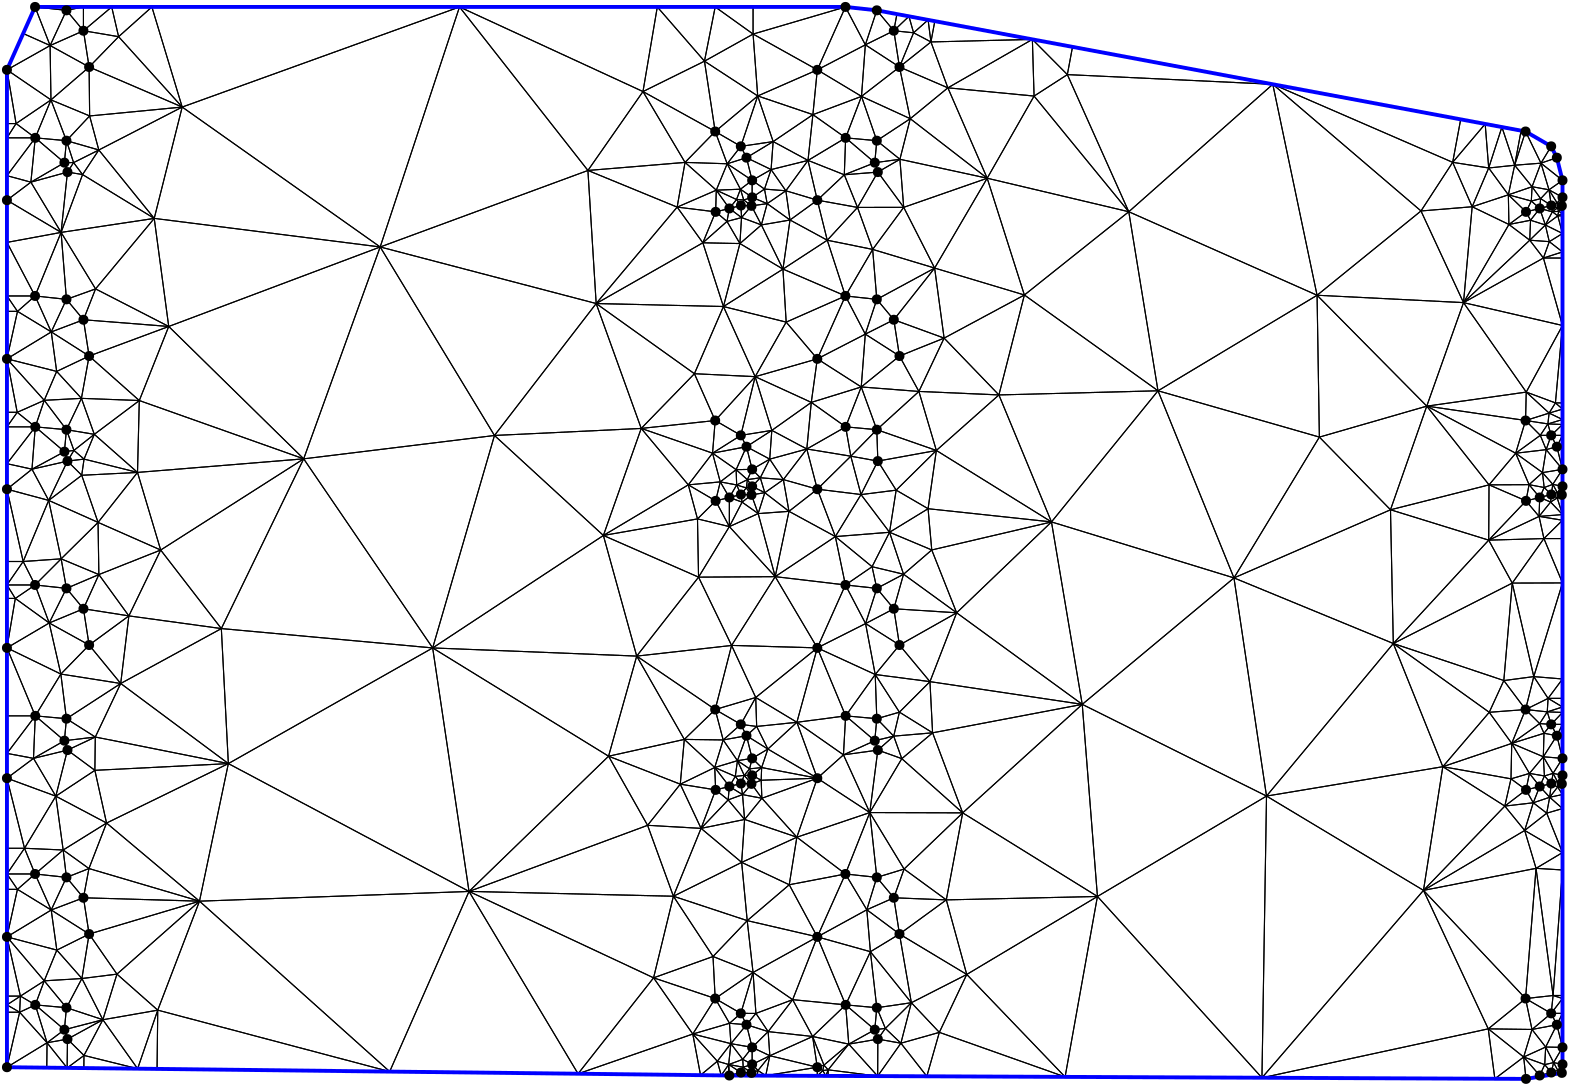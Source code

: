 <?xml version="1.0"?>
<!DOCTYPE ipe SYSTEM "ipe.dtd">
<ipe version="70218" creator="Ipe 7.2.24">
<info created="D:20221020151441" modified="D:20221020151441"/>
<ipestyle name="basic">
<symbol name="mark/disk(sx)" transformations="translations">
<path fill="sym-stroke">
0.6 0 0 0.6 0 0 e
</path>
</symbol>
<anglesize name="22.5 deg" value="22.5"/>
<anglesize name="30 deg" value="30"/>
<anglesize name="45 deg" value="45"/>
<anglesize name="60 deg" value="60"/>
<anglesize name="90 deg" value="90"/>
<arrowsize name="large" value="10"/>
<arrowsize name="small" value="5"/>
<arrowsize name="tiny" value="3"/>
<color name="blue" value="0 0 1"/>
<color name="gray" value="0.745"/>
<color name="green" value="0 1 0"/>
<color name="red" value="1 0 0"/>
<color name="pink" value="1 0.753 0.796"/>
<pen name="heavier" value="0.8"/>
<pen name="fat" value="1.4"/>
<pen name="ultrafat" value="2"/>
<gridsize name="16 pts (~6 mm)" value="16"/>
<gridsize name="32 pts (~12 mm)" value="32"/>
<gridsize name="4 pts" value="4"/>
<gridsize name="8 pts (~3 mm)" value="8"/>
<opacity name="10%" value="0.1"/>
<opacity name="25%" value="0.25"/>
<opacity name="50%" value="0.5"/>
<opacity name="75%" value="0.75"/>
<symbolsize name="large" value="5"/>
<symbolsize name="small" value="2"/>
<symbolsize name="tiny" value="1.1"/>
<textsize name="huge" value="\huge"/>
<textsize name="large" value="\large"/>
<textsize name="small" value="\small"/>
<textsize name="tiny" value="	iny"/>
<tiling name="falling" angle="-60" step="4" width="1"/>
<tiling name="rising" angle="30" step="4" width="1"/>
</ipestyle>
<page>
<layer name="hull"/>
<layer name="constraints"/>
<layer name="triangulation"/>
<layer name="obtuse"/>
<layer name="blub"/>
<layer name="problems"/>
<view layers="hull constraints triangulation obtuse blub" active="triangulation"/>
<path layer="triangulation" stroke="black">
280.189 678.995 m 
270.968 684.34 l 
</path>
<path layer="triangulation" stroke="black">
270.968 684.34 m 
275.284 672.721 l 
</path>
<path layer="triangulation" stroke="black">
275.284 672.721 m 
280.189 678.995 l 
</path>
<path layer="triangulation" stroke="black">
35.4037 489.017 m 
16 498.448 l 
</path>
<path layer="triangulation" stroke="black">
16 498.448 m 
26.2004 473.967 l 
</path>
<path layer="triangulation" stroke="black">
26.2004 473.967 m 
35.4037 489.017 l 
</path>
<path layer="triangulation" stroke="black">
20.5723 367.269 m 
16 347.483 l 
</path>
<path layer="triangulation" stroke="black">
16 347.483 m 
30.4378 356.29 l 
</path>
<path layer="triangulation" stroke="black">
30.4378 356.29 m 
20.5723 367.269 l 
</path>
<path layer="triangulation" stroke="black">
47.8072 466.349 m 
37.788 461.645 l 
</path>
<path layer="triangulation" stroke="black">
37.788 461.645 m 
47.654 454.362 l 
</path>
<path layer="triangulation" stroke="black">
47.654 454.362 m 
47.8072 466.349 l 
</path>
<path layer="triangulation" stroke="black">
63.0392 346.944 m 
70.043 346.864 l 
</path>
<path layer="triangulation" stroke="black">
70.043 346.864 m 
70.2853 368.025 l 
</path>
<path layer="triangulation" stroke="black">
70.2853 368.025 m 
63.0392 346.944 l 
</path>
<path layer="triangulation" stroke="black">
49.0694 677.687 m 
45.7693 689.942 l 
</path>
<path layer="triangulation" stroke="black">
45.7693 689.942 m 
37.4208 681.035 l 
</path>
<path layer="triangulation" stroke="black">
37.4208 681.035 m 
49.0694 677.687 l 
</path>
<path layer="triangulation" stroke="black">
284.27 660.634 m 
281.234 659.707 l 
</path>
<path layer="triangulation" stroke="black">
281.234 659.707 m 
284.025 657.574 l 
</path>
<path layer="triangulation" stroke="black">
284.025 657.574 m 
284.27 660.634 l 
</path>
<path layer="triangulation" stroke="black">
37.788 357.601 m 
50.5306 364.58 l 
</path>
<path layer="triangulation" stroke="black">
50.5306 364.58 m 
36.6863 360.988 l 
</path>
<path layer="triangulation" stroke="black">
36.6863 360.988 m 
37.788 357.601 l 
</path>
<path layer="triangulation" stroke="black">
45.7693 689.942 m 
49.0694 677.687 l 
</path>
<path layer="triangulation" stroke="black">
49.0694 677.687 m 
79.0874 693.145 l 
</path>
<path layer="triangulation" stroke="black">
79.0874 693.145 m 
45.7693 689.942 l 
</path>
<path layer="triangulation" stroke="black">
319.789 567.448 m 
317.931 578.011 l 
</path>
<path layer="triangulation" stroke="black">
317.931 578.011 m 
303.953 570.043 l 
</path>
<path layer="triangulation" stroke="black">
303.953 570.043 m 
319.789 567.448 l 
</path>
<path layer="triangulation" stroke="black">
329.151 472.947 m 
337.286 475.305 l 
</path>
<path layer="triangulation" stroke="black">
337.286 475.305 m 
328.577 488.853 l 
</path>
<path layer="triangulation" stroke="black">
328.577 488.853 m 
329.151 472.947 l 
</path>
<path layer="triangulation" stroke="black">
290.641 351.616 m 
284.27 348.503 l 
</path>
<path layer="triangulation" stroke="black">
284.27 348.503 m 
286.372 346.311 l 
</path>
<path layer="triangulation" stroke="black">
286.372 346.311 m 
290.641 351.616 l 
</path>
<path layer="triangulation" stroke="black">
284.27 452.546 m 
287.528 450.788 l 
</path>
<path layer="triangulation" stroke="black">
287.528 450.788 m 
287.691 455.356 l 
</path>
<path layer="triangulation" stroke="black">
287.691 455.356 m 
284.27 452.546 l 
</path>
<path layer="triangulation" stroke="black">
276.119 363.3 m 
280.189 366.863 l 
</path>
<path layer="triangulation" stroke="black">
280.189 366.863 m 
270.968 372.208 l 
</path>
<path layer="triangulation" stroke="black">
270.968 372.208 m 
276.119 363.3 l 
</path>
<path layer="triangulation" stroke="black">
30.4378 356.29 m 
36.6863 360.988 l 
</path>
<path layer="triangulation" stroke="black">
36.6863 360.988 m 
26.2004 369.923 l 
</path>
<path layer="triangulation" stroke="black">
26.2004 369.923 m 
30.4378 356.29 l 
</path>
<path layer="triangulation" stroke="black">
20.5723 367.269 m 
30.4378 356.29 l 
</path>
<path layer="triangulation" stroke="black">
30.4378 356.29 m 
26.2004 369.923 l 
</path>
<path layer="triangulation" stroke="black">
26.2004 369.923 m 
20.5723 367.269 l 
</path>
<path layer="triangulation" stroke="black">
281.057 347.495 m 
280.23 345.565 l 
</path>
<path layer="triangulation" stroke="black">
280.23 345.565 m 
284.025 345.443 l 
</path>
<path layer="triangulation" stroke="black">
284.025 345.443 m 
281.057 347.495 l 
</path>
<path layer="triangulation" stroke="black">
262.899 359.434 m 
276.623 355.963 l 
</path>
<path layer="triangulation" stroke="black">
276.623 355.963 m 
276.119 363.3 l 
</path>
<path layer="triangulation" stroke="black">
276.119 363.3 m 
262.899 359.434 l 
</path>
<path layer="triangulation" stroke="black">
328.577 488.853 m 
307.73 498.448 l 
</path>
<path layer="triangulation" stroke="black">
307.73 498.448 m 
317.931 473.967 l 
</path>
<path layer="triangulation" stroke="black">
317.931 473.967 m 
328.577 488.853 l 
</path>
<path layer="triangulation" stroke="black">
290.034 360.304 m 
282.23 362.783 l 
</path>
<path layer="triangulation" stroke="black">
282.23 362.783 m 
284.27 354.623 l 
</path>
<path layer="triangulation" stroke="black">
284.27 354.623 m 
290.034 360.304 l 
</path>
<path layer="triangulation" stroke="black">
300.377 471.659 m 
289.933 462.02 l 
</path>
<path layer="triangulation" stroke="black">
289.933 462.02 m 
307.73 451.526 l 
</path>
<path layer="triangulation" stroke="black">
307.73 451.526 m 
300.377 471.659 l 
</path>
<path layer="triangulation" stroke="black">
573.96 466.827 m 
569.094 459.24 l 
</path>
<path layer="triangulation" stroke="black">
569.094 459.24 m 
576 458.667 l 
</path>
<path layer="triangulation" stroke="black">
576 458.667 m 
573.96 466.827 l 
</path>
<path layer="triangulation" stroke="black">
285.633 366.857 m 
284.598 381.597 l 
</path>
<path layer="triangulation" stroke="black">
284.598 381.597 m 
280.189 366.863 l 
</path>
<path layer="triangulation" stroke="black">
280.189 366.863 m 
285.633 366.857 l 
</path>
<path layer="triangulation" stroke="black">
341.586 370.705 m 
361.528 380.878 l 
</path>
<path layer="triangulation" stroke="black">
361.528 380.878 m 
337.311 395.424 l 
</path>
<path layer="triangulation" stroke="black">
337.311 395.424 m 
341.586 370.705 l 
</path>
<path layer="triangulation" stroke="black">
36.6863 465.032 m 
47.8072 466.349 l 
</path>
<path layer="triangulation" stroke="black">
47.8072 466.349 m 
37.4208 472.947 l 
</path>
<path layer="triangulation" stroke="black">
37.4208 472.947 m 
36.6863 465.032 l 
</path>
<path layer="triangulation" stroke="black">
63.646 587.481 m 
74.2411 614.152 l 
</path>
<path layer="triangulation" stroke="black">
74.2411 614.152 m 
45.5811 603.512 l 
</path>
<path layer="triangulation" stroke="black">
45.5811 603.512 m 
63.646 587.481 l 
</path>
<path layer="triangulation" stroke="black">
37.4208 623.913 m 
35.4897 648.018 l 
</path>
<path layer="triangulation" stroke="black">
35.4897 648.018 m 
26.1188 625.137 l 
</path>
<path layer="triangulation" stroke="black">
26.1188 625.137 m 
37.4208 623.913 l 
</path>
<path layer="triangulation" stroke="black">
31.5395 715.285 m 
26.1188 729.18 l 
</path>
<path layer="triangulation" stroke="black">
26.1188 729.18 m 
21.8454 719.617 l 
</path>
<path layer="triangulation" stroke="black">
21.8454 719.617 m 
31.5395 715.285 l 
</path>
<path layer="triangulation" stroke="black">
37.4208 729.18 m 
26.1188 729.18 l 
</path>
<path layer="triangulation" stroke="black">
26.1188 729.18 m 
37.4208 727.956 l 
</path>
<path layer="triangulation" stroke="black">
37.4208 727.956 m 
37.4208 729.18 l 
</path>
<path layer="triangulation" stroke="black">
31.2115 507.407 m 
16 498.448 l 
</path>
<path layer="triangulation" stroke="black">
16 498.448 m 
35.4037 489.017 l 
</path>
<path layer="triangulation" stroke="black">
35.4037 489.017 m 
31.2115 507.407 l 
</path>
<path layer="triangulation" stroke="black">
291.832 680.719 m 
280.189 678.995 l 
</path>
<path layer="triangulation" stroke="black">
280.189 678.995 m 
282.23 674.914 l 
</path>
<path layer="triangulation" stroke="black">
282.23 674.914 m 
291.832 680.719 l 
</path>
<path layer="triangulation" stroke="black">
25.5585 458.667 m 
33.5885 445.057 l 
</path>
<path layer="triangulation" stroke="black">
33.5885 445.057 m 
37.788 461.645 l 
</path>
<path layer="triangulation" stroke="black">
37.788 461.645 m 
25.5585 458.667 l 
</path>
<path layer="triangulation" stroke="black">
285.564 480.59 m 
280.189 470.907 l 
</path>
<path layer="triangulation" stroke="black">
280.189 470.907 m 
285.897 470.164 l 
</path>
<path layer="triangulation" stroke="black">
285.897 470.164 m 
285.564 480.59 l 
</path>
<path layer="triangulation" stroke="black">
327.442 527.666 m 
317.849 521.093 l 
</path>
<path layer="triangulation" stroke="black">
317.849 521.093 m 
329.151 519.869 l 
</path>
<path layer="triangulation" stroke="black">
329.151 519.869 m 
327.442 527.666 l 
</path>
<path layer="triangulation" stroke="black">
353.379 609.956 m 
382.277 625.481 l 
</path>
<path layer="triangulation" stroke="black">
382.277 625.481 m 
349.968 635.173 l 
</path>
<path layer="triangulation" stroke="black">
349.968 635.173 m 
353.379 609.956 l 
</path>
<path layer="triangulation" stroke="black">
275.217 651.969 m 
280.454 653.354 l 
</path>
<path layer="triangulation" stroke="black">
280.454 653.354 m 
276.068 656.635 l 
</path>
<path layer="triangulation" stroke="black">
276.068 656.635 m 
275.217 651.969 l 
</path>
<path layer="triangulation" stroke="black">
329.151 519.869 m 
317.849 521.093 l 
</path>
<path layer="triangulation" stroke="black">
317.849 521.093 m 
325.106 507.199 l 
</path>
<path layer="triangulation" stroke="black">
325.106 507.199 m 
329.151 519.869 l 
</path>
<path layer="triangulation" stroke="black">
328.577 488.853 m 
317.931 473.967 l 
</path>
<path layer="triangulation" stroke="black">
317.931 473.967 m 
329.151 472.947 l 
</path>
<path layer="triangulation" stroke="black">
329.151 472.947 m 
328.577 488.853 l 
</path>
<path layer="triangulation" stroke="black">
317.448 668.759 m 
329.518 669.733 l 
</path>
<path layer="triangulation" stroke="black">
329.518 669.733 m 
328.417 673.119 l 
</path>
<path layer="triangulation" stroke="black">
328.417 673.119 m 
317.448 668.759 l 
</path>
<path layer="triangulation" stroke="black">
323.637 696.987 m 
307.73 706.536 l 
</path>
<path layer="triangulation" stroke="black">
307.73 706.536 m 
306.14 690.412 l 
</path>
<path layer="triangulation" stroke="black">
306.14 690.412 m 
323.637 696.987 l 
</path>
<path layer="triangulation" stroke="black">
337.468 674.335 m 
341.186 688.95 l 
</path>
<path layer="triangulation" stroke="black">
341.186 688.95 m 
329.151 681.035 l 
</path>
<path layer="triangulation" stroke="black">
329.151 681.035 m 
337.468 674.335 l 
</path>
<path layer="triangulation" stroke="black">
291.832 680.719 m 
286.277 697.136 l 
</path>
<path layer="triangulation" stroke="black">
286.277 697.136 m 
280.189 678.995 l 
</path>
<path layer="triangulation" stroke="black">
280.189 678.995 m 
291.832 680.719 l 
</path>
<path layer="triangulation" stroke="black">
562.699 684.34 m 
568.245 672.942 l 
</path>
<path layer="triangulation" stroke="black">
568.245 672.942 m 
571.92 678.995 l 
</path>
<path layer="triangulation" stroke="black">
571.92 678.995 m 
562.699 684.34 l 
</path>
<path layer="triangulation" stroke="black">
325.025 715.546 m 
307.73 706.536 l 
</path>
<path layer="triangulation" stroke="black">
307.73 706.536 m 
323.637 696.987 l 
</path>
<path layer="triangulation" stroke="black">
323.637 696.987 m 
325.025 715.546 l 
</path>
<path layer="triangulation" stroke="black">
554.184 685.93 m 
549.431 671.206 l 
</path>
<path layer="triangulation" stroke="black">
549.431 671.206 m 
558.774 672.197 l 
</path>
<path layer="triangulation" stroke="black">
558.774 672.197 m 
554.184 685.93 l 
</path>
<path layer="triangulation" stroke="black">
558.774 672.197 m 
568.245 672.942 l 
</path>
<path layer="triangulation" stroke="black">
568.245 672.942 m 
562.699 684.34 l 
</path>
<path layer="triangulation" stroke="black">
562.699 684.34 m 
558.774 672.197 l 
</path>
<path layer="triangulation" stroke="black">
571.176 582.967 m 
573.45 586.63 l 
</path>
<path layer="triangulation" stroke="black">
573.45 586.63 m 
562.946 590.533 l 
</path>
<path layer="triangulation" stroke="black">
562.946 590.533 m 
571.176 582.967 l 
</path>
<path layer="triangulation" stroke="black">
568.793 561.555 m 
572.507 557.317 l 
</path>
<path layer="triangulation" stroke="black">
572.507 557.317 m 
576 562.71 l 
</path>
<path layer="triangulation" stroke="black">
576 562.71 m 
568.793 561.555 l 
</path>
<path layer="triangulation" stroke="black">
571.137 663.353 m 
574.017 658.674 l 
</path>
<path layer="triangulation" stroke="black">
574.017 658.674 m 
576 660.634 l 
</path>
<path layer="triangulation" stroke="black">
576 660.634 m 
571.137 663.353 l 
</path>
<path layer="triangulation" stroke="black">
576 657.574 m 
576 660.634 l 
</path>
<path layer="triangulation" stroke="black">
576 660.634 m 
575.755 657.574 l 
</path>
<path layer="triangulation" stroke="black">
575.755 657.574 m 
576 657.574 l 
</path>
<path layer="triangulation" stroke="black">
569.395 556.171 m 
563.962 557.204 l 
</path>
<path layer="triangulation" stroke="black">
563.962 557.204 m 
567.799 552.592 l 
</path>
<path layer="triangulation" stroke="black">
567.799 552.592 m 
569.395 556.171 l 
</path>
<path layer="triangulation" stroke="black">
576 458.667 m 
572.61 453.279 l 
</path>
<path layer="triangulation" stroke="black">
572.61 453.279 m 
576 452.546 l 
</path>
<path layer="triangulation" stroke="black">
576 452.546 m 
576 458.667 l 
</path>
<path layer="triangulation" stroke="black">
576 544.389 m 
576 546.435 l 
</path>
<path layer="triangulation" stroke="black">
576 546.435 m 
567.557 545.771 l 
</path>
<path layer="triangulation" stroke="black">
567.557 545.771 m 
576 544.389 l 
</path>
<path layer="triangulation" stroke="black">
557.724 464.059 m 
567.775 471.19 l 
</path>
<path layer="triangulation" stroke="black">
567.775 471.19 m 
562.699 476.252 l 
</path>
<path layer="triangulation" stroke="black">
562.699 476.252 m 
557.724 464.059 l 
</path>
<path layer="triangulation" stroke="black">
329.518 461.645 m 
328.417 465.032 l 
</path>
<path layer="triangulation" stroke="black">
328.417 465.032 m 
317.14 459.938 l 
</path>
<path layer="triangulation" stroke="black">
317.14 459.938 m 
329.518 461.645 l 
</path>
<path layer="triangulation" stroke="black">
280.889 350.312 m 
276.623 355.963 l 
</path>
<path layer="triangulation" stroke="black">
276.623 355.963 m 
275.816 348.45 l 
</path>
<path layer="triangulation" stroke="black">
275.816 348.45 m 
280.889 350.312 l 
</path>
<path layer="triangulation" stroke="black">
562.382 432.712 m 
565.475 442.68 l 
</path>
<path layer="triangulation" stroke="black">
565.475 442.68 m 
555.231 441.49 l 
</path>
<path layer="triangulation" stroke="black">
555.231 441.49 m 
562.382 432.712 l 
</path>
<path layer="triangulation" stroke="black">
570.319 438.939 m 
571.387 444.669 l 
</path>
<path layer="triangulation" stroke="black">
571.387 444.669 m 
565.475 442.68 l 
</path>
<path layer="triangulation" stroke="black">
565.475 442.68 m 
570.319 438.939 l 
</path>
<path layer="triangulation" stroke="black">
567.775 471.19 m 
569.336 467.706 l 
</path>
<path layer="triangulation" stroke="black">
569.336 467.706 m 
571.92 470.907 l 
</path>
<path layer="triangulation" stroke="black">
571.92 470.907 m 
567.775 471.19 l 
</path>
<path layer="triangulation" stroke="black">
565.475 442.68 m 
571.387 444.669 l 
</path>
<path layer="triangulation" stroke="black">
571.387 444.669 m 
567.799 448.548 l 
</path>
<path layer="triangulation" stroke="black">
567.799 448.548 m 
565.475 442.68 l 
</path>
<path layer="triangulation" stroke="black">
42.9898 379.422 m 
29.4307 378.578 l 
</path>
<path layer="triangulation" stroke="black">
29.4307 378.578 m 
37.4208 368.903 l 
</path>
<path layer="triangulation" stroke="black">
37.4208 368.903 m 
42.9898 379.422 l 
</path>
<path layer="triangulation" stroke="black">
26.2004 369.923 m 
36.6863 360.988 l 
</path>
<path layer="triangulation" stroke="black">
36.6863 360.988 m 
37.4208 368.903 l 
</path>
<path layer="triangulation" stroke="black">
37.4208 368.903 m 
26.2004 369.923 l 
</path>
<path layer="triangulation" stroke="black">
42.9898 379.422 m 
55.6005 380.997 l 
</path>
<path layer="triangulation" stroke="black">
55.6005 380.997 m 
45.5811 395.424 l 
</path>
<path layer="triangulation" stroke="black">
45.5811 395.424 m 
42.9898 379.422 l 
</path>
<path layer="triangulation" stroke="black">
31.9297 404.079 m 
37.4208 415.825 l 
</path>
<path layer="triangulation" stroke="black">
37.4208 415.825 m 
26.1188 417.049 l 
</path>
<path layer="triangulation" stroke="black">
26.1188 417.049 m 
31.9297 404.079 l 
</path>
<path layer="triangulation" stroke="black">
33.5885 445.057 m 
51.856 435.39 l 
</path>
<path layer="triangulation" stroke="black">
51.856 435.39 m 
47.654 454.362 l 
</path>
<path layer="triangulation" stroke="black">
47.654 454.362 m 
33.5885 445.057 l 
</path>
<path layer="triangulation" stroke="black">
19.7798 411.511 m 
31.9297 404.079 l 
</path>
<path layer="triangulation" stroke="black">
31.9297 404.079 m 
26.1188 417.049 l 
</path>
<path layer="triangulation" stroke="black">
26.1188 417.049 m 
19.7798 411.511 l 
</path>
<path layer="triangulation" stroke="black">
56.9537 485.626 m 
37.4208 472.947 l 
</path>
<path layer="triangulation" stroke="black">
37.4208 472.947 m 
47.8072 466.349 l 
</path>
<path layer="triangulation" stroke="black">
47.8072 466.349 m 
56.9537 485.626 l 
</path>
<path layer="triangulation" stroke="black">
50.5306 364.58 m 
70.2853 368.025 l 
</path>
<path layer="triangulation" stroke="black">
70.2853 368.025 m 
55.6005 380.997 l 
</path>
<path layer="triangulation" stroke="black">
55.6005 380.997 m 
50.5306 364.58 l 
</path>
<path layer="triangulation" stroke="black">
43.541 408.481 m 
31.9297 404.079 l 
</path>
<path layer="triangulation" stroke="black">
31.9297 404.079 m 
45.5811 395.424 l 
</path>
<path layer="triangulation" stroke="black">
45.5811 395.424 m 
43.541 408.481 l 
</path>
<path layer="triangulation" stroke="black">
280.189 366.863 m 
284.598 381.597 l 
</path>
<path layer="triangulation" stroke="black">
284.598 381.597 m 
270.968 372.208 l 
</path>
<path layer="triangulation" stroke="black">
270.968 372.208 m 
280.189 366.863 l 
</path>
<path layer="triangulation" stroke="black">
258.394 449.373 m 
265.881 433.468 l 
</path>
<path layer="triangulation" stroke="black">
265.881 433.468 m 
271.132 447.324 l 
</path>
<path layer="triangulation" stroke="black">
271.132 447.324 m 
258.394 449.373 l 
</path>
<path layer="triangulation" stroke="black">
30.4378 356.29 m 
37.6692 347.235 l 
</path>
<path layer="triangulation" stroke="black">
37.6692 347.235 m 
37.788 357.601 l 
</path>
<path layer="triangulation" stroke="black">
37.788 357.601 m 
30.4378 356.29 l 
</path>
<path layer="triangulation" stroke="black">
262.899 359.434 m 
270.968 372.208 l 
</path>
<path layer="triangulation" stroke="black">
270.968 372.208 m 
248.787 379.663 l 
</path>
<path layer="triangulation" stroke="black">
248.787 379.663 m 
262.899 359.434 l 
</path>
<path layer="triangulation" stroke="black">
281.057 347.495 m 
284.025 345.443 l 
</path>
<path layer="triangulation" stroke="black">
284.025 345.443 m 
284.27 348.503 l 
</path>
<path layer="triangulation" stroke="black">
284.27 348.503 m 
281.057 347.495 l 
</path>
<path layer="triangulation" stroke="black">
280.226 344.486 m 
280.23 345.565 l 
</path>
<path layer="triangulation" stroke="black">
280.23 345.565 m 
276.068 344.504 l 
</path>
<path layer="triangulation" stroke="black">
276.068 344.504 m 
280.226 344.486 l 
</path>
<path layer="triangulation" stroke="black">
284.025 345.443 m 
286.067 344.462 l 
</path>
<path layer="triangulation" stroke="black">
286.067 344.462 m 
286.372 346.311 l 
</path>
<path layer="triangulation" stroke="black">
286.372 346.311 m 
284.025 345.443 l 
</path>
<path layer="triangulation" stroke="black">
290.641 351.616 m 
307.73 347.483 l 
</path>
<path layer="triangulation" stroke="black">
307.73 347.483 m 
306.038 358.539 l 
</path>
<path layer="triangulation" stroke="black">
306.038 358.539 m 
290.641 351.616 l 
</path>
<path layer="triangulation" stroke="black">
332.232 361.453 m 
328.417 360.988 l 
</path>
<path layer="triangulation" stroke="black">
328.417 360.988 m 
329.518 357.601 l 
</path>
<path layer="triangulation" stroke="black">
329.518 357.601 m 
332.232 361.453 l 
</path>
<path layer="triangulation" stroke="black">
290.641 351.616 m 
284.27 354.623 l 
</path>
<path layer="triangulation" stroke="black">
284.27 354.623 m 
284.27 348.503 l 
</path>
<path layer="triangulation" stroke="black">
284.27 348.503 m 
290.641 351.616 l 
</path>
<path layer="triangulation" stroke="black">
276.623 355.963 m 
262.899 359.434 l 
</path>
<path layer="triangulation" stroke="black">
262.899 359.434 m 
271.735 349.637 l 
</path>
<path layer="triangulation" stroke="black">
271.735 349.637 m 
276.623 355.963 l 
</path>
<path layer="triangulation" stroke="black">
273.844 465.298 m 
280.189 470.907 l 
</path>
<path layer="triangulation" stroke="black">
280.189 470.907 m 
270.968 476.252 l 
</path>
<path layer="triangulation" stroke="black">
270.968 476.252 m 
273.844 465.298 l 
</path>
<path layer="triangulation" stroke="black">
341.586 370.705 m 
326.845 389.065 l 
</path>
<path layer="triangulation" stroke="black">
326.845 389.065 m 
329.151 368.903 l 
</path>
<path layer="triangulation" stroke="black">
329.151 368.903 m 
341.586 370.705 l 
</path>
<path layer="triangulation" stroke="black">
30.335 347.319 m 
37.6692 347.235 l 
</path>
<path layer="triangulation" stroke="black">
37.6692 347.235 m 
30.4378 356.29 l 
</path>
<path layer="triangulation" stroke="black">
30.4378 356.29 m 
30.335 347.319 l 
</path>
<path layer="triangulation" stroke="black">
280.23 449.609 m 
284.025 449.486 l 
</path>
<path layer="triangulation" stroke="black">
284.025 449.486 m 
281.426 452.539 l 
</path>
<path layer="triangulation" stroke="black">
281.426 452.539 m 
280.23 449.609 l 
</path>
<path layer="triangulation" stroke="black">
278.986 457.846 m 
282.23 466.827 l 
</path>
<path layer="triangulation" stroke="black">
282.23 466.827 m 
273.844 465.298 l 
</path>
<path layer="triangulation" stroke="black">
273.844 465.298 m 
278.986 457.846 l 
</path>
<path layer="triangulation" stroke="black">
270.185 387.343 m 
270.968 372.208 l 
</path>
<path layer="triangulation" stroke="black">
270.968 372.208 m 
284.598 381.597 l 
</path>
<path layer="triangulation" stroke="black">
284.598 381.597 m 
270.185 387.343 l 
</path>
<path layer="triangulation" stroke="black">
296.523 615.718 m 
307.73 602.492 l 
</path>
<path layer="triangulation" stroke="black">
307.73 602.492 m 
317.849 625.137 l 
</path>
<path layer="triangulation" stroke="black">
317.849 625.137 m 
296.523 615.718 l 
</path>
<path layer="triangulation" stroke="black">
278.202 452.172 m 
276.068 448.548 l 
</path>
<path layer="triangulation" stroke="black">
276.068 448.548 m 
280.23 449.609 l 
</path>
<path layer="triangulation" stroke="black">
280.23 449.609 m 
278.202 452.172 l 
</path>
<path layer="triangulation" stroke="black">
275.636 443.72 m 
280.807 445.621 l 
</path>
<path layer="triangulation" stroke="black">
280.807 445.621 m 
276.068 448.548 l 
</path>
<path layer="triangulation" stroke="black">
276.068 448.548 m 
275.636 443.72 l 
</path>
<path layer="triangulation" stroke="black">
284.025 449.486 m 
284.27 452.546 l 
</path>
<path layer="triangulation" stroke="black">
284.27 452.546 m 
281.426 452.539 l 
</path>
<path layer="triangulation" stroke="black">
281.426 452.539 m 
284.025 449.486 l 
</path>
<path layer="triangulation" stroke="black">
287.691 455.356 m 
289.933 462.02 l 
</path>
<path layer="triangulation" stroke="black">
289.933 462.02 m 
284.27 458.667 l 
</path>
<path layer="triangulation" stroke="black">
284.27 458.667 m 
287.691 455.356 l 
</path>
<path layer="triangulation" stroke="black">
285.897 470.164 m 
280.189 470.907 l 
</path>
<path layer="triangulation" stroke="black">
280.189 470.907 m 
282.23 466.827 l 
</path>
<path layer="triangulation" stroke="black">
282.23 466.827 m 
285.897 470.164 l 
</path>
<path layer="triangulation" stroke="black">
230.717 538.914 m 
169.257 498.421 l 
</path>
<path layer="triangulation" stroke="black">
169.257 498.421 m 
242.714 495.487 l 
</path>
<path layer="triangulation" stroke="black">
242.714 495.487 m 
230.717 538.914 l 
</path>
<path layer="triangulation" stroke="black">
292.576 524.083 m 
307.73 498.448 l 
</path>
<path layer="triangulation" stroke="black">
307.73 498.448 m 
317.849 521.093 l 
</path>
<path layer="triangulation" stroke="black">
317.849 521.093 m 
292.576 524.083 l 
</path>
<path layer="triangulation" stroke="black">
275.217 651.969 m 
276.068 656.635 l 
</path>
<path layer="triangulation" stroke="black">
276.068 656.635 m 
271.132 655.411 l 
</path>
<path layer="triangulation" stroke="black">
271.132 655.411 m 
275.217 651.969 l 
</path>
<path layer="triangulation" stroke="black">
271.132 551.368 m 
264.596 544.877 l 
</path>
<path layer="triangulation" stroke="black">
264.596 544.877 m 
276.067 542.104 l 
</path>
<path layer="triangulation" stroke="black">
276.067 542.104 m 
271.132 551.368 l 
</path>
<path layer="triangulation" stroke="black">
232.581 459.446 m 
246.628 434.565 l 
</path>
<path layer="triangulation" stroke="black">
246.628 434.565 m 
258.394 449.373 l 
</path>
<path layer="triangulation" stroke="black">
258.394 449.373 m 
232.581 459.446 l 
</path>
<path layer="triangulation" stroke="black">
273.844 465.298 m 
282.23 466.827 l 
</path>
<path layer="triangulation" stroke="black">
282.23 466.827 m 
280.189 470.907 l 
</path>
<path layer="triangulation" stroke="black">
280.189 470.907 m 
273.844 465.298 l 
</path>
<path layer="triangulation" stroke="black">
37.788 565.689 m 
36.6863 569.075 l 
</path>
<path layer="triangulation" stroke="black">
36.6863 569.075 m 
25.0146 562.77 l 
</path>
<path layer="triangulation" stroke="black">
25.0146 562.77 m 
37.788 565.689 l 
</path>
<path layer="triangulation" stroke="black">
45.5811 499.468 m 
31.2115 507.407 l 
</path>
<path layer="triangulation" stroke="black">
31.2115 507.407 m 
35.4037 489.017 l 
</path>
<path layer="triangulation" stroke="black">
35.4037 489.017 m 
45.5811 499.468 l 
</path>
<path layer="triangulation" stroke="black">
31.2115 507.407 m 
37.4208 519.869 l 
</path>
<path layer="triangulation" stroke="black">
37.4208 519.869 m 
26.1188 521.093 l 
</path>
<path layer="triangulation" stroke="black">
26.1188 521.093 m 
31.2115 507.407 l 
</path>
<path layer="triangulation" stroke="black">
26.1188 521.093 m 
19.0069 516.241 l 
</path>
<path layer="triangulation" stroke="black">
19.0069 516.241 m 
31.2115 507.407 l 
</path>
<path layer="triangulation" stroke="black">
31.2115 507.407 m 
26.1188 521.093 l 
</path>
<path layer="triangulation" stroke="black">
71.3435 533.672 m 
93.1807 505.39 l 
</path>
<path layer="triangulation" stroke="black">
93.1807 505.39 m 
122.824 566.503 l 
</path>
<path layer="triangulation" stroke="black">
122.824 566.503 m 
71.3435 533.672 l 
</path>
<path layer="triangulation" stroke="black">
228.12 622.404 m 
225.149 670.317 l 
</path>
<path layer="triangulation" stroke="black">
225.149 670.317 m 
150.365 642.771 l 
</path>
<path layer="triangulation" stroke="black">
150.365 642.771 m 
228.12 622.404 l 
</path>
<path layer="triangulation" stroke="black">
36.2396 425.683 m 
51.856 435.39 l 
</path>
<path layer="triangulation" stroke="black">
51.856 435.39 m 
33.5885 445.057 l 
</path>
<path layer="triangulation" stroke="black">
33.5885 445.057 m 
36.2396 425.683 l 
</path>
<path layer="triangulation" stroke="black">
270.803 455.383 m 
271.132 447.324 l 
</path>
<path layer="triangulation" stroke="black">
271.132 447.324 m 
276.068 448.548 l 
</path>
<path layer="triangulation" stroke="black">
276.068 448.548 m 
270.803 455.383 l 
</path>
<path layer="triangulation" stroke="black">
36.2396 425.683 m 
37.4208 415.825 l 
</path>
<path layer="triangulation" stroke="black">
37.4208 415.825 m 
45.5161 419.002 l 
</path>
<path layer="triangulation" stroke="black">
45.5161 419.002 m 
36.2396 425.683 l 
</path>
<path layer="triangulation" stroke="black">
26.2004 473.967 m 
36.6863 465.032 l 
</path>
<path layer="triangulation" stroke="black">
36.6863 465.032 m 
37.4208 472.947 l 
</path>
<path layer="triangulation" stroke="black">
37.4208 472.947 m 
26.2004 473.967 l 
</path>
<path layer="triangulation" stroke="black">
25.5585 458.667 m 
37.788 461.645 l 
</path>
<path layer="triangulation" stroke="black">
37.788 461.645 m 
36.6863 465.032 l 
</path>
<path layer="triangulation" stroke="black">
36.6863 465.032 m 
25.5585 458.667 l 
</path>
<path layer="triangulation" stroke="black">
16 473.967 m 
26.2004 473.967 l 
</path>
<path layer="triangulation" stroke="black">
26.2004 473.967 m 
16 498.448 l 
</path>
<path layer="triangulation" stroke="black">
16 498.448 m 
16 473.967 l 
</path>
<path layer="triangulation" stroke="black">
25.5585 458.667 m 
36.6863 465.032 l 
</path>
<path layer="triangulation" stroke="black">
36.6863 465.032 m 
26.2004 473.967 l 
</path>
<path layer="triangulation" stroke="black">
26.2004 473.967 m 
25.5585 458.667 l 
</path>
<path layer="triangulation" stroke="black">
21.8418 529.54 m 
31.0226 551.536 l 
</path>
<path layer="triangulation" stroke="black">
31.0226 551.536 m 
16 555.57 l 
</path>
<path layer="triangulation" stroke="black">
16 555.57 m 
21.8418 529.54 l 
</path>
<path layer="triangulation" stroke="black">
37.4208 519.869 m 
35.5127 530.498 l 
</path>
<path layer="triangulation" stroke="black">
35.5127 530.498 m 
26.1188 521.093 l 
</path>
<path layer="triangulation" stroke="black">
26.1188 521.093 m 
37.4208 519.869 l 
</path>
<path layer="triangulation" stroke="black">
16 564.752 m 
16 555.57 l 
</path>
<path layer="triangulation" stroke="black">
16 555.57 m 
25.0146 562.77 l 
</path>
<path layer="triangulation" stroke="black">
25.0146 562.77 m 
16 564.752 l 
</path>
<path layer="triangulation" stroke="black">
48.8016 543.616 m 
49.0878 524.834 l 
</path>
<path layer="triangulation" stroke="black">
49.0878 524.834 m 
71.3435 533.672 l 
</path>
<path layer="triangulation" stroke="black">
71.3435 533.672 m 
48.8016 543.616 l 
</path>
<path layer="triangulation" stroke="black">
37.4208 576.991 m 
26.2004 578.011 l 
</path>
<path layer="triangulation" stroke="black">
26.2004 578.011 m 
36.6863 569.075 l 
</path>
<path layer="triangulation" stroke="black">
36.6863 569.075 m 
37.4208 576.991 l 
</path>
<path layer="triangulation" stroke="black">
45.5811 499.468 m 
59.8926 509.959 l 
</path>
<path layer="triangulation" stroke="black">
59.8926 509.959 m 
43.541 512.525 l 
</path>
<path layer="triangulation" stroke="black">
43.541 512.525 m 
45.5811 499.468 l 
</path>
<path layer="triangulation" stroke="black">
31.9564 612.189 m 
43.541 616.568 l 
</path>
<path layer="triangulation" stroke="black">
43.541 616.568 m 
37.4208 623.913 l 
</path>
<path layer="triangulation" stroke="black">
37.4208 623.913 m 
31.9564 612.189 l 
</path>
<path layer="triangulation" stroke="black">
42.8175 588.271 m 
29.4286 587.564 l 
</path>
<path layer="triangulation" stroke="black">
29.4286 587.564 m 
37.4208 576.991 l 
</path>
<path layer="triangulation" stroke="black">
37.4208 576.991 m 
42.8175 588.271 l 
</path>
<path layer="triangulation" stroke="black">
42.9167 560.582 m 
43.7608 566.404 l 
</path>
<path layer="triangulation" stroke="black">
43.7608 566.404 m 
37.788 565.689 l 
</path>
<path layer="triangulation" stroke="black">
37.788 565.689 m 
42.9167 560.582 l 
</path>
<path layer="triangulation" stroke="black">
40.1111 569.538 m 
47.4507 575.32 l 
</path>
<path layer="triangulation" stroke="black">
47.4507 575.32 m 
37.4208 576.991 l 
</path>
<path layer="triangulation" stroke="black">
37.4208 576.991 m 
40.1111 569.538 l 
</path>
<path layer="triangulation" stroke="black">
25.0146 562.77 m 
16 555.57 l 
</path>
<path layer="triangulation" stroke="black">
16 555.57 m 
31.0226 551.536 l 
</path>
<path layer="triangulation" stroke="black">
31.0226 551.536 m 
25.0146 562.77 l 
</path>
<path layer="triangulation" stroke="black">
42.8175 588.271 m 
33.8976 597.972 l 
</path>
<path layer="triangulation" stroke="black">
33.8976 597.972 m 
29.4286 587.564 l 
</path>
<path layer="triangulation" stroke="black">
29.4286 587.564 m 
42.8175 588.271 l 
</path>
<path layer="triangulation" stroke="black">
45.7693 689.942 m 
31.8442 695.72 l 
</path>
<path layer="triangulation" stroke="black">
31.8442 695.72 m 
37.4208 681.035 l 
</path>
<path layer="triangulation" stroke="black">
37.4208 681.035 m 
45.7693 689.942 l 
</path>
<path layer="triangulation" stroke="black">
31.9564 612.189 m 
16 602.492 l 
</path>
<path layer="triangulation" stroke="black">
16 602.492 m 
33.8976 597.972 l 
</path>
<path layer="triangulation" stroke="black">
33.8976 597.972 m 
31.9564 612.189 l 
</path>
<path layer="triangulation" stroke="black">
31.9564 612.189 m 
37.4208 623.913 l 
</path>
<path layer="triangulation" stroke="black">
37.4208 623.913 m 
26.1188 625.137 l 
</path>
<path layer="triangulation" stroke="black">
26.1188 625.137 m 
31.9564 612.189 l 
</path>
<path layer="triangulation" stroke="black">
35.4897 648.018 m 
37.788 669.733 l 
</path>
<path layer="triangulation" stroke="black">
37.788 669.733 m 
24.6154 666.099 l 
</path>
<path layer="triangulation" stroke="black">
24.6154 666.099 m 
35.4897 648.018 l 
</path>
<path layer="triangulation" stroke="black">
26.2004 682.055 m 
16 668.433 l 
</path>
<path layer="triangulation" stroke="black">
16 668.433 m 
24.6154 666.099 l 
</path>
<path layer="triangulation" stroke="black">
24.6154 666.099 m 
26.2004 682.055 l 
</path>
<path layer="triangulation" stroke="black">
37.4208 681.035 m 
26.2004 682.055 l 
</path>
<path layer="triangulation" stroke="black">
26.2004 682.055 m 
36.6863 673.119 l 
</path>
<path layer="triangulation" stroke="black">
36.6863 673.119 m 
37.4208 681.035 l 
</path>
<path layer="triangulation" stroke="black">
24.6154 666.099 m 
16 659.614 l 
</path>
<path layer="triangulation" stroke="black">
16 659.614 m 
35.4897 648.018 l 
</path>
<path layer="triangulation" stroke="black">
35.4897 648.018 m 
24.6154 666.099 l 
</path>
<path layer="triangulation" stroke="black">
39.9909 673.149 m 
49.0694 677.687 l 
</path>
<path layer="triangulation" stroke="black">
49.0694 677.687 m 
37.4208 681.035 l 
</path>
<path layer="triangulation" stroke="black">
37.4208 681.035 m 
39.9909 673.149 l 
</path>
<path layer="triangulation" stroke="black">
31.8442 695.72 m 
45.5811 707.556 l 
</path>
<path layer="triangulation" stroke="black">
45.5811 707.556 m 
31.5395 715.285 l 
</path>
<path layer="triangulation" stroke="black">
31.5395 715.285 m 
31.8442 695.72 l 
</path>
<path layer="triangulation" stroke="black">
26.2004 682.055 m 
24.6154 666.099 l 
</path>
<path layer="triangulation" stroke="black">
24.6154 666.099 m 
36.6863 673.119 l 
</path>
<path layer="triangulation" stroke="black">
36.6863 673.119 m 
26.2004 682.055 l 
</path>
<path layer="triangulation" stroke="black">
278.649 659.853 m 
271.363 663.221 l 
</path>
<path layer="triangulation" stroke="black">
271.363 663.221 m 
276.068 656.635 l 
</path>
<path layer="triangulation" stroke="black">
276.068 656.635 m 
278.649 659.853 l 
</path>
<path layer="triangulation" stroke="black">
19.8 619.585 m 
31.9564 612.189 l 
</path>
<path layer="triangulation" stroke="black">
31.9564 612.189 m 
26.1188 625.137 l 
</path>
<path layer="triangulation" stroke="black">
26.1188 625.137 m 
19.8 619.585 l 
</path>
<path layer="triangulation" stroke="black">
43.541 616.568 m 
74.2411 614.152 l 
</path>
<path layer="triangulation" stroke="black">
74.2411 614.152 m 
47.8982 627.676 l 
</path>
<path layer="triangulation" stroke="black">
47.8982 627.676 m 
43.541 616.568 l 
</path>
<path layer="triangulation" stroke="black">
36.6863 569.075 m 
40.1111 569.538 l 
</path>
<path layer="triangulation" stroke="black">
40.1111 569.538 m 
37.4208 576.991 l 
</path>
<path layer="triangulation" stroke="black">
37.4208 576.991 m 
36.6863 569.075 l 
</path>
<path layer="triangulation" stroke="black">
281.234 659.707 m 
280.23 657.696 l 
</path>
<path layer="triangulation" stroke="black">
280.23 657.696 m 
284.025 657.574 l 
</path>
<path layer="triangulation" stroke="black">
284.025 657.574 m 
281.234 659.707 l 
</path>
<path layer="triangulation" stroke="black">
286.277 697.136 m 
270.968 684.34 l 
</path>
<path layer="triangulation" stroke="black">
270.968 684.34 m 
280.189 678.995 l 
</path>
<path layer="triangulation" stroke="black">
280.189 678.995 m 
286.277 697.136 l 
</path>
<path layer="triangulation" stroke="black">
39.9909 673.149 m 
37.4208 681.035 l 
</path>
<path layer="triangulation" stroke="black">
37.4208 681.035 m 
36.6863 673.119 l 
</path>
<path layer="triangulation" stroke="black">
36.6863 673.119 m 
39.9909 673.149 l 
</path>
<path layer="triangulation" stroke="black">
31.8442 695.72 m 
45.7693 689.942 l 
</path>
<path layer="triangulation" stroke="black">
45.7693 689.942 m 
45.5811 707.556 l 
</path>
<path layer="triangulation" stroke="black">
45.5811 707.556 m 
31.8442 695.72 l 
</path>
<path layer="triangulation" stroke="black">
31.5395 715.285 m 
21.8454 719.617 l 
</path>
<path layer="triangulation" stroke="black">
21.8454 719.617 m 
16 706.536 l 
</path>
<path layer="triangulation" stroke="black">
16 706.536 m 
31.5395 715.285 l 
</path>
<path layer="triangulation" stroke="black">
280.454 653.354 m 
287.595 650.703 l 
</path>
<path layer="triangulation" stroke="black">
287.595 650.703 m 
284.025 657.574 l 
</path>
<path layer="triangulation" stroke="black">
284.025 657.574 m 
280.454 653.354 l 
</path>
<path layer="triangulation" stroke="black">
260.111 673.219 m 
275.284 672.721 l 
</path>
<path layer="triangulation" stroke="black">
275.284 672.721 m 
270.968 684.34 l 
</path>
<path layer="triangulation" stroke="black">
270.968 684.34 m 
260.111 673.219 l 
</path>
<path layer="triangulation" stroke="black">
284.27 660.634 m 
284.27 666.754 l 
</path>
<path layer="triangulation" stroke="black">
284.27 666.754 m 
280.059 663.562 l 
</path>
<path layer="triangulation" stroke="black">
280.059 663.562 m 
284.27 660.634 l 
</path>
<path layer="triangulation" stroke="black">
291.089 670.638 m 
296.405 663.002 l 
</path>
<path layer="triangulation" stroke="black">
296.405 663.002 m 
304.381 673.929 l 
</path>
<path layer="triangulation" stroke="black">
304.381 673.929 m 
291.089 670.638 l 
</path>
<path layer="triangulation" stroke="black">
280.059 663.562 m 
271.363 663.221 l 
</path>
<path layer="triangulation" stroke="black">
271.363 663.221 m 
278.649 659.853 l 
</path>
<path layer="triangulation" stroke="black">
278.649 659.853 m 
280.059 663.562 l 
</path>
<path layer="triangulation" stroke="black">
280.651 550.904 m 
276.068 552.592 l 
</path>
<path layer="triangulation" stroke="black">
276.068 552.592 m 
276.067 542.104 l 
</path>
<path layer="triangulation" stroke="black">
276.067 542.104 m 
280.651 550.904 l 
</path>
<path layer="triangulation" stroke="black">
150.365 642.771 m 
79.0874 693.145 l 
</path>
<path layer="triangulation" stroke="black">
79.0874 693.145 m 
69.021 653.055 l 
</path>
<path layer="triangulation" stroke="black">
69.021 653.055 m 
150.365 642.771 l 
</path>
<path layer="triangulation" stroke="black">
272.792 558.204 m 
276.068 552.592 l 
</path>
<path layer="triangulation" stroke="black">
276.068 552.592 m 
278.7 557.093 l 
</path>
<path layer="triangulation" stroke="black">
278.7 557.093 m 
272.792 558.204 l 
</path>
<path layer="triangulation" stroke="black">
291.353 576.743 m 
285.356 596.08 l 
</path>
<path layer="triangulation" stroke="black">
285.356 596.08 m 
280.189 574.951 l 
</path>
<path layer="triangulation" stroke="black">
280.189 574.951 m 
291.353 576.743 l 
</path>
<path layer="triangulation" stroke="black">
280.189 574.951 m 
270.968 580.296 l 
</path>
<path layer="triangulation" stroke="black">
270.968 580.296 m 
270.018 568.538 l 
</path>
<path layer="triangulation" stroke="black">
270.018 568.538 m 
280.189 574.951 l 
</path>
<path layer="triangulation" stroke="black">
290.6 566.39 m 
291.353 576.743 l 
</path>
<path layer="triangulation" stroke="black">
291.353 576.743 m 
282.23 570.871 l 
</path>
<path layer="triangulation" stroke="black">
282.23 570.871 m 
290.6 566.39 l 
</path>
<path layer="triangulation" stroke="black">
327.658 641.892 m 
311.315 645.2 l 
</path>
<path layer="triangulation" stroke="black">
311.315 645.2 m 
317.849 625.137 l 
</path>
<path layer="triangulation" stroke="black">
317.849 625.137 m 
327.658 641.892 l 
</path>
<path layer="triangulation" stroke="black">
47.4507 575.32 m 
63.0015 561.61 l 
</path>
<path layer="triangulation" stroke="black">
63.0015 561.61 m 
63.646 587.481 l 
</path>
<path layer="triangulation" stroke="black">
63.646 587.481 m 
47.4507 575.32 l 
</path>
<path layer="triangulation" stroke="black">
278.507 562.608 m 
278.7 557.093 l 
</path>
<path layer="triangulation" stroke="black">
278.7 557.093 m 
282.556 559.01 l 
</path>
<path layer="triangulation" stroke="black">
282.556 559.01 m 
278.507 562.608 l 
</path>
<path layer="triangulation" stroke="black">
286.44 546.794 m 
284.025 553.53 l 
</path>
<path layer="triangulation" stroke="black">
284.025 553.53 m 
280.651 550.904 l 
</path>
<path layer="triangulation" stroke="black">
280.651 550.904 m 
286.44 546.794 l 
</path>
<path layer="triangulation" stroke="black">
276.067 542.104 m 
264.596 544.877 l 
</path>
<path layer="triangulation" stroke="black">
264.596 544.877 m 
264.978 523.907 l 
</path>
<path layer="triangulation" stroke="black">
264.978 523.907 m 
276.067 542.104 l 
</path>
<path layer="triangulation" stroke="black">
284.27 556.59 m 
282.155 556.02 l 
</path>
<path layer="triangulation" stroke="black">
282.155 556.02 m 
284.025 553.53 l 
</path>
<path layer="triangulation" stroke="black">
284.025 553.53 m 
284.27 556.59 l 
</path>
<path layer="triangulation" stroke="black">
282.155 556.02 m 
278.7 557.093 l 
</path>
<path layer="triangulation" stroke="black">
278.7 557.093 m 
280.23 553.652 l 
</path>
<path layer="triangulation" stroke="black">
280.23 553.652 m 
282.155 556.02 l 
</path>
<path layer="triangulation" stroke="black">
288.828 554.308 m 
287.202 559.683 l 
</path>
<path layer="triangulation" stroke="black">
287.202 559.683 m 
284.27 556.59 l 
</path>
<path layer="triangulation" stroke="black">
284.27 556.59 m 
288.828 554.308 l 
</path>
<path layer="triangulation" stroke="black">
282.556 559.01 m 
278.7 557.093 l 
</path>
<path layer="triangulation" stroke="black">
278.7 557.093 m 
282.155 556.02 l 
</path>
<path layer="triangulation" stroke="black">
282.155 556.02 m 
282.556 559.01 l 
</path>
<path layer="triangulation" stroke="black">
290.6 566.39 m 
284.27 562.71 l 
</path>
<path layer="triangulation" stroke="black">
284.27 562.71 m 
287.202 559.683 l 
</path>
<path layer="triangulation" stroke="black">
287.202 559.683 m 
290.6 566.39 l 
</path>
<path layer="triangulation" stroke="black">
278.7 557.093 m 
276.068 552.592 l 
</path>
<path layer="triangulation" stroke="black">
276.068 552.592 m 
280.23 553.652 l 
</path>
<path layer="triangulation" stroke="black">
280.23 553.652 m 
278.7 557.093 l 
</path>
<path layer="triangulation" stroke="black">
303.953 570.043 m 
295.511 559.028 l 
</path>
<path layer="triangulation" stroke="black">
295.511 559.028 m 
307.73 555.57 l 
</path>
<path layer="triangulation" stroke="black">
307.73 555.57 m 
303.953 570.043 l 
</path>
<path layer="triangulation" stroke="black">
280.651 550.904 m 
280.23 553.652 l 
</path>
<path layer="triangulation" stroke="black">
280.23 553.652 m 
276.068 552.592 l 
</path>
<path layer="triangulation" stroke="black">
276.068 552.592 m 
280.651 550.904 l 
</path>
<path layer="triangulation" stroke="black">
329.518 565.689 m 
336.118 555.228 l 
</path>
<path layer="triangulation" stroke="black">
336.118 555.228 m 
350.587 569.517 l 
</path>
<path layer="triangulation" stroke="black">
350.587 569.517 m 
329.518 565.689 l 
</path>
<path layer="triangulation" stroke="black">
574.017 658.674 m 
571.137 663.353 l 
</path>
<path layer="triangulation" stroke="black">
571.137 663.353 m 
571.961 657.696 l 
</path>
<path layer="triangulation" stroke="black">
571.961 657.696 m 
574.017 658.674 l 
</path>
<path layer="triangulation" stroke="black">
333.734 540.065 m 
336.118 555.228 l 
</path>
<path layer="triangulation" stroke="black">
336.118 555.228 m 
323.463 553.641 l 
</path>
<path layer="triangulation" stroke="black">
323.463 553.641 m 
333.734 540.065 l 
</path>
<path layer="triangulation" stroke="black">
329.151 576.991 m 
317.931 578.011 l 
</path>
<path layer="triangulation" stroke="black">
317.931 578.011 m 
319.789 567.448 l 
</path>
<path layer="triangulation" stroke="black">
319.789 567.448 m 
329.151 576.991 l 
</path>
<path layer="triangulation" stroke="black">
323.546 592.374 m 
337.311 603.512 l 
</path>
<path layer="triangulation" stroke="black">
337.311 603.512 m 
325.005 611.386 l 
</path>
<path layer="triangulation" stroke="black">
325.005 611.386 m 
323.546 592.374 l 
</path>
<path layer="triangulation" stroke="black">
280.454 653.354 m 
284.025 657.574 l 
</path>
<path layer="triangulation" stroke="black">
284.025 657.574 m 
280.23 657.696 l 
</path>
<path layer="triangulation" stroke="black">
280.23 657.696 m 
280.454 653.354 l 
</path>
<path layer="triangulation" stroke="black">
325.005 611.386 m 
335.271 616.568 l 
</path>
<path layer="triangulation" stroke="black">
335.271 616.568 m 
329.151 623.913 l 
</path>
<path layer="triangulation" stroke="black">
329.151 623.913 m 
325.005 611.386 l 
</path>
<path layer="triangulation" stroke="black">
562.946 590.533 m 
527.137 585.478 l 
</path>
<path layer="triangulation" stroke="black">
527.137 585.478 m 
562.699 580.296 l 
</path>
<path layer="triangulation" stroke="black">
562.699 580.296 m 
562.946 590.533 l 
</path>
<path layer="triangulation" stroke="black">
291.353 576.743 m 
305.561 586.822 l 
</path>
<path layer="triangulation" stroke="black">
305.561 586.822 m 
285.356 596.08 l 
</path>
<path layer="triangulation" stroke="black">
285.356 596.08 m 
291.353 576.743 l 
</path>
<path layer="triangulation" stroke="black">
323.546 592.374 m 
329.151 576.991 l 
</path>
<path layer="triangulation" stroke="black">
329.151 576.991 m 
344.303 590.758 l 
</path>
<path layer="triangulation" stroke="black">
344.303 590.758 m 
323.546 592.374 l 
</path>
<path layer="triangulation" stroke="black">
329.151 623.913 m 
327.658 641.892 l 
</path>
<path layer="triangulation" stroke="black">
327.658 641.892 m 
317.849 625.137 l 
</path>
<path layer="triangulation" stroke="black">
317.849 625.137 m 
329.151 623.913 l 
</path>
<path layer="triangulation" stroke="black">
291.832 680.719 m 
306.14 690.412 l 
</path>
<path layer="triangulation" stroke="black">
306.14 690.412 m 
286.277 697.136 l 
</path>
<path layer="triangulation" stroke="black">
286.277 697.136 m 
291.832 680.719 l 
</path>
<path layer="triangulation" stroke="black">
287.595 650.703 m 
289.684 658.367 l 
</path>
<path layer="triangulation" stroke="black">
289.684 658.367 m 
284.025 657.574 l 
</path>
<path layer="triangulation" stroke="black">
284.025 657.574 m 
287.595 650.703 l 
</path>
<path layer="triangulation" stroke="black">
275.284 672.721 m 
282.23 674.914 l 
</path>
<path layer="triangulation" stroke="black">
282.23 674.914 m 
280.189 678.995 l 
</path>
<path layer="triangulation" stroke="black">
280.189 678.995 m 
275.284 672.721 l 
</path>
<path layer="triangulation" stroke="black">
289.684 658.367 m 
288.722 663.609 l 
</path>
<path layer="triangulation" stroke="black">
288.722 663.609 m 
284.27 660.634 l 
</path>
<path layer="triangulation" stroke="black">
284.27 660.634 m 
289.684 658.367 l 
</path>
<path layer="triangulation" stroke="black">
288.722 663.609 m 
291.089 670.638 l 
</path>
<path layer="triangulation" stroke="black">
291.089 670.638 m 
284.27 666.754 l 
</path>
<path layer="triangulation" stroke="black">
284.27 666.754 m 
288.722 663.609 l 
</path>
<path layer="triangulation" stroke="black">
337.311 707.556 m 
325.025 715.546 l 
</path>
<path layer="triangulation" stroke="black">
325.025 715.546 m 
323.637 696.987 l 
</path>
<path layer="triangulation" stroke="black">
323.637 696.987 m 
337.311 707.556 l 
</path>
<path layer="triangulation" stroke="black">
317.849 729.18 m 
284.607 729.18 l 
</path>
<path layer="triangulation" stroke="black">
284.607 729.18 m 
284.607 719.417 l 
</path>
<path layer="triangulation" stroke="black">
284.607 719.417 m 
317.849 729.18 l 
</path>
<path layer="triangulation" stroke="black">
317.849 729.18 m 
325.025 715.546 l 
</path>
<path layer="triangulation" stroke="black">
325.025 715.546 m 
329.151 727.956 l 
</path>
<path layer="triangulation" stroke="black">
329.151 727.956 m 
317.849 729.18 l 
</path>
<path layer="triangulation" stroke="black">
322.205 657.008 m 
329.518 669.733 l 
</path>
<path layer="triangulation" stroke="black">
329.518 669.733 m 
317.448 668.759 l 
</path>
<path layer="triangulation" stroke="black">
317.448 668.759 m 
322.205 657.008 l 
</path>
<path layer="triangulation" stroke="black">
329.151 681.035 m 
341.186 688.95 l 
</path>
<path layer="triangulation" stroke="black">
341.186 688.95 m 
323.637 696.987 l 
</path>
<path layer="triangulation" stroke="black">
323.637 696.987 m 
329.151 681.035 l 
</path>
<path layer="triangulation" stroke="black">
328.417 673.119 m 
329.151 681.035 l 
</path>
<path layer="triangulation" stroke="black">
329.151 681.035 m 
317.931 682.055 l 
</path>
<path layer="triangulation" stroke="black">
317.931 682.055 m 
328.417 673.119 l 
</path>
<path layer="triangulation" stroke="black">
354.73 700.061 m 
368.888 667.519 l 
</path>
<path layer="triangulation" stroke="black">
368.888 667.519 m 
385.767 697.098 l 
</path>
<path layer="triangulation" stroke="black">
385.767 697.098 m 
354.73 700.061 l 
</path>
<path layer="triangulation" stroke="black">
304.381 673.929 m 
317.448 668.759 l 
</path>
<path layer="triangulation" stroke="black">
317.448 668.759 m 
317.931 682.055 l 
</path>
<path layer="triangulation" stroke="black">
317.931 682.055 m 
304.381 673.929 l 
</path>
<path layer="triangulation" stroke="black">
329.518 669.733 m 
337.468 674.335 l 
</path>
<path layer="triangulation" stroke="black">
337.468 674.335 m 
328.417 673.119 l 
</path>
<path layer="triangulation" stroke="black">
328.417 673.119 m 
329.518 669.733 l 
</path>
<path layer="triangulation" stroke="black">
373.106 589.506 m 
353.379 609.956 l 
</path>
<path layer="triangulation" stroke="black">
353.379 609.956 m 
344.303 590.758 l 
</path>
<path layer="triangulation" stroke="black">
344.303 590.758 m 
373.106 589.506 l 
</path>
<path layer="triangulation" stroke="black">
348.638 716.584 m 
354.73 700.061 l 
</path>
<path layer="triangulation" stroke="black">
354.73 700.061 m 
385.154 717.497 l 
</path>
<path layer="triangulation" stroke="black">
385.154 717.497 m 
348.638 716.584 l 
</path>
<path layer="triangulation" stroke="black">
341.186 688.95 m 
354.73 700.061 l 
</path>
<path layer="triangulation" stroke="black">
354.73 700.061 m 
337.311 707.556 l 
</path>
<path layer="triangulation" stroke="black">
337.311 707.556 m 
341.186 688.95 l 
</path>
<path layer="triangulation" stroke="black">
573.96 674.914 m 
568.245 672.942 l 
</path>
<path layer="triangulation" stroke="black">
568.245 672.942 m 
576 666.754 l 
</path>
<path layer="triangulation" stroke="black">
576 666.754 m 
573.96 674.914 l 
</path>
<path layer="triangulation" stroke="black">
571.137 663.353 m 
576 660.634 l 
</path>
<path layer="triangulation" stroke="black">
576 660.634 m 
576 666.754 l 
</path>
<path layer="triangulation" stroke="black">
576 666.754 m 
571.137 663.353 l 
</path>
<path layer="triangulation" stroke="black">
574.303 653.986 m 
574.605 655.604 l 
</path>
<path layer="triangulation" stroke="black">
574.605 655.604 m 
572.342 655.424 l 
</path>
<path layer="triangulation" stroke="black">
572.342 655.424 m 
574.303 653.986 l 
</path>
<path layer="triangulation" stroke="black">
570.126 569.811 m 
568 574.963 l 
</path>
<path layer="triangulation" stroke="black">
568 574.963 m 
559.144 568.516 l 
</path>
<path layer="triangulation" stroke="black">
559.144 568.516 m 
570.126 569.811 l 
</path>
<path layer="triangulation" stroke="black">
571.92 574.951 m 
573.96 570.871 l 
</path>
<path layer="triangulation" stroke="black">
573.96 570.871 m 
576 574.951 l 
</path>
<path layer="triangulation" stroke="black">
576 574.951 m 
571.92 574.951 l 
</path>
<path layer="triangulation" stroke="black">
571.92 574.951 m 
576 578.862 l 
</path>
<path layer="triangulation" stroke="black">
576 578.862 m 
570.74 579.072 l 
</path>
<path layer="triangulation" stroke="black">
570.74 579.072 m 
571.92 574.951 l 
</path>
<path layer="triangulation" stroke="black">
325.005 611.386 m 
337.311 603.512 l 
</path>
<path layer="triangulation" stroke="black">
337.311 603.512 m 
335.271 616.568 l 
</path>
<path layer="triangulation" stroke="black">
335.271 616.568 m 
325.005 611.386 l 
</path>
<path layer="triangulation" stroke="black">
323.463 553.641 m 
329.518 565.689 l 
</path>
<path layer="triangulation" stroke="black">
329.518 565.689 m 
319.789 567.448 l 
</path>
<path layer="triangulation" stroke="black">
319.789 567.448 m 
323.463 553.641 l 
</path>
<path layer="triangulation" stroke="black">
353.379 609.956 m 
335.271 616.568 l 
</path>
<path layer="triangulation" stroke="black">
335.271 616.568 m 
337.311 603.512 l 
</path>
<path layer="triangulation" stroke="black">
337.311 603.512 m 
353.379 609.956 l 
</path>
<path layer="triangulation" stroke="black">
329.151 623.913 m 
317.849 625.137 l 
</path>
<path layer="triangulation" stroke="black">
317.849 625.137 m 
325.005 611.386 l 
</path>
<path layer="triangulation" stroke="black">
325.005 611.386 m 
329.151 623.913 l 
</path>
<path layer="triangulation" stroke="black">
348.285 486.289 m 
357.89 511.074 l 
</path>
<path layer="triangulation" stroke="black">
357.89 511.074 m 
337.311 499.468 l 
</path>
<path layer="triangulation" stroke="black">
337.311 499.468 m 
348.285 486.289 l 
</path>
<path layer="triangulation" stroke="black">
574.111 554.382 m 
576 556.59 l 
</path>
<path layer="triangulation" stroke="black">
576 556.59 m 
572.507 557.317 l 
</path>
<path layer="triangulation" stroke="black">
572.507 557.317 m 
574.111 554.382 l 
</path>
<path layer="triangulation" stroke="black">
574.111 554.382 m 
572.507 557.317 l 
</path>
<path layer="triangulation" stroke="black">
572.507 557.317 m 
571.961 553.652 l 
</path>
<path layer="triangulation" stroke="black">
571.961 553.652 m 
574.111 554.382 l 
</path>
<path layer="triangulation" stroke="black">
576 470.907 m 
573.96 466.827 l 
</path>
<path layer="triangulation" stroke="black">
573.96 466.827 m 
576 466.827 l 
</path>
<path layer="triangulation" stroke="black">
576 466.827 m 
576 470.907 l 
</path>
<path layer="triangulation" stroke="black">
576 480.267 m 
576 487.25 l 
</path>
<path layer="triangulation" stroke="black">
576 487.25 m 
570.811 480.267 l 
</path>
<path layer="triangulation" stroke="black">
570.811 480.267 m 
576 480.267 l 
</path>
<path layer="triangulation" stroke="black">
515.093 500.016 m 
514.074 548.162 l 
</path>
<path layer="triangulation" stroke="black">
514.074 548.162 m 
457.725 523.63 l 
</path>
<path layer="triangulation" stroke="black">
457.725 523.63 m 
515.093 500.016 l 
</path>
<path layer="triangulation" stroke="black">
525.95 411.146 m 
555.231 441.49 l 
</path>
<path layer="triangulation" stroke="black">
555.231 441.49 m 
532.91 455.668 l 
</path>
<path layer="triangulation" stroke="black">
532.91 455.668 m 
525.95 411.146 l 
</path>
<path layer="triangulation" stroke="black">
574.171 450.314 m 
576 452.546 l 
</path>
<path layer="triangulation" stroke="black">
576 452.546 m 
572.61 453.279 l 
</path>
<path layer="triangulation" stroke="black">
572.61 453.279 m 
574.171 450.314 l 
</path>
<path layer="triangulation" stroke="black">
573.96 362.783 m 
565.015 361.071 l 
</path>
<path layer="triangulation" stroke="black">
565.015 361.071 m 
569.944 354.751 l 
</path>
<path layer="triangulation" stroke="black">
569.944 354.751 m 
573.96 362.783 l 
</path>
<path layer="triangulation" stroke="black">
569.336 467.706 m 
569.094 459.24 l 
</path>
<path layer="triangulation" stroke="black">
569.094 459.24 m 
573.96 466.827 l 
</path>
<path layer="triangulation" stroke="black">
573.96 466.827 m 
569.336 467.706 l 
</path>
<path layer="triangulation" stroke="black">
348.285 486.289 m 
337.311 499.468 l 
</path>
<path layer="triangulation" stroke="black">
337.311 499.468 m 
328.577 488.853 l 
</path>
<path layer="triangulation" stroke="black">
328.577 488.853 m 
348.285 486.289 l 
</path>
<path layer="triangulation" stroke="black">
329.518 461.645 m 
335.235 466.672 l 
</path>
<path layer="triangulation" stroke="black">
335.235 466.672 m 
328.417 465.032 l 
</path>
<path layer="triangulation" stroke="black">
328.417 465.032 m 
329.518 461.645 l 
</path>
<path layer="triangulation" stroke="black">
525.95 411.146 m 
469.445 445.098 l 
</path>
<path layer="triangulation" stroke="black">
469.445 445.098 m 
467.802 343.686 l 
</path>
<path layer="triangulation" stroke="black">
467.802 343.686 m 
525.95 411.146 l 
</path>
<path layer="triangulation" stroke="black">
567.799 448.548 m 
571.961 449.609 l 
</path>
<path layer="triangulation" stroke="black">
571.961 449.609 m 
569.495 452.337 l 
</path>
<path layer="triangulation" stroke="black">
569.495 452.337 m 
567.799 448.548 l 
</path>
<path layer="triangulation" stroke="black">
357.89 511.074 m 
392.029 543.786 l 
</path>
<path layer="triangulation" stroke="black">
392.029 543.786 m 
348.933 533.694 l 
</path>
<path layer="triangulation" stroke="black">
348.933 533.694 m 
357.89 511.074 l 
</path>
<path layer="triangulation" stroke="black">
325.106 507.199 m 
317.849 521.093 l 
</path>
<path layer="triangulation" stroke="black">
317.849 521.093 m 
307.73 498.448 l 
</path>
<path layer="triangulation" stroke="black">
307.73 498.448 m 
325.106 507.199 l 
</path>
<path layer="triangulation" stroke="black">
569.308 537.803 m 
567.557 545.771 l 
</path>
<path layer="triangulation" stroke="black">
567.557 545.771 m 
549.432 537.226 l 
</path>
<path layer="triangulation" stroke="black">
549.432 537.226 m 
569.308 537.803 l 
</path>
<path layer="triangulation" stroke="black">
570.126 569.811 m 
576 562.71 l 
</path>
<path layer="triangulation" stroke="black">
576 562.71 m 
573.96 570.871 l 
</path>
<path layer="triangulation" stroke="black">
573.96 570.871 m 
570.126 569.811 l 
</path>
<path layer="triangulation" stroke="black">
328.417 465.032 m 
329.151 472.947 l 
</path>
<path layer="triangulation" stroke="black">
329.151 472.947 m 
317.931 473.967 l 
</path>
<path layer="triangulation" stroke="black">
317.931 473.967 m 
328.417 465.032 l 
</path>
<path layer="triangulation" stroke="black">
335.235 466.672 m 
329.518 461.645 l 
</path>
<path layer="triangulation" stroke="black">
329.518 461.645 m 
338.148 458.562 l 
</path>
<path layer="triangulation" stroke="black">
338.148 458.562 m 
335.235 466.672 l 
</path>
<path layer="triangulation" stroke="black">
338.776 524.954 m 
329.151 519.869 l 
</path>
<path layer="triangulation" stroke="black">
329.151 519.869 m 
335.271 512.525 l 
</path>
<path layer="triangulation" stroke="black">
335.271 512.525 m 
338.776 524.954 l 
</path>
<path layer="triangulation" stroke="black">
323.463 553.641 m 
307.73 555.57 l 
</path>
<path layer="triangulation" stroke="black">
307.73 555.57 m 
314.221 538.519 l 
</path>
<path layer="triangulation" stroke="black">
314.221 538.519 m 
323.463 553.641 l 
</path>
<path layer="triangulation" stroke="black">
292.576 524.083 m 
264.978 523.907 l 
</path>
<path layer="triangulation" stroke="black">
264.978 523.907 m 
276.87 499.326 l 
</path>
<path layer="triangulation" stroke="black">
276.87 499.326 m 
292.576 524.083 l 
</path>
<path layer="triangulation" stroke="black">
285.564 480.59 m 
285.897 470.164 l 
</path>
<path layer="triangulation" stroke="black">
285.897 470.164 m 
300.377 471.659 l 
</path>
<path layer="triangulation" stroke="black">
300.377 471.659 m 
285.564 480.59 l 
</path>
<path layer="triangulation" stroke="black">
317.14 459.938 m 
307.73 451.526 l 
</path>
<path layer="triangulation" stroke="black">
307.73 451.526 m 
326.623 439.157 l 
</path>
<path layer="triangulation" stroke="black">
326.623 439.157 m 
317.14 459.938 l 
</path>
<path layer="triangulation" stroke="black">
275.636 443.72 m 
276.068 448.548 l 
</path>
<path layer="triangulation" stroke="black">
276.068 448.548 m 
271.132 447.324 l 
</path>
<path layer="triangulation" stroke="black">
271.132 447.324 m 
275.636 443.72 l 
</path>
<path layer="triangulation" stroke="black">
283.357 454.902 m 
284.27 452.546 l 
</path>
<path layer="triangulation" stroke="black">
284.27 452.546 m 
287.691 455.356 l 
</path>
<path layer="triangulation" stroke="black">
287.691 455.356 m 
283.357 454.902 l 
</path>
<path layer="triangulation" stroke="black">
284.025 449.486 m 
287.77 444.304 l 
</path>
<path layer="triangulation" stroke="black">
287.77 444.304 m 
287.528 450.788 l 
</path>
<path layer="triangulation" stroke="black">
287.528 450.788 m 
284.025 449.486 l 
</path>
<path layer="triangulation" stroke="black">
326.623 439.157 m 
317.849 417.049 l 
</path>
<path layer="triangulation" stroke="black">
317.849 417.049 m 
329.151 415.825 l 
</path>
<path layer="triangulation" stroke="black">
329.151 415.825 m 
326.623 439.157 l 
</path>
<path layer="triangulation" stroke="black">
280.807 445.621 m 
284.025 449.486 l 
</path>
<path layer="triangulation" stroke="black">
284.025 449.486 m 
280.23 449.609 l 
</path>
<path layer="triangulation" stroke="black">
280.23 449.609 m 
280.807 445.621 l 
</path>
<path layer="triangulation" stroke="black">
307.73 394.404 m 
326.845 389.065 l 
</path>
<path layer="triangulation" stroke="black">
326.845 389.065 m 
325.552 404.169 l 
</path>
<path layer="triangulation" stroke="black">
325.552 404.169 m 
307.73 394.404 l 
</path>
<path layer="triangulation" stroke="black">
348.285 486.289 m 
403.104 478.112 l 
</path>
<path layer="triangulation" stroke="black">
403.104 478.112 m 
357.89 511.074 l 
</path>
<path layer="triangulation" stroke="black">
357.89 511.074 m 
348.285 486.289 l 
</path>
<path layer="triangulation" stroke="black">
354.17 407.722 m 
408.578 408.96 l 
</path>
<path layer="triangulation" stroke="black">
408.578 408.96 m 
360.064 439.049 l 
</path>
<path layer="triangulation" stroke="black">
360.064 439.049 m 
354.17 407.722 l 
</path>
<path layer="triangulation" stroke="black">
329.151 415.825 m 
317.849 417.049 l 
</path>
<path layer="triangulation" stroke="black">
317.849 417.049 m 
325.552 404.169 l 
</path>
<path layer="triangulation" stroke="black">
325.552 404.169 m 
329.151 415.825 l 
</path>
<path layer="triangulation" stroke="black">
338.969 418.823 m 
326.623 439.157 l 
</path>
<path layer="triangulation" stroke="black">
326.623 439.157 m 
329.151 415.825 l 
</path>
<path layer="triangulation" stroke="black">
329.151 415.825 m 
338.969 418.823 l 
</path>
<path layer="triangulation" stroke="black">
326.623 439.157 m 
307.73 451.526 l 
</path>
<path layer="triangulation" stroke="black">
307.73 451.526 m 
300.367 430.289 l 
</path>
<path layer="triangulation" stroke="black">
300.367 430.289 m 
326.623 439.157 l 
</path>
<path layer="triangulation" stroke="black">
300.367 430.289 m 
281.551 436.68 l 
</path>
<path layer="triangulation" stroke="black">
281.551 436.68 m 
280.496 421.225 l 
</path>
<path layer="triangulation" stroke="black">
280.496 421.225 m 
300.367 430.289 l 
</path>
<path layer="triangulation" stroke="black">
285.633 366.857 m 
282.23 362.783 l 
</path>
<path layer="triangulation" stroke="black">
282.23 362.783 m 
290.034 360.304 l 
</path>
<path layer="triangulation" stroke="black">
290.034 360.304 m 
285.633 366.857 l 
</path>
<path layer="triangulation" stroke="black">
286.372 346.311 m 
289.162 344.448 l 
</path>
<path layer="triangulation" stroke="black">
289.162 344.448 m 
290.641 351.616 l 
</path>
<path layer="triangulation" stroke="black">
290.641 351.616 m 
286.372 346.311 l 
</path>
<path layer="triangulation" stroke="black">
306.038 358.539 m 
319.059 355.794 l 
</path>
<path layer="triangulation" stroke="black">
319.059 355.794 m 
317.931 369.923 l 
</path>
<path layer="triangulation" stroke="black">
317.931 369.923 m 
306.038 358.539 l 
</path>
<path layer="triangulation" stroke="black">
285.633 366.857 m 
290.034 360.304 l 
</path>
<path layer="triangulation" stroke="black">
290.034 360.304 m 
298.856 371.803 l 
</path>
<path layer="triangulation" stroke="black">
298.856 371.803 m 
285.633 366.857 l 
</path>
<path layer="triangulation" stroke="black">
319.059 355.794 m 
311.632 346.54 l 
</path>
<path layer="triangulation" stroke="black">
311.632 346.54 m 
329.462 344.276 l 
</path>
<path layer="triangulation" stroke="black">
329.462 344.276 m 
319.059 355.794 l 
</path>
<path layer="triangulation" stroke="black">
326.845 389.065 m 
317.931 369.923 l 
</path>
<path layer="triangulation" stroke="black">
317.931 369.923 m 
329.151 368.903 l 
</path>
<path layer="triangulation" stroke="black">
329.151 368.903 m 
326.845 389.065 l 
</path>
<path layer="triangulation" stroke="black">
317.931 369.923 m 
328.417 360.988 l 
</path>
<path layer="triangulation" stroke="black">
328.417 360.988 m 
329.151 368.903 l 
</path>
<path layer="triangulation" stroke="black">
329.151 368.903 m 
317.931 369.923 l 
</path>
<path layer="triangulation" stroke="black">
319.059 355.794 m 
329.518 357.601 l 
</path>
<path layer="triangulation" stroke="black">
329.518 357.601 m 
328.417 360.988 l 
</path>
<path layer="triangulation" stroke="black">
328.417 360.988 m 
319.059 355.794 l 
</path>
<path layer="triangulation" stroke="black">
567.864 344.119 m 
567.799 344.504 l 
</path>
<path layer="triangulation" stroke="black">
567.799 344.504 m 
562.862 343.28 l 
</path>
<path layer="triangulation" stroke="black">
562.862 343.28 m 
567.864 344.119 l 
</path>
<path layer="triangulation" stroke="black">
569.944 354.751 m 
576 354.623 l 
</path>
<path layer="triangulation" stroke="black">
576 354.623 m 
573.96 362.783 l 
</path>
<path layer="triangulation" stroke="black">
573.96 362.783 m 
569.944 354.751 l 
</path>
<path layer="triangulation" stroke="black">
562.699 372.208 m 
571.92 366.863 l 
</path>
<path layer="triangulation" stroke="black">
571.92 366.863 m 
572.615 373.3 l 
</path>
<path layer="triangulation" stroke="black">
572.615 373.3 m 
562.699 372.208 l 
</path>
<path layer="triangulation" stroke="black">
569.604 348.414 m 
567.799 344.504 l 
</path>
<path layer="triangulation" stroke="black">
567.799 344.504 m 
571.961 345.565 l 
</path>
<path layer="triangulation" stroke="black">
571.961 345.565 m 
569.604 348.414 l 
</path>
<path layer="triangulation" stroke="black">
566.475 419.086 m 
562.699 372.208 l 
</path>
<path layer="triangulation" stroke="black">
562.699 372.208 m 
572.615 373.3 l 
</path>
<path layer="triangulation" stroke="black">
572.615 373.3 m 
566.475 419.086 l 
</path>
<path layer="triangulation" stroke="black">
569.944 354.751 m 
562.021 351.155 l 
</path>
<path layer="triangulation" stroke="black">
562.021 351.155 m 
569.604 348.414 l 
</path>
<path layer="triangulation" stroke="black">
569.604 348.414 m 
569.944 354.751 l 
</path>
<path layer="triangulation" stroke="black">
325.552 404.169 m 
326.845 389.065 l 
</path>
<path layer="triangulation" stroke="black">
326.845 389.065 m 
337.311 395.424 l 
</path>
<path layer="triangulation" stroke="black">
337.311 395.424 m 
325.552 404.169 l 
</path>
<path layer="triangulation" stroke="black">
329.151 368.903 m 
328.417 360.988 l 
</path>
<path layer="triangulation" stroke="black">
328.417 360.988 m 
332.232 361.453 l 
</path>
<path layer="triangulation" stroke="black">
332.232 361.453 m 
329.151 368.903 l 
</path>
<path layer="triangulation" stroke="black">
576 440.599 m 
576 445.665 l 
</path>
<path layer="triangulation" stroke="black">
576 445.665 m 
571.387 444.669 l 
</path>
<path layer="triangulation" stroke="black">
571.387 444.669 m 
576 440.599 l 
</path>
<path layer="triangulation" stroke="black">
565.015 361.071 m 
549.271 361.296 l 
</path>
<path layer="triangulation" stroke="black">
549.271 361.296 m 
562.021 351.155 l 
</path>
<path layer="triangulation" stroke="black">
562.021 351.155 m 
565.015 361.071 l 
</path>
<path layer="triangulation" stroke="black">
571.92 366.863 m 
576 372.208 l 
</path>
<path layer="triangulation" stroke="black">
576 372.208 m 
572.615 373.3 l 
</path>
<path layer="triangulation" stroke="black">
572.615 373.3 m 
571.92 366.863 l 
</path>
<path layer="triangulation" stroke="black">
567.864 344.119 m 
572.084 344.827 l 
</path>
<path layer="triangulation" stroke="black">
572.084 344.827 m 
567.799 344.504 l 
</path>
<path layer="triangulation" stroke="black">
567.799 344.504 m 
567.864 344.119 l 
</path>
<path layer="triangulation" stroke="black">
572.792 349.151 m 
576 354.623 l 
</path>
<path layer="triangulation" stroke="black">
576 354.623 m 
569.944 354.751 l 
</path>
<path layer="triangulation" stroke="black">
569.944 354.751 m 
572.792 349.151 l 
</path>
<path layer="triangulation" stroke="black">
574.314 346.34 m 
571.961 345.565 l 
</path>
<path layer="triangulation" stroke="black">
571.961 345.565 m 
574.306 345.199 l 
</path>
<path layer="triangulation" stroke="black">
574.306 345.199 m 
574.314 346.34 l 
</path>
<path layer="triangulation" stroke="black">
337.311 499.468 m 
357.89 511.074 l 
</path>
<path layer="triangulation" stroke="black">
357.89 511.074 m 
335.271 512.525 l 
</path>
<path layer="triangulation" stroke="black">
335.271 512.525 m 
337.311 499.468 l 
</path>
<path layer="triangulation" stroke="black">
576 614.503 m 
562.946 590.533 l 
</path>
<path layer="triangulation" stroke="black">
562.946 590.533 m 
573.45 586.63 l 
</path>
<path layer="triangulation" stroke="black">
573.45 586.63 m 
576 614.503 l 
</path>
<path layer="triangulation" stroke="black">
338.776 524.954 m 
333.734 540.065 l 
</path>
<path layer="triangulation" stroke="black">
333.734 540.065 m 
327.442 527.666 l 
</path>
<path layer="triangulation" stroke="black">
327.442 527.666 m 
338.776 524.954 l 
</path>
<path layer="triangulation" stroke="black">
297.532 547.603 m 
295.511 559.028 l 
</path>
<path layer="triangulation" stroke="black">
295.511 559.028 m 
288.828 554.308 l 
</path>
<path layer="triangulation" stroke="black">
288.828 554.308 m 
297.532 547.603 l 
</path>
<path layer="triangulation" stroke="black">
266.524 644.278 m 
279.864 643.997 l 
</path>
<path layer="triangulation" stroke="black">
279.864 643.997 m 
275.217 651.969 l 
</path>
<path layer="triangulation" stroke="black">
275.217 651.969 m 
266.524 644.278 l 
</path>
<path layer="triangulation" stroke="black">
311.315 645.2 m 
295.362 634.803 l 
</path>
<path layer="triangulation" stroke="black">
295.362 634.803 m 
317.849 625.137 l 
</path>
<path layer="triangulation" stroke="black">
317.849 625.137 m 
311.315 645.2 l 
</path>
<path layer="triangulation" stroke="black">
322.205 657.008 m 
327.658 641.892 l 
</path>
<path layer="triangulation" stroke="black">
327.658 641.892 m 
338.836 657.042 l 
</path>
<path layer="triangulation" stroke="black">
338.836 657.042 m 
322.205 657.008 l 
</path>
<path layer="triangulation" stroke="black">
574.303 653.986 m 
576 653.986 l 
</path>
<path layer="triangulation" stroke="black">
576 653.986 m 
576 654.872 l 
</path>
<path layer="triangulation" stroke="black">
576 654.872 m 
574.303 653.986 l 
</path>
<path layer="triangulation" stroke="black">
573.96 362.783 m 
576 362.783 l 
</path>
<path layer="triangulation" stroke="black">
576 362.783 m 
576 366.863 l 
</path>
<path layer="triangulation" stroke="black">
576 366.863 m 
573.96 362.783 l 
</path>
<path layer="triangulation" stroke="black">
259.851 465.498 m 
273.844 465.298 l 
</path>
<path layer="triangulation" stroke="black">
273.844 465.298 m 
270.968 476.252 l 
</path>
<path layer="triangulation" stroke="black">
270.968 476.252 m 
259.851 465.498 l 
</path>
<path layer="triangulation" stroke="black">
270.803 455.383 m 
276.068 448.548 l 
</path>
<path layer="triangulation" stroke="black">
276.068 448.548 m 
278.202 452.172 l 
</path>
<path layer="triangulation" stroke="black">
278.202 452.172 m 
270.803 455.383 l 
</path>
<path layer="triangulation" stroke="black">
36.2396 425.683 m 
22.3224 426.302 l 
</path>
<path layer="triangulation" stroke="black">
22.3224 426.302 m 
26.1188 417.049 l 
</path>
<path layer="triangulation" stroke="black">
26.1188 417.049 m 
36.2396 425.683 l 
</path>
<path layer="triangulation" stroke="black">
85.317 407.259 m 
43.541 408.481 l 
</path>
<path layer="triangulation" stroke="black">
43.541 408.481 m 
45.5811 395.424 l 
</path>
<path layer="triangulation" stroke="black">
45.5811 395.424 m 
85.317 407.259 l 
</path>
<path layer="triangulation" stroke="black">
255.923 409.035 m 
248.787 379.663 l 
</path>
<path layer="triangulation" stroke="black">
248.787 379.663 m 
270.185 387.343 l 
</path>
<path layer="triangulation" stroke="black">
270.185 387.343 m 
255.923 409.035 l 
</path>
<path layer="triangulation" stroke="black">
85.317 407.259 m 
45.5161 419.002 l 
</path>
<path layer="triangulation" stroke="black">
45.5161 419.002 m 
43.541 408.481 l 
</path>
<path layer="triangulation" stroke="black">
43.541 408.481 m 
85.317 407.259 l 
</path>
<path layer="triangulation" stroke="black">
31.9297 404.079 m 
19.7798 411.511 l 
</path>
<path layer="triangulation" stroke="black">
19.7798 411.511 m 
16 394.404 l 
</path>
<path layer="triangulation" stroke="black">
16 394.404 m 
31.9297 404.079 l 
</path>
<path layer="triangulation" stroke="black">
16 529.54 m 
21.8418 529.54 l 
</path>
<path layer="triangulation" stroke="black">
21.8418 529.54 m 
16 555.57 l 
</path>
<path layer="triangulation" stroke="black">
16 555.57 m 
16 529.54 l 
</path>
<path layer="triangulation" stroke="black">
37.788 565.689 m 
25.0146 562.77 l 
</path>
<path layer="triangulation" stroke="black">
25.0146 562.77 m 
31.0226 551.536 l 
</path>
<path layer="triangulation" stroke="black">
31.0226 551.536 m 
37.788 565.689 l 
</path>
<path layer="triangulation" stroke="black">
43.541 720.612 m 
43.541 729.18 l 
</path>
<path layer="triangulation" stroke="black">
43.541 729.18 m 
37.4208 727.956 l 
</path>
<path layer="triangulation" stroke="black">
37.4208 727.956 m 
43.541 720.612 l 
</path>
<path layer="triangulation" stroke="black">
56.1978 718.473 m 
43.541 720.612 l 
</path>
<path layer="triangulation" stroke="black">
43.541 720.612 m 
45.5811 707.556 l 
</path>
<path layer="triangulation" stroke="black">
45.5811 707.556 m 
56.1978 718.473 l 
</path>
<path layer="triangulation" stroke="black">
295.362 634.803 m 
287.595 650.703 l 
</path>
<path layer="triangulation" stroke="black">
287.595 650.703 m 
279.864 643.997 l 
</path>
<path layer="triangulation" stroke="black">
279.864 643.997 m 
295.362 634.803 l 
</path>
<path layer="triangulation" stroke="black">
289.684 658.367 m 
284.27 660.634 l 
</path>
<path layer="triangulation" stroke="black">
284.27 660.634 m 
284.025 657.574 l 
</path>
<path layer="triangulation" stroke="black">
284.025 657.574 m 
289.684 658.367 l 
</path>
<path layer="triangulation" stroke="black">
276.87 499.326 m 
242.714 495.487 l 
</path>
<path layer="triangulation" stroke="black">
242.714 495.487 m 
270.968 476.252 l 
</path>
<path layer="triangulation" stroke="black">
270.968 476.252 m 
276.87 499.326 l 
</path>
<path layer="triangulation" stroke="black">
246.628 434.565 m 
232.581 459.446 l 
</path>
<path layer="triangulation" stroke="black">
232.581 459.446 m 
182.348 410.766 l 
</path>
<path layer="triangulation" stroke="black">
182.348 410.766 m 
246.628 434.565 l 
</path>
<path layer="triangulation" stroke="black">
297.901 652.478 m 
289.684 658.367 l 
</path>
<path layer="triangulation" stroke="black">
289.684 658.367 m 
287.595 650.703 l 
</path>
<path layer="triangulation" stroke="black">
287.595 650.703 m 
297.901 652.478 l 
</path>
<path layer="triangulation" stroke="black">
288.722 663.609 m 
284.27 666.754 l 
</path>
<path layer="triangulation" stroke="black">
284.27 666.754 m 
284.27 660.634 l 
</path>
<path layer="triangulation" stroke="black">
284.27 660.634 m 
288.722 663.609 l 
</path>
<path layer="triangulation" stroke="black">
329.151 681.035 m 
323.637 696.987 l 
</path>
<path layer="triangulation" stroke="black">
323.637 696.987 m 
317.931 682.055 l 
</path>
<path layer="triangulation" stroke="black">
317.931 682.055 m 
329.151 681.035 l 
</path>
<path layer="triangulation" stroke="black">
337.311 707.556 m 
335.271 720.612 l 
</path>
<path layer="triangulation" stroke="black">
335.271 720.612 m 
325.025 715.546 l 
</path>
<path layer="triangulation" stroke="black">
325.025 715.546 m 
337.311 707.556 l 
</path>
<path layer="triangulation" stroke="black">
342.39 719.878 m 
335.271 720.612 l 
</path>
<path layer="triangulation" stroke="black">
335.271 720.612 m 
337.311 707.556 l 
</path>
<path layer="triangulation" stroke="black">
337.311 707.556 m 
342.39 719.878 l 
</path>
<path layer="triangulation" stroke="black">
471.703 701.334 m 
419.859 655.453 l 
</path>
<path layer="triangulation" stroke="black">
419.859 655.453 m 
487.647 625.389 l 
</path>
<path layer="triangulation" stroke="black">
487.647 625.389 m 
471.703 701.334 l 
</path>
<path layer="triangulation" stroke="black">
514.074 548.162 m 
488.473 574.326 l 
</path>
<path layer="triangulation" stroke="black">
488.473 574.326 m 
457.725 523.63 l 
</path>
<path layer="triangulation" stroke="black">
457.725 523.63 m 
514.074 548.162 l 
</path>
<path layer="triangulation" stroke="black">
562.862 655.411 m 
564.491 652.396 l 
</path>
<path layer="triangulation" stroke="black">
564.491 652.396 m 
567.799 656.635 l 
</path>
<path layer="triangulation" stroke="black">
567.799 656.635 m 
562.862 655.411 l 
</path>
<path layer="triangulation" stroke="black">
556.508 661.546 m 
549.431 671.206 l 
</path>
<path layer="triangulation" stroke="black">
549.431 671.206 m 
543.479 657.248 l 
</path>
<path layer="triangulation" stroke="black">
543.479 657.248 m 
556.508 661.546 l 
</path>
<path layer="triangulation" stroke="black">
573.45 586.63 m 
571.176 582.967 l 
</path>
<path layer="triangulation" stroke="black">
571.176 582.967 m 
576 584.408 l 
</path>
<path layer="triangulation" stroke="black">
576 584.408 m 
573.45 586.63 l 
</path>
<path layer="triangulation" stroke="black">
430.378 590.996 m 
419.859 655.453 l 
</path>
<path layer="triangulation" stroke="black">
419.859 655.453 m 
382.277 625.481 l 
</path>
<path layer="triangulation" stroke="black">
382.277 625.481 m 
430.378 590.996 l 
</path>
<path layer="triangulation" stroke="black">
350.587 569.517 m 
329.151 576.991 l 
</path>
<path layer="triangulation" stroke="black">
329.151 576.991 m 
329.518 565.689 l 
</path>
<path layer="triangulation" stroke="black">
329.518 565.689 m 
350.587 569.517 l 
</path>
<path layer="triangulation" stroke="black">
307.717 344.369 m 
307.73 347.483 l 
</path>
<path layer="triangulation" stroke="black">
307.73 347.483 m 
289.162 344.448 l 
</path>
<path layer="triangulation" stroke="black">
289.162 344.448 m 
307.717 344.369 l 
</path>
<path layer="triangulation" stroke="black">
341.586 370.705 m 
351.661 360.028 l 
</path>
<path layer="triangulation" stroke="black">
351.661 360.028 m 
361.528 380.878 l 
</path>
<path layer="triangulation" stroke="black">
361.528 380.878 m 
341.586 370.705 l 
</path>
<path layer="triangulation" stroke="black">
525.95 411.146 m 
562.699 372.208 l 
</path>
<path layer="triangulation" stroke="black">
562.699 372.208 m 
566.475 419.086 l 
</path>
<path layer="triangulation" stroke="black">
566.475 419.086 m 
525.95 411.146 l 
</path>
<path layer="triangulation" stroke="black">
564.102 453.259 m 
557.457 451.3 l 
</path>
<path layer="triangulation" stroke="black">
557.457 451.3 m 
562.862 447.324 l 
</path>
<path layer="triangulation" stroke="black">
562.862 447.324 m 
564.102 453.259 l 
</path>
<path layer="triangulation" stroke="black">
467.802 343.686 m 
469.445 445.098 l 
</path>
<path layer="triangulation" stroke="black">
469.445 445.098 m 
408.578 408.96 l 
</path>
<path layer="triangulation" stroke="black">
408.578 408.96 m 
467.802 343.686 l 
</path>
<path layer="triangulation" stroke="black">
33.9568 389.639 m 
31.9297 404.079 l 
</path>
<path layer="triangulation" stroke="black">
31.9297 404.079 m 
16 394.404 l 
</path>
<path layer="triangulation" stroke="black">
16 394.404 m 
33.9568 389.639 l 
</path>
<path layer="triangulation" stroke="black">
43.541 408.481 m 
37.4208 415.825 l 
</path>
<path layer="triangulation" stroke="black">
37.4208 415.825 m 
31.9297 404.079 l 
</path>
<path layer="triangulation" stroke="black">
31.9297 404.079 m 
43.541 408.481 l 
</path>
<path layer="triangulation" stroke="black">
26.1188 417.049 m 
22.3224 426.302 l 
</path>
<path layer="triangulation" stroke="black">
22.3224 426.302 m 
16 417.049 l 
</path>
<path layer="triangulation" stroke="black">
16 417.049 m 
26.1188 417.049 l 
</path>
<path layer="triangulation" stroke="black">
26.1188 417.049 m 
37.4208 415.825 l 
</path>
<path layer="triangulation" stroke="black">
37.4208 415.825 m 
36.2396 425.683 l 
</path>
<path layer="triangulation" stroke="black">
36.2396 425.683 m 
26.1188 417.049 l 
</path>
<path layer="triangulation" stroke="black">
43.541 408.481 m 
45.5161 419.002 l 
</path>
<path layer="triangulation" stroke="black">
45.5161 419.002 m 
37.4208 415.825 l 
</path>
<path layer="triangulation" stroke="black">
37.4208 415.825 m 
43.541 408.481 l 
</path>
<path layer="triangulation" stroke="black">
85.317 407.259 m 
45.5811 395.424 l 
</path>
<path layer="triangulation" stroke="black">
45.5811 395.424 m 
55.6005 380.997 l 
</path>
<path layer="triangulation" stroke="black">
55.6005 380.997 m 
85.317 407.259 l 
</path>
<path layer="triangulation" stroke="black">
85.317 407.259 m 
55.6005 380.997 l 
</path>
<path layer="triangulation" stroke="black">
55.6005 380.997 m 
70.2853 368.025 l 
</path>
<path layer="triangulation" stroke="black">
70.2853 368.025 m 
85.317 407.259 l 
</path>
<path layer="triangulation" stroke="black">
45.5811 395.424 m 
33.9568 389.639 l 
</path>
<path layer="triangulation" stroke="black">
33.9568 389.639 m 
42.9898 379.422 l 
</path>
<path layer="triangulation" stroke="black">
42.9898 379.422 m 
45.5811 395.424 l 
</path>
<path layer="triangulation" stroke="black">
255.923 409.035 m 
246.628 434.565 l 
</path>
<path layer="triangulation" stroke="black">
246.628 434.565 m 
182.348 410.766 l 
</path>
<path layer="triangulation" stroke="black">
182.348 410.766 m 
255.923 409.035 l 
</path>
<path layer="triangulation" stroke="black">
55.6005 380.997 m 
42.9898 379.422 l 
</path>
<path layer="triangulation" stroke="black">
42.9898 379.422 m 
50.5306 364.58 l 
</path>
<path layer="triangulation" stroke="black">
50.5306 364.58 m 
55.6005 380.997 l 
</path>
<path layer="triangulation" stroke="black">
317.849 417.049 m 
297.627 413.171 l 
</path>
<path layer="triangulation" stroke="black">
297.627 413.171 m 
307.73 394.404 l 
</path>
<path layer="triangulation" stroke="black">
307.73 394.404 m 
317.849 417.049 l 
</path>
<path layer="triangulation" stroke="black">
280.496 421.225 m 
265.881 433.468 l 
</path>
<path layer="triangulation" stroke="black">
265.881 433.468 m 
255.923 409.035 l 
</path>
<path layer="triangulation" stroke="black">
255.923 409.035 m 
280.496 421.225 l 
</path>
<path layer="triangulation" stroke="black">
297.627 413.171 m 
300.367 430.289 l 
</path>
<path layer="triangulation" stroke="black">
300.367 430.289 m 
280.496 421.225 l 
</path>
<path layer="triangulation" stroke="black">
280.496 421.225 m 
297.627 413.171 l 
</path>
<path layer="triangulation" stroke="black">
280.807 445.621 m 
280.23 449.609 l 
</path>
<path layer="triangulation" stroke="black">
280.23 449.609 m 
276.068 448.548 l 
</path>
<path layer="triangulation" stroke="black">
276.068 448.548 m 
280.807 445.621 l 
</path>
<path layer="triangulation" stroke="black">
258.394 449.373 m 
246.628 434.565 l 
</path>
<path layer="triangulation" stroke="black">
246.628 434.565 m 
265.881 433.468 l 
</path>
<path layer="triangulation" stroke="black">
265.881 433.468 m 
258.394 449.373 l 
</path>
<path layer="triangulation" stroke="black">
153.783 345.905 m 
182.348 410.766 l 
</path>
<path layer="triangulation" stroke="black">
182.348 410.766 m 
85.317 407.259 l 
</path>
<path layer="triangulation" stroke="black">
85.317 407.259 m 
153.783 345.905 l 
</path>
<path layer="triangulation" stroke="black">
265.881 433.468 m 
246.628 434.565 l 
</path>
<path layer="triangulation" stroke="black">
246.628 434.565 m 
255.923 409.035 l 
</path>
<path layer="triangulation" stroke="black">
255.923 409.035 m 
265.881 433.468 l 
</path>
<path layer="triangulation" stroke="black">
259.851 465.498 m 
242.714 495.487 l 
</path>
<path layer="triangulation" stroke="black">
242.714 495.487 m 
232.581 459.446 l 
</path>
<path layer="triangulation" stroke="black">
232.581 459.446 m 
259.851 465.498 l 
</path>
<path layer="triangulation" stroke="black">
270.803 455.383 m 
258.394 449.373 l 
</path>
<path layer="triangulation" stroke="black">
258.394 449.373 m 
271.132 447.324 l 
</path>
<path layer="triangulation" stroke="black">
271.132 447.324 m 
270.803 455.383 l 
</path>
<path layer="triangulation" stroke="black">
259.851 465.498 m 
232.581 459.446 l 
</path>
<path layer="triangulation" stroke="black">
232.581 459.446 m 
258.394 449.373 l 
</path>
<path layer="triangulation" stroke="black">
258.394 449.373 m 
259.851 465.498 l 
</path>
<path layer="triangulation" stroke="black">
284.27 458.667 m 
289.933 462.02 l 
</path>
<path layer="triangulation" stroke="black">
289.933 462.02 m 
282.23 466.827 l 
</path>
<path layer="triangulation" stroke="black">
282.23 466.827 m 
284.27 458.667 l 
</path>
<path layer="triangulation" stroke="black">
285.564 480.59 m 
307.73 498.448 l 
</path>
<path layer="triangulation" stroke="black">
307.73 498.448 m 
276.87 499.326 l 
</path>
<path layer="triangulation" stroke="black">
276.87 499.326 m 
285.564 480.59 l 
</path>
<path layer="triangulation" stroke="black">
292.576 524.083 m 
276.87 499.326 l 
</path>
<path layer="triangulation" stroke="black">
276.87 499.326 m 
307.73 498.448 l 
</path>
<path layer="triangulation" stroke="black">
307.73 498.448 m 
292.576 524.083 l 
</path>
<path layer="triangulation" stroke="black">
270.968 476.252 m 
280.189 470.907 l 
</path>
<path layer="triangulation" stroke="black">
280.189 470.907 m 
285.564 480.59 l 
</path>
<path layer="triangulation" stroke="black">
285.564 480.59 m 
270.968 476.252 l 
</path>
<path layer="triangulation" stroke="black">
276.067 542.104 m 
264.978 523.907 l 
</path>
<path layer="triangulation" stroke="black">
264.978 523.907 m 
292.576 524.083 l 
</path>
<path layer="triangulation" stroke="black">
292.576 524.083 m 
276.067 542.104 l 
</path>
<path layer="triangulation" stroke="black">
242.714 495.487 m 
276.87 499.326 l 
</path>
<path layer="triangulation" stroke="black">
276.87 499.326 m 
264.978 523.907 l 
</path>
<path layer="triangulation" stroke="black">
264.978 523.907 m 
242.714 495.487 l 
</path>
<path layer="triangulation" stroke="black">
169.257 498.421 m 
232.581 459.446 l 
</path>
<path layer="triangulation" stroke="black">
232.581 459.446 m 
242.714 495.487 l 
</path>
<path layer="triangulation" stroke="black">
242.714 495.487 m 
169.257 498.421 l 
</path>
<path layer="triangulation" stroke="black">
259.851 465.498 m 
270.968 476.252 l 
</path>
<path layer="triangulation" stroke="black">
270.968 476.252 m 
242.714 495.487 l 
</path>
<path layer="triangulation" stroke="black">
242.714 495.487 m 
259.851 465.498 l 
</path>
<path layer="triangulation" stroke="black">
43.541 512.525 m 
59.8926 509.959 l 
</path>
<path layer="triangulation" stroke="black">
59.8926 509.959 m 
49.0878 524.834 l 
</path>
<path layer="triangulation" stroke="black">
49.0878 524.834 m 
43.541 512.525 l 
</path>
<path layer="triangulation" stroke="black">
49.0878 524.834 m 
48.8016 543.616 l 
</path>
<path layer="triangulation" stroke="black">
48.8016 543.616 m 
35.5127 530.498 l 
</path>
<path layer="triangulation" stroke="black">
35.5127 530.498 m 
49.0878 524.834 l 
</path>
<path layer="triangulation" stroke="black">
36.6863 465.032 m 
37.788 461.645 l 
</path>
<path layer="triangulation" stroke="black">
37.788 461.645 m 
47.8072 466.349 l 
</path>
<path layer="triangulation" stroke="black">
47.8072 466.349 m 
36.6863 465.032 l 
</path>
<path layer="triangulation" stroke="black">
85.317 407.259 m 
70.2853 368.025 l 
</path>
<path layer="triangulation" stroke="black">
70.2853 368.025 m 
153.783 345.905 l 
</path>
<path layer="triangulation" stroke="black">
153.783 345.905 m 
85.317 407.259 l 
</path>
<path layer="triangulation" stroke="black">
16 460.46 m 
25.5585 458.667 l 
</path>
<path layer="triangulation" stroke="black">
25.5585 458.667 m 
26.2004 473.967 l 
</path>
<path layer="triangulation" stroke="black">
26.2004 473.967 m 
16 460.46 l 
</path>
<path layer="triangulation" stroke="black">
16 451.526 m 
22.3224 426.302 l 
</path>
<path layer="triangulation" stroke="black">
22.3224 426.302 m 
33.5885 445.057 l 
</path>
<path layer="triangulation" stroke="black">
33.5885 445.057 m 
16 451.526 l 
</path>
<path layer="triangulation" stroke="black">
37.4208 472.947 m 
35.4037 489.017 l 
</path>
<path layer="triangulation" stroke="black">
35.4037 489.017 m 
26.2004 473.967 l 
</path>
<path layer="triangulation" stroke="black">
26.2004 473.967 m 
37.4208 472.947 l 
</path>
<path layer="triangulation" stroke="black">
45.5811 499.468 m 
43.541 512.525 l 
</path>
<path layer="triangulation" stroke="black">
43.541 512.525 m 
31.2115 507.407 l 
</path>
<path layer="triangulation" stroke="black">
31.2115 507.407 m 
45.5811 499.468 l 
</path>
<path layer="triangulation" stroke="black">
16 521.093 m 
16 516.241 l 
</path>
<path layer="triangulation" stroke="black">
16 516.241 m 
19.0069 516.241 l 
</path>
<path layer="triangulation" stroke="black">
19.0069 516.241 m 
16 521.093 l 
</path>
<path layer="triangulation" stroke="black">
16 516.241 m 
16 498.448 l 
</path>
<path layer="triangulation" stroke="black">
16 498.448 m 
19.0069 516.241 l 
</path>
<path layer="triangulation" stroke="black">
19.0069 516.241 m 
16 516.241 l 
</path>
<path layer="triangulation" stroke="black">
43.7608 566.404 m 
47.4507 575.32 l 
</path>
<path layer="triangulation" stroke="black">
47.4507 575.32 m 
40.1111 569.538 l 
</path>
<path layer="triangulation" stroke="black">
40.1111 569.538 m 
43.7608 566.404 l 
</path>
<path layer="triangulation" stroke="black">
42.8175 588.271 m 
37.4208 576.991 l 
</path>
<path layer="triangulation" stroke="black">
37.4208 576.991 m 
47.4507 575.32 l 
</path>
<path layer="triangulation" stroke="black">
47.4507 575.32 m 
42.8175 588.271 l 
</path>
<path layer="triangulation" stroke="black">
26.2004 578.011 m 
25.0146 562.77 l 
</path>
<path layer="triangulation" stroke="black">
25.0146 562.77 m 
36.6863 569.075 l 
</path>
<path layer="triangulation" stroke="black">
36.6863 569.075 m 
26.2004 578.011 l 
</path>
<path layer="triangulation" stroke="black">
26.2004 578.011 m 
16 564.752 l 
</path>
<path layer="triangulation" stroke="black">
16 564.752 m 
25.0146 562.77 l 
</path>
<path layer="triangulation" stroke="black">
25.0146 562.77 m 
26.2004 578.011 l 
</path>
<path layer="triangulation" stroke="black">
16 625.137 m 
16 619.585 l 
</path>
<path layer="triangulation" stroke="black">
16 619.585 m 
19.8 619.585 l 
</path>
<path layer="triangulation" stroke="black">
19.8 619.585 m 
16 625.137 l 
</path>
<path layer="triangulation" stroke="black">
16 619.585 m 
16 602.492 l 
</path>
<path layer="triangulation" stroke="black">
16 602.492 m 
19.8 619.585 l 
</path>
<path layer="triangulation" stroke="black">
19.8 619.585 m 
16 619.585 l 
</path>
<path layer="triangulation" stroke="black">
63.646 587.481 m 
42.8175 588.271 l 
</path>
<path layer="triangulation" stroke="black">
42.8175 588.271 m 
47.4507 575.32 l 
</path>
<path layer="triangulation" stroke="black">
47.4507 575.32 m 
63.646 587.481 l 
</path>
<path layer="triangulation" stroke="black">
29.4286 587.564 m 
16 602.492 l 
</path>
<path layer="triangulation" stroke="black">
16 602.492 m 
19.6978 583.245 l 
</path>
<path layer="triangulation" stroke="black">
19.6978 583.245 m 
29.4286 587.564 l 
</path>
<path layer="triangulation" stroke="black">
16 682.055 m 
16 668.433 l 
</path>
<path layer="triangulation" stroke="black">
16 668.433 m 
26.2004 682.055 l 
</path>
<path layer="triangulation" stroke="black">
26.2004 682.055 m 
16 682.055 l 
</path>
<path layer="triangulation" stroke="black">
19.2871 687.202 m 
16 682.055 l 
</path>
<path layer="triangulation" stroke="black">
16 682.055 m 
26.2004 682.055 l 
</path>
<path layer="triangulation" stroke="black">
26.2004 682.055 m 
19.2871 687.202 l 
</path>
<path layer="triangulation" stroke="black">
43.541 729.18 m 
43.541 720.612 l 
</path>
<path layer="triangulation" stroke="black">
43.541 720.612 m 
53.7116 729.18 l 
</path>
<path layer="triangulation" stroke="black">
53.7116 729.18 m 
43.541 729.18 l 
</path>
<path layer="triangulation" stroke="black">
43.2201 668.832 m 
49.0694 677.687 l 
</path>
<path layer="triangulation" stroke="black">
49.0694 677.687 m 
39.9909 673.149 l 
</path>
<path layer="triangulation" stroke="black">
39.9909 673.149 m 
43.2201 668.832 l 
</path>
<path layer="triangulation" stroke="black">
45.5811 707.556 m 
79.0874 693.145 l 
</path>
<path layer="triangulation" stroke="black">
79.0874 693.145 m 
56.1978 718.473 l 
</path>
<path layer="triangulation" stroke="black">
56.1978 718.473 m 
45.5811 707.556 l 
</path>
<path layer="triangulation" stroke="black">
45.5811 603.512 m 
74.2411 614.152 l 
</path>
<path layer="triangulation" stroke="black">
74.2411 614.152 m 
43.541 616.568 l 
</path>
<path layer="triangulation" stroke="black">
43.541 616.568 m 
45.5811 603.512 l 
</path>
<path layer="triangulation" stroke="black">
56.1978 718.473 m 
53.7116 729.18 l 
</path>
<path layer="triangulation" stroke="black">
53.7116 729.18 m 
43.541 720.612 l 
</path>
<path layer="triangulation" stroke="black">
43.541 720.612 m 
56.1978 718.473 l 
</path>
<path layer="triangulation" stroke="black">
267.109 709.656 m 
244.97 698.719 l 
</path>
<path layer="triangulation" stroke="black">
244.97 698.719 m 
270.968 684.34 l 
</path>
<path layer="triangulation" stroke="black">
270.968 684.34 m 
267.109 709.656 l 
</path>
<path layer="triangulation" stroke="black">
191.507 574.914 m 
228.12 622.404 l 
</path>
<path layer="triangulation" stroke="black">
228.12 622.404 m 
150.365 642.771 l 
</path>
<path layer="triangulation" stroke="black">
150.365 642.771 m 
191.507 574.914 l 
</path>
<path layer="triangulation" stroke="black">
284.607 719.417 m 
267.109 709.656 l 
</path>
<path layer="triangulation" stroke="black">
267.109 709.656 m 
286.277 697.136 l 
</path>
<path layer="triangulation" stroke="black">
286.277 697.136 m 
284.607 719.417 l 
</path>
<path layer="triangulation" stroke="black">
244.97 698.719 m 
225.149 670.317 l 
</path>
<path layer="triangulation" stroke="black">
225.149 670.317 m 
260.111 673.219 l 
</path>
<path layer="triangulation" stroke="black">
260.111 673.219 m 
244.97 698.719 l 
</path>
<path layer="triangulation" stroke="black">
270.968 729.18 m 
267.109 709.656 l 
</path>
<path layer="triangulation" stroke="black">
267.109 709.656 m 
284.607 719.417 l 
</path>
<path layer="triangulation" stroke="black">
284.607 719.417 m 
270.968 729.18 l 
</path>
<path layer="triangulation" stroke="black">
317.849 729.18 m 
284.607 719.417 l 
</path>
<path layer="triangulation" stroke="black">
284.607 719.417 m 
307.73 706.536 l 
</path>
<path layer="triangulation" stroke="black">
307.73 706.536 m 
317.849 729.18 l 
</path>
<path layer="triangulation" stroke="black">
267.109 709.656 m 
270.968 684.34 l 
</path>
<path layer="triangulation" stroke="black">
270.968 684.34 m 
286.277 697.136 l 
</path>
<path layer="triangulation" stroke="black">
286.277 697.136 m 
267.109 709.656 l 
</path>
<path layer="triangulation" stroke="black">
297.901 652.478 m 
296.405 663.002 l 
</path>
<path layer="triangulation" stroke="black">
296.405 663.002 m 
289.684 658.367 l 
</path>
<path layer="triangulation" stroke="black">
289.684 658.367 m 
297.901 652.478 l 
</path>
<path layer="triangulation" stroke="black">
304.381 673.929 m 
317.931 682.055 l 
</path>
<path layer="triangulation" stroke="black">
317.931 682.055 m 
306.14 690.412 l 
</path>
<path layer="triangulation" stroke="black">
306.14 690.412 m 
304.381 673.929 l 
</path>
<path layer="triangulation" stroke="black">
295.362 634.803 m 
273.938 621.325 l 
</path>
<path layer="triangulation" stroke="black">
273.938 621.325 m 
296.523 615.718 l 
</path>
<path layer="triangulation" stroke="black">
296.523 615.718 m 
295.362 634.803 l 
</path>
<path layer="triangulation" stroke="black">
270.968 580.296 m 
280.189 574.951 l 
</path>
<path layer="triangulation" stroke="black">
280.189 574.951 m 
285.356 596.08 l 
</path>
<path layer="triangulation" stroke="black">
285.356 596.08 m 
270.968 580.296 l 
</path>
<path layer="triangulation" stroke="black">
244.34 577.451 m 
270.968 580.296 l 
</path>
<path layer="triangulation" stroke="black">
270.968 580.296 m 
263.487 597.142 l 
</path>
<path layer="triangulation" stroke="black">
263.487 597.142 m 
244.34 577.451 l 
</path>
<path layer="triangulation" stroke="black">
257.273 657.119 m 
266.524 644.278 l 
</path>
<path layer="triangulation" stroke="black">
266.524 644.278 m 
271.132 655.411 l 
</path>
<path layer="triangulation" stroke="black">
271.132 655.411 m 
257.273 657.119 l 
</path>
<path layer="triangulation" stroke="black">
37.4208 519.869 m 
43.541 512.525 l 
</path>
<path layer="triangulation" stroke="black">
43.541 512.525 m 
49.0878 524.834 l 
</path>
<path layer="triangulation" stroke="black">
49.0878 524.834 m 
37.4208 519.869 l 
</path>
<path layer="triangulation" stroke="black">
63.646 587.481 m 
45.5811 603.512 l 
</path>
<path layer="triangulation" stroke="black">
45.5811 603.512 m 
42.8175 588.271 l 
</path>
<path layer="triangulation" stroke="black">
42.8175 588.271 m 
63.646 587.481 l 
</path>
<path layer="triangulation" stroke="black">
282.23 570.871 m 
270.018 568.538 l 
</path>
<path layer="triangulation" stroke="black">
270.018 568.538 m 
278.507 562.608 l 
</path>
<path layer="triangulation" stroke="black">
278.507 562.608 m 
282.23 570.871 l 
</path>
<path layer="triangulation" stroke="black">
282.23 570.871 m 
280.189 574.951 l 
</path>
<path layer="triangulation" stroke="black">
280.189 574.951 m 
270.018 568.538 l 
</path>
<path layer="triangulation" stroke="black">
270.018 568.538 m 
282.23 570.871 l 
</path>
<path layer="triangulation" stroke="black">
284.025 553.53 m 
282.155 556.02 l 
</path>
<path layer="triangulation" stroke="black">
282.155 556.02 m 
280.23 553.652 l 
</path>
<path layer="triangulation" stroke="black">
280.23 553.652 m 
284.025 553.53 l 
</path>
<path layer="triangulation" stroke="black">
284.27 556.59 m 
287.202 559.683 l 
</path>
<path layer="triangulation" stroke="black">
287.202 559.683 m 
282.556 559.01 l 
</path>
<path layer="triangulation" stroke="black">
282.556 559.01 m 
284.27 556.59 l 
</path>
<path layer="triangulation" stroke="black">
323.463 553.641 m 
319.789 567.448 l 
</path>
<path layer="triangulation" stroke="black">
319.789 567.448 m 
307.73 555.57 l 
</path>
<path layer="triangulation" stroke="black">
307.73 555.57 m 
323.463 553.641 l 
</path>
<path layer="triangulation" stroke="black">
329.518 565.689 m 
329.151 576.991 l 
</path>
<path layer="triangulation" stroke="black">
329.151 576.991 m 
319.789 567.448 l 
</path>
<path layer="triangulation" stroke="black">
319.789 567.448 m 
329.518 565.689 l 
</path>
<path layer="triangulation" stroke="black">
317.849 521.093 m 
327.442 527.666 l 
</path>
<path layer="triangulation" stroke="black">
327.442 527.666 m 
314.221 538.519 l 
</path>
<path layer="triangulation" stroke="black">
314.221 538.519 m 
317.849 521.093 l 
</path>
<path layer="triangulation" stroke="black">
348.933 533.694 m 
347.605 548.541 l 
</path>
<path layer="triangulation" stroke="black">
347.605 548.541 m 
333.734 540.065 l 
</path>
<path layer="triangulation" stroke="black">
333.734 540.065 m 
348.933 533.694 l 
</path>
<path layer="triangulation" stroke="black">
319.789 567.448 m 
303.953 570.043 l 
</path>
<path layer="triangulation" stroke="black">
303.953 570.043 m 
307.73 555.57 l 
</path>
<path layer="triangulation" stroke="black">
307.73 555.57 m 
319.789 567.448 l 
</path>
<path layer="triangulation" stroke="black">
288.828 554.308 m 
284.27 556.59 l 
</path>
<path layer="triangulation" stroke="black">
284.27 556.59 m 
284.025 553.53 l 
</path>
<path layer="triangulation" stroke="black">
284.025 553.53 m 
288.828 554.308 l 
</path>
<path layer="triangulation" stroke="black">
557.907 521.771 m 
549.432 537.226 l 
</path>
<path layer="triangulation" stroke="black">
549.432 537.226 m 
515.093 500.016 l 
</path>
<path layer="triangulation" stroke="black">
515.093 500.016 m 
557.907 521.771 l 
</path>
<path layer="triangulation" stroke="black">
549.548 557.131 m 
559.144 568.516 l 
</path>
<path layer="triangulation" stroke="black">
559.144 568.516 m 
527.137 585.478 l 
</path>
<path layer="triangulation" stroke="black">
527.137 585.478 m 
549.548 557.131 l 
</path>
<path layer="triangulation" stroke="black">
307.73 602.492 m 
325.005 611.386 l 
</path>
<path layer="triangulation" stroke="black">
325.005 611.386 m 
317.849 625.137 l 
</path>
<path layer="triangulation" stroke="black">
317.849 625.137 m 
307.73 602.492 l 
</path>
<path layer="triangulation" stroke="black">
307.73 602.492 m 
305.561 586.822 l 
</path>
<path layer="triangulation" stroke="black">
305.561 586.822 m 
323.546 592.374 l 
</path>
<path layer="triangulation" stroke="black">
323.546 592.374 m 
307.73 602.492 l 
</path>
<path layer="triangulation" stroke="black">
297.901 652.478 m 
311.315 645.2 l 
</path>
<path layer="triangulation" stroke="black">
311.315 645.2 m 
307.73 659.614 l 
</path>
<path layer="triangulation" stroke="black">
307.73 659.614 m 
297.901 652.478 l 
</path>
<path layer="triangulation" stroke="black">
338.836 657.042 m 
349.968 635.173 l 
</path>
<path layer="triangulation" stroke="black">
349.968 635.173 m 
368.888 667.519 l 
</path>
<path layer="triangulation" stroke="black">
368.888 667.519 m 
338.836 657.042 l 
</path>
<path layer="triangulation" stroke="black">
340.718 725.796 m 
335.271 720.612 l 
</path>
<path layer="triangulation" stroke="black">
335.271 720.612 m 
342.39 719.878 l 
</path>
<path layer="triangulation" stroke="black">
342.39 719.878 m 
340.718 725.796 l 
</path>
<path layer="triangulation" stroke="black">
525.053 655.736 m 
487.647 625.389 l 
</path>
<path layer="triangulation" stroke="black">
487.647 625.389 m 
540.362 622.734 l 
</path>
<path layer="triangulation" stroke="black">
540.362 622.734 m 
525.053 655.736 l 
</path>
<path layer="triangulation" stroke="black">
382.277 625.481 m 
419.859 655.453 l 
</path>
<path layer="triangulation" stroke="black">
419.859 655.453 m 
368.888 667.519 l 
</path>
<path layer="triangulation" stroke="black">
368.888 667.519 m 
382.277 625.481 l 
</path>
<path layer="triangulation" stroke="black">
385.154 717.497 m 
350.034 724.056 l 
</path>
<path layer="triangulation" stroke="black">
350.034 724.056 m 
348.638 716.584 l 
</path>
<path layer="triangulation" stroke="black">
348.638 716.584 m 
385.154 717.497 l 
</path>
<path layer="triangulation" stroke="black">
569.828 650.678 m 
567.799 656.635 l 
</path>
<path layer="triangulation" stroke="black">
567.799 656.635 m 
564.491 652.396 l 
</path>
<path layer="triangulation" stroke="black">
564.491 652.396 m 
569.828 650.678 l 
</path>
<path layer="triangulation" stroke="black">
556.705 650.865 m 
543.479 657.248 l 
</path>
<path layer="triangulation" stroke="black">
543.479 657.248 m 
540.362 622.734 l 
</path>
<path layer="triangulation" stroke="black">
540.362 622.734 m 
556.705 650.865 l 
</path>
<path layer="triangulation" stroke="black">
536.459 673.233 m 
549.431 671.206 l 
</path>
<path layer="triangulation" stroke="black">
549.431 671.206 m 
548.163 687.054 l 
</path>
<path layer="triangulation" stroke="black">
548.163 687.054 m 
536.459 673.233 l 
</path>
<path layer="triangulation" stroke="black">
568.138 660.163 m 
564.771 659.301 l 
</path>
<path layer="triangulation" stroke="black">
564.771 659.301 m 
567.799 656.635 l 
</path>
<path layer="triangulation" stroke="black">
567.799 656.635 m 
568.138 660.163 l 
</path>
<path layer="triangulation" stroke="black">
574.159 656.826 m 
574.017 658.674 l 
</path>
<path layer="triangulation" stroke="black">
574.017 658.674 m 
571.961 657.696 l 
</path>
<path layer="triangulation" stroke="black">
571.961 657.696 m 
574.159 656.826 l 
</path>
<path layer="triangulation" stroke="black">
575.755 657.574 m 
576 660.634 l 
</path>
<path layer="triangulation" stroke="black">
576 660.634 m 
574.017 658.674 l 
</path>
<path layer="triangulation" stroke="black">
574.017 658.674 m 
575.755 657.574 l 
</path>
<path layer="triangulation" stroke="black">
574.159 656.826 m 
574.605 655.604 l 
</path>
<path layer="triangulation" stroke="black">
574.605 655.604 m 
576 656.635 l 
</path>
<path layer="triangulation" stroke="black">
576 656.635 m 
574.159 656.826 l 
</path>
<path layer="triangulation" stroke="black">
562.946 590.533 m 
540.362 622.734 l 
</path>
<path layer="triangulation" stroke="black">
540.362 622.734 m 
527.137 585.478 l 
</path>
<path layer="triangulation" stroke="black">
527.137 585.478 m 
562.946 590.533 l 
</path>
<path layer="triangulation" stroke="black">
571.241 644.685 m 
564.207 645.21 l 
</path>
<path layer="triangulation" stroke="black">
564.207 645.21 m 
569.127 638.794 l 
</path>
<path layer="triangulation" stroke="black">
569.127 638.794 m 
571.241 644.685 l 
</path>
<path layer="triangulation" stroke="black">
562.699 580.296 m 
568 574.963 l 
</path>
<path layer="triangulation" stroke="black">
568 574.963 m 
570.74 579.072 l 
</path>
<path layer="triangulation" stroke="black">
570.74 579.072 m 
562.699 580.296 l 
</path>
<path layer="triangulation" stroke="black">
571.92 574.951 m 
568 574.963 l 
</path>
<path layer="triangulation" stroke="black">
568 574.963 m 
570.126 569.811 l 
</path>
<path layer="triangulation" stroke="black">
570.126 569.811 m 
571.92 574.951 l 
</path>
<path layer="triangulation" stroke="black">
563.962 557.204 m 
549.548 557.131 l 
</path>
<path layer="triangulation" stroke="black">
549.548 557.131 m 
562.862 551.368 l 
</path>
<path layer="triangulation" stroke="black">
562.862 551.368 m 
563.962 557.204 l 
</path>
<path layer="triangulation" stroke="black">
559.144 568.516 m 
563.962 557.204 l 
</path>
<path layer="triangulation" stroke="black">
563.962 557.204 m 
568.793 561.555 l 
</path>
<path layer="triangulation" stroke="black">
568.793 561.555 m 
559.144 568.516 l 
</path>
<path layer="triangulation" stroke="black">
567.799 552.592 m 
571.961 553.652 l 
</path>
<path layer="triangulation" stroke="black">
571.961 553.652 m 
569.395 556.171 l 
</path>
<path layer="triangulation" stroke="black">
569.395 556.171 m 
567.799 552.592 l 
</path>
<path layer="triangulation" stroke="black">
571.716 550.939 m 
574.098 552.419 l 
</path>
<path layer="triangulation" stroke="black">
574.098 552.419 m 
571.961 553.652 l 
</path>
<path layer="triangulation" stroke="black">
571.961 553.652 m 
571.716 550.939 l 
</path>
<path layer="triangulation" stroke="black">
575.755 553.53 m 
576 556.59 l 
</path>
<path layer="triangulation" stroke="black">
576 556.59 m 
574.111 554.382 l 
</path>
<path layer="triangulation" stroke="black">
574.111 554.382 m 
575.755 553.53 l 
</path>
<path layer="triangulation" stroke="black">
574.098 552.419 m 
574.111 554.382 l 
</path>
<path layer="triangulation" stroke="black">
574.111 554.382 m 
571.961 553.652 l 
</path>
<path layer="triangulation" stroke="black">
571.961 553.652 m 
574.098 552.419 l 
</path>
<path layer="triangulation" stroke="black">
570.811 480.267 m 
576 477.161 l 
</path>
<path layer="triangulation" stroke="black">
576 477.161 m 
576 480.267 l 
</path>
<path layer="triangulation" stroke="black">
576 480.267 m 
570.811 480.267 l 
</path>
<path layer="triangulation" stroke="black">
562.862 551.368 m 
549.548 557.131 l 
</path>
<path layer="triangulation" stroke="black">
549.548 557.131 m 
549.432 537.226 l 
</path>
<path layer="triangulation" stroke="black">
549.432 537.226 m 
562.862 551.368 l 
</path>
<path layer="triangulation" stroke="black">
576 373.3 m 
576 418.49 l 
</path>
<path layer="triangulation" stroke="black">
576 418.49 m 
572.615 373.3 l 
</path>
<path layer="triangulation" stroke="black">
572.615 373.3 m 
576 373.3 l 
</path>
<path layer="triangulation" stroke="black">
571.387 444.669 m 
571.961 449.609 l 
</path>
<path layer="triangulation" stroke="black">
571.961 449.609 m 
567.799 448.548 l 
</path>
<path layer="triangulation" stroke="black">
567.799 448.548 m 
571.387 444.669 l 
</path>
<path layer="triangulation" stroke="black">
574.24 448.349 m 
574.171 450.314 l 
</path>
<path layer="triangulation" stroke="black">
574.171 450.314 m 
571.961 449.609 l 
</path>
<path layer="triangulation" stroke="black">
571.961 449.609 m 
574.24 448.349 l 
</path>
<path layer="triangulation" stroke="black">
575.755 449.486 m 
576 452.546 l 
</path>
<path layer="triangulation" stroke="black">
576 452.546 m 
574.171 450.314 l 
</path>
<path layer="triangulation" stroke="black">
574.171 450.314 m 
575.755 449.486 l 
</path>
<path layer="triangulation" stroke="black">
549.623 475.252 m 
554.875 486.685 l 
</path>
<path layer="triangulation" stroke="black">
554.875 486.685 m 
515.093 500.016 l 
</path>
<path layer="triangulation" stroke="black">
515.093 500.016 m 
549.623 475.252 l 
</path>
<path layer="triangulation" stroke="black">
514.074 548.162 m 
527.137 585.478 l 
</path>
<path layer="triangulation" stroke="black">
527.137 585.478 m 
488.473 574.326 l 
</path>
<path layer="triangulation" stroke="black">
488.473 574.326 m 
514.074 548.162 l 
</path>
<path layer="triangulation" stroke="black">
338.148 458.562 m 
326.623 439.157 l 
</path>
<path layer="triangulation" stroke="black">
326.623 439.157 m 
360.064 439.049 l 
</path>
<path layer="triangulation" stroke="black">
360.064 439.049 m 
338.148 458.562 l 
</path>
<path layer="triangulation" stroke="black">
403.104 478.112 m 
392.029 543.786 l 
</path>
<path layer="triangulation" stroke="black">
392.029 543.786 m 
357.89 511.074 l 
</path>
<path layer="triangulation" stroke="black">
357.89 511.074 m 
403.104 478.112 l 
</path>
<path layer="triangulation" stroke="black">
335.271 408.481 m 
338.969 418.823 l 
</path>
<path layer="triangulation" stroke="black">
338.969 418.823 m 
329.151 415.825 l 
</path>
<path layer="triangulation" stroke="black">
329.151 415.825 m 
335.271 408.481 l 
</path>
<path layer="triangulation" stroke="black">
329.518 461.645 m 
317.14 459.938 l 
</path>
<path layer="triangulation" stroke="black">
317.14 459.938 m 
326.623 439.157 l 
</path>
<path layer="triangulation" stroke="black">
326.623 439.157 m 
329.518 461.645 l 
</path>
<path layer="triangulation" stroke="black">
335.271 408.481 m 
325.552 404.169 l 
</path>
<path layer="triangulation" stroke="black">
325.552 404.169 m 
337.311 395.424 l 
</path>
<path layer="triangulation" stroke="black">
337.311 395.424 m 
335.271 408.481 l 
</path>
<path layer="triangulation" stroke="black">
307.73 394.404 m 
317.931 369.923 l 
</path>
<path layer="triangulation" stroke="black">
317.931 369.923 m 
326.845 389.065 l 
</path>
<path layer="triangulation" stroke="black">
326.845 389.065 m 
307.73 394.404 l 
</path>
<path layer="triangulation" stroke="black">
360.064 439.049 m 
326.623 439.157 l 
</path>
<path layer="triangulation" stroke="black">
326.623 439.157 m 
338.969 418.823 l 
</path>
<path layer="triangulation" stroke="black">
338.969 418.823 m 
360.064 439.049 l 
</path>
<path layer="triangulation" stroke="black">
335.271 408.481 m 
337.311 395.424 l 
</path>
<path layer="triangulation" stroke="black">
337.311 395.424 m 
354.17 407.722 l 
</path>
<path layer="triangulation" stroke="black">
354.17 407.722 m 
335.271 408.481 l 
</path>
<path layer="triangulation" stroke="black">
337.821 356.124 m 
329.462 344.276 l 
</path>
<path layer="triangulation" stroke="black">
329.462 344.276 m 
347.152 344.201 l 
</path>
<path layer="triangulation" stroke="black">
347.152 344.201 m 
337.821 356.124 l 
</path>
<path layer="triangulation" stroke="black">
565.015 361.071 m 
573.96 362.783 l 
</path>
<path layer="triangulation" stroke="black">
573.96 362.783 m 
571.92 366.863 l 
</path>
<path layer="triangulation" stroke="black">
571.92 366.863 m 
565.015 361.071 l 
</path>
<path layer="triangulation" stroke="black">
309.709 346.266 m 
311.632 346.54 l 
</path>
<path layer="triangulation" stroke="black">
311.632 346.54 m 
310.12 348.244 l 
</path>
<path layer="triangulation" stroke="black">
310.12 348.244 m 
309.709 346.266 l 
</path>
<path layer="triangulation" stroke="black">
329.462 344.276 m 
329.518 357.601 l 
</path>
<path layer="triangulation" stroke="black">
329.518 357.601 m 
319.059 355.794 l 
</path>
<path layer="triangulation" stroke="black">
319.059 355.794 m 
329.462 344.276 l 
</path>
<path layer="triangulation" stroke="black">
307.717 344.369 m 
309.709 346.266 l 
</path>
<path layer="triangulation" stroke="black">
309.709 346.266 m 
307.73 347.483 l 
</path>
<path layer="triangulation" stroke="black">
307.73 347.483 m 
307.717 344.369 l 
</path>
<path layer="triangulation" stroke="black">
307.717 344.369 m 
310.802 344.356 l 
</path>
<path layer="triangulation" stroke="black">
310.802 344.356 m 
309.709 346.266 l 
</path>
<path layer="triangulation" stroke="black">
309.709 346.266 m 
307.717 344.369 l 
</path>
<path layer="triangulation" stroke="black">
562.382 432.712 m 
525.95 411.146 l 
</path>
<path layer="triangulation" stroke="black">
525.95 411.146 m 
566.475 419.086 l 
</path>
<path layer="triangulation" stroke="black">
566.475 419.086 m 
562.382 432.712 l 
</path>
<path layer="triangulation" stroke="black">
467.802 343.686 m 
549.271 361.296 l 
</path>
<path layer="triangulation" stroke="black">
549.271 361.296 m 
525.95 411.146 l 
</path>
<path layer="triangulation" stroke="black">
525.95 411.146 m 
467.802 343.686 l 
</path>
<path layer="triangulation" stroke="black">
551.648 343.328 m 
562.021 351.155 l 
</path>
<path layer="triangulation" stroke="black">
562.021 351.155 m 
549.271 361.296 l 
</path>
<path layer="triangulation" stroke="black">
549.271 361.296 m 
551.648 343.328 l 
</path>
<path layer="triangulation" stroke="black">
562.862 343.28 m 
567.799 344.504 l 
</path>
<path layer="triangulation" stroke="black">
567.799 344.504 m 
562.021 351.155 l 
</path>
<path layer="triangulation" stroke="black">
562.021 351.155 m 
562.862 343.28 l 
</path>
<path layer="triangulation" stroke="black">
562.699 372.208 m 
565.015 361.071 l 
</path>
<path layer="triangulation" stroke="black">
565.015 361.071 m 
571.92 366.863 l 
</path>
<path layer="triangulation" stroke="black">
571.92 366.863 m 
562.699 372.208 l 
</path>
<path layer="triangulation" stroke="black">
562.699 372.208 m 
549.271 361.296 l 
</path>
<path layer="triangulation" stroke="black">
549.271 361.296 m 
565.015 361.071 l 
</path>
<path layer="triangulation" stroke="black">
565.015 361.071 m 
562.699 372.208 l 
</path>
<path layer="triangulation" stroke="black">
576 445.665 m 
576 448.349 l 
</path>
<path layer="triangulation" stroke="black">
576 448.349 m 
574.24 448.349 l 
</path>
<path layer="triangulation" stroke="black">
574.24 448.349 m 
576 445.665 l 
</path>
<path layer="triangulation" stroke="black">
567.799 344.504 m 
569.604 348.414 l 
</path>
<path layer="triangulation" stroke="black">
569.604 348.414 m 
562.021 351.155 l 
</path>
<path layer="triangulation" stroke="black">
562.021 351.155 m 
567.799 344.504 l 
</path>
<path layer="triangulation" stroke="black">
571.961 345.565 m 
574.314 346.34 l 
</path>
<path layer="triangulation" stroke="black">
574.314 346.34 m 
572.792 349.151 l 
</path>
<path layer="triangulation" stroke="black">
572.792 349.151 m 
571.961 345.565 l 
</path>
<path layer="triangulation" stroke="black">
575.755 345.443 m 
576 348.503 l 
</path>
<path layer="triangulation" stroke="black">
576 348.503 m 
574.314 346.34 l 
</path>
<path layer="triangulation" stroke="black">
574.314 346.34 m 
575.755 345.443 l 
</path>
<path layer="triangulation" stroke="black">
30.335 347.319 m 
30.4378 356.29 l 
</path>
<path layer="triangulation" stroke="black">
30.4378 356.29 m 
16 347.483 l 
</path>
<path layer="triangulation" stroke="black">
16 347.483 m 
30.335 347.319 l 
</path>
<path layer="triangulation" stroke="black">
37.788 357.601 m 
36.6863 360.988 l 
</path>
<path layer="triangulation" stroke="black">
36.6863 360.988 m 
30.4378 356.29 l 
</path>
<path layer="triangulation" stroke="black">
30.4378 356.29 m 
37.788 357.601 l 
</path>
<path layer="triangulation" stroke="black">
43.7319 351.718 m 
63.0392 346.944 l 
</path>
<path layer="triangulation" stroke="black">
63.0392 346.944 m 
50.5306 364.58 l 
</path>
<path layer="triangulation" stroke="black">
50.5306 364.58 m 
43.7319 351.718 l 
</path>
<path layer="triangulation" stroke="black">
16 369.923 m 
16 367.269 l 
</path>
<path layer="triangulation" stroke="black">
16 367.269 m 
20.5723 367.269 l 
</path>
<path layer="triangulation" stroke="black">
20.5723 367.269 m 
16 369.923 l 
</path>
<path layer="triangulation" stroke="black">
16 367.269 m 
16 347.483 l 
</path>
<path layer="triangulation" stroke="black">
16 347.483 m 
20.5723 367.269 l 
</path>
<path layer="triangulation" stroke="black">
20.5723 367.269 m 
16 367.269 l 
</path>
<path layer="triangulation" stroke="black">
26.2004 369.923 m 
20.8483 373.082 l 
</path>
<path layer="triangulation" stroke="black">
20.8483 373.082 m 
20.5723 367.269 l 
</path>
<path layer="triangulation" stroke="black">
20.5723 367.269 m 
26.2004 369.923 l 
</path>
<path layer="triangulation" stroke="black">
20.8483 373.082 m 
16 369.923 l 
</path>
<path layer="triangulation" stroke="black">
16 369.923 m 
20.5723 367.269 l 
</path>
<path layer="triangulation" stroke="black">
20.5723 367.269 m 
20.8483 373.082 l 
</path>
<path layer="triangulation" stroke="black">
20.8483 373.082 m 
16 373.082 l 
</path>
<path layer="triangulation" stroke="black">
16 373.082 m 
16 369.923 l 
</path>
<path layer="triangulation" stroke="black">
16 369.923 m 
20.8483 373.082 l 
</path>
<path layer="triangulation" stroke="black">
31.9297 404.079 m 
33.9568 389.639 l 
</path>
<path layer="triangulation" stroke="black">
33.9568 389.639 m 
45.5811 395.424 l 
</path>
<path layer="triangulation" stroke="black">
45.5811 395.424 m 
31.9297 404.079 l 
</path>
<path layer="triangulation" stroke="black">
16 394.404 m 
16 373.082 l 
</path>
<path layer="triangulation" stroke="black">
16 373.082 m 
20.8483 373.082 l 
</path>
<path layer="triangulation" stroke="black">
20.8483 373.082 m 
16 394.404 l 
</path>
<path layer="triangulation" stroke="black">
37.4208 368.903 m 
29.4307 378.578 l 
</path>
<path layer="triangulation" stroke="black">
29.4307 378.578 m 
26.2004 369.923 l 
</path>
<path layer="triangulation" stroke="black">
26.2004 369.923 m 
37.4208 368.903 l 
</path>
<path layer="triangulation" stroke="black">
33.9568 389.639 m 
16 394.404 l 
</path>
<path layer="triangulation" stroke="black">
16 394.404 m 
29.4307 378.578 l 
</path>
<path layer="triangulation" stroke="black">
29.4307 378.578 m 
33.9568 389.639 l 
</path>
<path layer="triangulation" stroke="black">
29.4307 378.578 m 
20.8483 373.082 l 
</path>
<path layer="triangulation" stroke="black">
20.8483 373.082 m 
26.2004 369.923 l 
</path>
<path layer="triangulation" stroke="black">
26.2004 369.923 m 
29.4307 378.578 l 
</path>
<path layer="triangulation" stroke="black">
29.4307 378.578 m 
16 394.404 l 
</path>
<path layer="triangulation" stroke="black">
16 394.404 m 
20.8483 373.082 l 
</path>
<path layer="triangulation" stroke="black">
20.8483 373.082 m 
29.4307 378.578 l 
</path>
<path layer="triangulation" stroke="black">
63.0392 346.944 m 
70.2853 368.025 l 
</path>
<path layer="triangulation" stroke="black">
70.2853 368.025 m 
50.5306 364.58 l 
</path>
<path layer="triangulation" stroke="black">
50.5306 364.58 m 
63.0392 346.944 l 
</path>
<path layer="triangulation" stroke="black">
29.4307 378.578 m 
42.9898 379.422 l 
</path>
<path layer="triangulation" stroke="black">
42.9898 379.422 m 
33.9568 389.639 l 
</path>
<path layer="triangulation" stroke="black">
33.9568 389.639 m 
29.4307 378.578 l 
</path>
<path layer="triangulation" stroke="black">
37.4208 368.903 m 
50.5306 364.58 l 
</path>
<path layer="triangulation" stroke="black">
50.5306 364.58 m 
42.9898 379.422 l 
</path>
<path layer="triangulation" stroke="black">
42.9898 379.422 m 
37.4208 368.903 l 
</path>
<path layer="triangulation" stroke="black">
36.6863 360.988 m 
50.5306 364.58 l 
</path>
<path layer="triangulation" stroke="black">
50.5306 364.58 m 
37.4208 368.903 l 
</path>
<path layer="triangulation" stroke="black">
37.4208 368.903 m 
36.6863 360.988 l 
</path>
<path layer="triangulation" stroke="black">
37.788 357.601 m 
37.6692 347.235 l 
</path>
<path layer="triangulation" stroke="black">
37.6692 347.235 m 
43.7319 351.718 l 
</path>
<path layer="triangulation" stroke="black">
43.7319 351.718 m 
37.788 357.601 l 
</path>
<path layer="triangulation" stroke="black">
70.2853 368.025 m 
70.043 346.864 l 
</path>
<path layer="triangulation" stroke="black">
70.043 346.864 m 
153.783 345.905 l 
</path>
<path layer="triangulation" stroke="black">
153.783 345.905 m 
70.2853 368.025 l 
</path>
<path layer="triangulation" stroke="black">
276.623 355.963 m 
284.27 354.623 l 
</path>
<path layer="triangulation" stroke="black">
284.27 354.623 m 
282.23 362.783 l 
</path>
<path layer="triangulation" stroke="black">
282.23 362.783 m 
276.623 355.963 l 
</path>
<path layer="triangulation" stroke="black">
37.788 357.601 m 
43.7319 351.718 l 
</path>
<path layer="triangulation" stroke="black">
43.7319 351.718 m 
50.5306 364.58 l 
</path>
<path layer="triangulation" stroke="black">
50.5306 364.58 m 
37.788 357.601 l 
</path>
<path layer="triangulation" stroke="black">
275.816 348.45 m 
276.068 344.504 l 
</path>
<path layer="triangulation" stroke="black">
276.068 344.504 m 
280.23 345.565 l 
</path>
<path layer="triangulation" stroke="black">
280.23 345.565 m 
275.816 348.45 l 
</path>
<path layer="triangulation" stroke="black">
43.6798 347.166 m 
63.0392 346.944 l 
</path>
<path layer="triangulation" stroke="black">
63.0392 346.944 m 
43.7319 351.718 l 
</path>
<path layer="triangulation" stroke="black">
43.7319 351.718 m 
43.6798 347.166 l 
</path>
<path layer="triangulation" stroke="black">
37.6692 347.235 m 
43.6798 347.166 l 
</path>
<path layer="triangulation" stroke="black">
43.6798 347.166 m 
43.7319 351.718 l 
</path>
<path layer="triangulation" stroke="black">
43.7319 351.718 m 
37.6692 347.235 l 
</path>
<path layer="triangulation" stroke="black">
248.787 379.663 m 
255.923 409.035 l 
</path>
<path layer="triangulation" stroke="black">
255.923 409.035 m 
182.348 410.766 l 
</path>
<path layer="triangulation" stroke="black">
182.348 410.766 m 
248.787 379.663 l 
</path>
<path layer="triangulation" stroke="black">
248.787 379.663 m 
182.348 410.766 l 
</path>
<path layer="triangulation" stroke="black">
182.348 410.766 m 
221.601 345.128 l 
</path>
<path layer="triangulation" stroke="black">
221.601 345.128 m 
248.787 379.663 l 
</path>
<path layer="triangulation" stroke="black">
248.787 379.663 m 
221.601 345.128 l 
</path>
<path layer="triangulation" stroke="black">
221.601 345.128 m 
262.899 359.434 l 
</path>
<path layer="triangulation" stroke="black">
262.899 359.434 m 
248.787 379.663 l 
</path>
<path layer="triangulation" stroke="black">
271.735 349.637 m 
273.136 344.538 l 
</path>
<path layer="triangulation" stroke="black">
273.136 344.538 m 
275.816 348.45 l 
</path>
<path layer="triangulation" stroke="black">
275.816 348.45 m 
271.735 349.637 l 
</path>
<path layer="triangulation" stroke="black">
221.601 345.128 m 
265.696 344.623 l 
</path>
<path layer="triangulation" stroke="black">
265.696 344.623 m 
262.899 359.434 l 
</path>
<path layer="triangulation" stroke="black">
262.899 359.434 m 
221.601 345.128 l 
</path>
<path layer="triangulation" stroke="black">
271.735 349.637 m 
275.816 348.45 l 
</path>
<path layer="triangulation" stroke="black">
275.816 348.45 m 
276.623 355.963 l 
</path>
<path layer="triangulation" stroke="black">
276.623 355.963 m 
271.735 349.637 l 
</path>
<path layer="triangulation" stroke="black">
275.77 344.508 m 
276.068 344.504 l 
</path>
<path layer="triangulation" stroke="black">
276.068 344.504 m 
275.816 348.45 l 
</path>
<path layer="triangulation" stroke="black">
275.816 348.45 m 
275.77 344.508 l 
</path>
<path layer="triangulation" stroke="black">
273.136 344.538 m 
275.77 344.508 l 
</path>
<path layer="triangulation" stroke="black">
275.77 344.508 m 
275.816 348.45 l 
</path>
<path layer="triangulation" stroke="black">
275.816 348.45 m 
273.136 344.538 l 
</path>
<path layer="triangulation" stroke="black">
280.23 345.565 m 
280.226 344.486 l 
</path>
<path layer="triangulation" stroke="black">
280.226 344.486 m 
284.025 345.443 l 
</path>
<path layer="triangulation" stroke="black">
284.025 345.443 m 
280.23 345.565 l 
</path>
<path layer="triangulation" stroke="black">
284.021 344.47 m 
286.067 344.462 l 
</path>
<path layer="triangulation" stroke="black">
286.067 344.462 m 
284.025 345.443 l 
</path>
<path layer="triangulation" stroke="black">
284.025 345.443 m 
284.021 344.47 l 
</path>
<path layer="triangulation" stroke="black">
284.025 345.443 m 
286.372 346.311 l 
</path>
<path layer="triangulation" stroke="black">
286.372 346.311 m 
284.27 348.503 l 
</path>
<path layer="triangulation" stroke="black">
284.27 348.503 m 
284.025 345.443 l 
</path>
<path layer="triangulation" stroke="black">
286.067 344.462 m 
289.162 344.448 l 
</path>
<path layer="triangulation" stroke="black">
289.162 344.448 m 
286.372 346.311 l 
</path>
<path layer="triangulation" stroke="black">
286.372 346.311 m 
286.067 344.462 l 
</path>
<path layer="triangulation" stroke="black">
284.27 354.623 m 
280.889 350.312 l 
</path>
<path layer="triangulation" stroke="black">
280.889 350.312 m 
284.27 348.503 l 
</path>
<path layer="triangulation" stroke="black">
284.27 348.503 m 
284.27 354.623 l 
</path>
<path layer="triangulation" stroke="black">
275.816 348.45 m 
280.23 345.565 l 
</path>
<path layer="triangulation" stroke="black">
280.23 345.565 m 
281.057 347.495 l 
</path>
<path layer="triangulation" stroke="black">
281.057 347.495 m 
275.816 348.45 l 
</path>
<path layer="triangulation" stroke="black">
284.021 344.47 m 
284.025 345.443 l 
</path>
<path layer="triangulation" stroke="black">
284.025 345.443 m 
280.226 344.486 l 
</path>
<path layer="triangulation" stroke="black">
280.226 344.486 m 
284.021 344.47 l 
</path>
<path layer="triangulation" stroke="black">
310.12 348.244 m 
306.038 358.539 l 
</path>
<path layer="triangulation" stroke="black">
306.038 358.539 m 
307.73 347.483 l 
</path>
<path layer="triangulation" stroke="black">
307.73 347.483 m 
310.12 348.244 l 
</path>
<path layer="triangulation" stroke="black">
284.598 381.597 m 
307.73 394.404 l 
</path>
<path layer="triangulation" stroke="black">
307.73 394.404 m 
282.497 400.252 l 
</path>
<path layer="triangulation" stroke="black">
282.497 400.252 m 
284.598 381.597 l 
</path>
<path layer="triangulation" stroke="black">
284.27 354.623 m 
290.641 351.616 l 
</path>
<path layer="triangulation" stroke="black">
290.641 351.616 m 
290.034 360.304 l 
</path>
<path layer="triangulation" stroke="black">
290.034 360.304 m 
284.27 354.623 l 
</path>
<path layer="triangulation" stroke="black">
289.162 344.448 m 
307.73 347.483 l 
</path>
<path layer="triangulation" stroke="black">
307.73 347.483 m 
290.641 351.616 l 
</path>
<path layer="triangulation" stroke="black">
290.641 351.616 m 
289.162 344.448 l 
</path>
<path layer="triangulation" stroke="black">
290.641 351.616 m 
306.038 358.539 l 
</path>
<path layer="triangulation" stroke="black">
306.038 358.539 m 
290.034 360.304 l 
</path>
<path layer="triangulation" stroke="black">
290.034 360.304 m 
290.641 351.616 l 
</path>
<path layer="triangulation" stroke="black">
317.931 369.923 m 
307.73 394.404 l 
</path>
<path layer="triangulation" stroke="black">
307.73 394.404 m 
298.856 371.803 l 
</path>
<path layer="triangulation" stroke="black">
298.856 371.803 m 
317.931 369.923 l 
</path>
<path layer="triangulation" stroke="black">
284.598 381.597 m 
285.633 366.857 l 
</path>
<path layer="triangulation" stroke="black">
285.633 366.857 m 
298.856 371.803 l 
</path>
<path layer="triangulation" stroke="black">
298.856 371.803 m 
284.598 381.597 l 
</path>
<path layer="triangulation" stroke="black">
280.189 366.863 m 
282.23 362.783 l 
</path>
<path layer="triangulation" stroke="black">
282.23 362.783 m 
285.633 366.857 l 
</path>
<path layer="triangulation" stroke="black">
285.633 366.857 m 
280.189 366.863 l 
</path>
<path layer="triangulation" stroke="black">
307.73 394.404 m 
284.598 381.597 l 
</path>
<path layer="triangulation" stroke="black">
284.598 381.597 m 
298.856 371.803 l 
</path>
<path layer="triangulation" stroke="black">
298.856 371.803 m 
307.73 394.404 l 
</path>
<path layer="triangulation" stroke="black">
282.497 400.252 m 
270.185 387.343 l 
</path>
<path layer="triangulation" stroke="black">
270.185 387.343 m 
284.598 381.597 l 
</path>
<path layer="triangulation" stroke="black">
284.598 381.597 m 
282.497 400.252 l 
</path>
<path layer="triangulation" stroke="black">
281.057 347.495 m 
280.889 350.312 l 
</path>
<path layer="triangulation" stroke="black">
280.889 350.312 m 
275.816 348.45 l 
</path>
<path layer="triangulation" stroke="black">
275.816 348.45 m 
281.057 347.495 l 
</path>
<path layer="triangulation" stroke="black">
282.23 362.783 m 
280.189 366.863 l 
</path>
<path layer="triangulation" stroke="black">
280.189 366.863 m 
276.119 363.3 l 
</path>
<path layer="triangulation" stroke="black">
276.119 363.3 m 
282.23 362.783 l 
</path>
<path layer="triangulation" stroke="black">
284.27 348.503 m 
280.889 350.312 l 
</path>
<path layer="triangulation" stroke="black">
280.889 350.312 m 
281.057 347.495 l 
</path>
<path layer="triangulation" stroke="black">
281.057 347.495 m 
284.27 348.503 l 
</path>
<path layer="triangulation" stroke="black">
284.27 354.623 m 
276.623 355.963 l 
</path>
<path layer="triangulation" stroke="black">
276.623 355.963 m 
280.889 350.312 l 
</path>
<path layer="triangulation" stroke="black">
280.889 350.312 m 
284.27 354.623 l 
</path>
<path layer="triangulation" stroke="black">
265.696 344.623 m 
271.735 349.637 l 
</path>
<path layer="triangulation" stroke="black">
271.735 349.637 m 
262.899 359.434 l 
</path>
<path layer="triangulation" stroke="black">
262.899 359.434 m 
265.696 344.623 l 
</path>
<path layer="triangulation" stroke="black">
265.696 344.623 m 
273.136 344.538 l 
</path>
<path layer="triangulation" stroke="black">
273.136 344.538 m 
271.735 349.637 l 
</path>
<path layer="triangulation" stroke="black">
271.735 349.637 m 
265.696 344.623 l 
</path>
<path layer="triangulation" stroke="black">
262.899 359.434 m 
276.119 363.3 l 
</path>
<path layer="triangulation" stroke="black">
276.119 363.3 m 
270.968 372.208 l 
</path>
<path layer="triangulation" stroke="black">
270.968 372.208 m 
262.899 359.434 l 
</path>
<path layer="triangulation" stroke="black">
276.623 355.963 m 
282.23 362.783 l 
</path>
<path layer="triangulation" stroke="black">
282.23 362.783 m 
276.119 363.3 l 
</path>
<path layer="triangulation" stroke="black">
276.119 363.3 m 
276.623 355.963 l 
</path>
<path layer="triangulation" stroke="black">
255.923 409.035 m 
270.185 387.343 l 
</path>
<path layer="triangulation" stroke="black">
270.185 387.343 m 
282.497 400.252 l 
</path>
<path layer="triangulation" stroke="black">
282.497 400.252 m 
255.923 409.035 l 
</path>
<path layer="triangulation" stroke="black">
248.787 379.663 m 
270.968 372.208 l 
</path>
<path layer="triangulation" stroke="black">
270.968 372.208 m 
270.185 387.343 l 
</path>
<path layer="triangulation" stroke="black">
270.185 387.343 m 
248.787 379.663 l 
</path>
<path layer="triangulation" stroke="black">
278.986 457.846 m 
278.202 452.172 l 
</path>
<path layer="triangulation" stroke="black">
278.202 452.172 m 
281.426 452.539 l 
</path>
<path layer="triangulation" stroke="black">
281.426 452.539 m 
278.986 457.846 l 
</path>
<path layer="triangulation" stroke="black">
278.986 457.846 m 
270.803 455.383 l 
</path>
<path layer="triangulation" stroke="black">
270.803 455.383 m 
278.202 452.172 l 
</path>
<path layer="triangulation" stroke="black">
278.202 452.172 m 
278.986 457.846 l 
</path>
<path layer="triangulation" stroke="black">
282.497 400.252 m 
280.496 421.225 l 
</path>
<path layer="triangulation" stroke="black">
280.496 421.225 m 
255.923 409.035 l 
</path>
<path layer="triangulation" stroke="black">
255.923 409.035 m 
282.497 400.252 l 
</path>
<path layer="triangulation" stroke="black">
281.551 436.68 m 
275.636 443.72 l 
</path>
<path layer="triangulation" stroke="black">
275.636 443.72 m 
265.881 433.468 l 
</path>
<path layer="triangulation" stroke="black">
265.881 433.468 m 
281.551 436.68 l 
</path>
<path layer="triangulation" stroke="black">
265.881 433.468 m 
275.636 443.72 l 
</path>
<path layer="triangulation" stroke="black">
275.636 443.72 m 
271.132 447.324 l 
</path>
<path layer="triangulation" stroke="black">
271.132 447.324 m 
265.881 433.468 l 
</path>
<path layer="triangulation" stroke="black">
281.551 436.68 m 
287.77 444.304 l 
</path>
<path layer="triangulation" stroke="black">
287.77 444.304 m 
280.807 445.621 l 
</path>
<path layer="triangulation" stroke="black">
280.807 445.621 m 
281.551 436.68 l 
</path>
<path layer="triangulation" stroke="black">
297.627 413.171 m 
280.496 421.225 l 
</path>
<path layer="triangulation" stroke="black">
280.496 421.225 m 
282.497 400.252 l 
</path>
<path layer="triangulation" stroke="black">
282.497 400.252 m 
297.627 413.171 l 
</path>
<path layer="triangulation" stroke="black">
281.551 436.68 m 
265.881 433.468 l 
</path>
<path layer="triangulation" stroke="black">
265.881 433.468 m 
280.496 421.225 l 
</path>
<path layer="triangulation" stroke="black">
280.496 421.225 m 
281.551 436.68 l 
</path>
<path layer="triangulation" stroke="black">
307.73 394.404 m 
297.627 413.171 l 
</path>
<path layer="triangulation" stroke="black">
297.627 413.171 m 
282.497 400.252 l 
</path>
<path layer="triangulation" stroke="black">
282.497 400.252 m 
307.73 394.404 l 
</path>
<path layer="triangulation" stroke="black">
317.849 417.049 m 
326.623 439.157 l 
</path>
<path layer="triangulation" stroke="black">
326.623 439.157 m 
300.367 430.289 l 
</path>
<path layer="triangulation" stroke="black">
300.367 430.289 m 
317.849 417.049 l 
</path>
<path layer="triangulation" stroke="black">
317.849 417.049 m 
300.367 430.289 l 
</path>
<path layer="triangulation" stroke="black">
300.367 430.289 m 
297.627 413.171 l 
</path>
<path layer="triangulation" stroke="black">
297.627 413.171 m 
317.849 417.049 l 
</path>
<path layer="triangulation" stroke="black">
287.528 450.788 m 
284.27 452.546 l 
</path>
<path layer="triangulation" stroke="black">
284.27 452.546 m 
284.025 449.486 l 
</path>
<path layer="triangulation" stroke="black">
284.025 449.486 m 
287.528 450.788 l 
</path>
<path layer="triangulation" stroke="black">
300.367 430.289 m 
287.77 444.304 l 
</path>
<path layer="triangulation" stroke="black">
287.77 444.304 m 
281.551 436.68 l 
</path>
<path layer="triangulation" stroke="black">
281.551 436.68 m 
300.367 430.289 l 
</path>
<path layer="triangulation" stroke="black">
300.367 430.289 m 
307.73 451.526 l 
</path>
<path layer="triangulation" stroke="black">
307.73 451.526 m 
287.77 444.304 l 
</path>
<path layer="triangulation" stroke="black">
287.77 444.304 m 
300.367 430.289 l 
</path>
<path layer="triangulation" stroke="black">
307.73 451.526 m 
287.528 450.788 l 
</path>
<path layer="triangulation" stroke="black">
287.528 450.788 m 
287.77 444.304 l 
</path>
<path layer="triangulation" stroke="black">
287.77 444.304 m 
307.73 451.526 l 
</path>
<path layer="triangulation" stroke="black">
287.691 455.356 m 
284.27 458.667 l 
</path>
<path layer="triangulation" stroke="black">
284.27 458.667 m 
283.357 454.902 l 
</path>
<path layer="triangulation" stroke="black">
283.357 454.902 m 
287.691 455.356 l 
</path>
<path layer="triangulation" stroke="black">
281.551 436.68 m 
280.807 445.621 l 
</path>
<path layer="triangulation" stroke="black">
280.807 445.621 m 
275.636 443.72 l 
</path>
<path layer="triangulation" stroke="black">
275.636 443.72 m 
281.551 436.68 l 
</path>
<path layer="triangulation" stroke="black">
287.77 444.304 m 
284.025 449.486 l 
</path>
<path layer="triangulation" stroke="black">
284.025 449.486 m 
280.807 445.621 l 
</path>
<path layer="triangulation" stroke="black">
280.807 445.621 m 
287.77 444.304 l 
</path>
<path layer="triangulation" stroke="black">
307.73 451.526 m 
287.691 455.356 l 
</path>
<path layer="triangulation" stroke="black">
287.691 455.356 m 
287.528 450.788 l 
</path>
<path layer="triangulation" stroke="black">
287.528 450.788 m 
307.73 451.526 l 
</path>
<path layer="triangulation" stroke="black">
289.933 462.02 m 
285.897 470.164 l 
</path>
<path layer="triangulation" stroke="black">
285.897 470.164 m 
282.23 466.827 l 
</path>
<path layer="triangulation" stroke="black">
282.23 466.827 m 
289.933 462.02 l 
</path>
<path layer="triangulation" stroke="black">
307.73 451.526 m 
289.933 462.02 l 
</path>
<path layer="triangulation" stroke="black">
289.933 462.02 m 
287.691 455.356 l 
</path>
<path layer="triangulation" stroke="black">
287.691 455.356 m 
307.73 451.526 l 
</path>
<path layer="triangulation" stroke="black">
307.73 451.526 m 
317.14 459.938 l 
</path>
<path layer="triangulation" stroke="black">
317.14 459.938 m 
300.377 471.659 l 
</path>
<path layer="triangulation" stroke="black">
300.377 471.659 m 
307.73 451.526 l 
</path>
<path layer="triangulation" stroke="black">
307.73 498.448 m 
300.377 471.659 l 
</path>
<path layer="triangulation" stroke="black">
300.377 471.659 m 
317.931 473.967 l 
</path>
<path layer="triangulation" stroke="black">
317.931 473.967 m 
307.73 498.448 l 
</path>
<path layer="triangulation" stroke="black">
285.897 470.164 m 
289.933 462.02 l 
</path>
<path layer="triangulation" stroke="black">
289.933 462.02 m 
300.377 471.659 l 
</path>
<path layer="triangulation" stroke="black">
300.377 471.659 m 
285.897 470.164 l 
</path>
<path layer="triangulation" stroke="black">
314.221 538.519 m 
292.576 524.083 l 
</path>
<path layer="triangulation" stroke="black">
292.576 524.083 m 
317.849 521.093 l 
</path>
<path layer="triangulation" stroke="black">
317.849 521.093 m 
314.221 538.519 l 
</path>
<path layer="triangulation" stroke="black">
286.44 546.794 m 
288.828 554.308 l 
</path>
<path layer="triangulation" stroke="black">
288.828 554.308 m 
284.025 553.53 l 
</path>
<path layer="triangulation" stroke="black">
284.025 553.53 m 
286.44 546.794 l 
</path>
<path layer="triangulation" stroke="black">
307.73 498.448 m 
285.564 480.59 l 
</path>
<path layer="triangulation" stroke="black">
285.564 480.59 m 
300.377 471.659 l 
</path>
<path layer="triangulation" stroke="black">
300.377 471.659 m 
307.73 498.448 l 
</path>
<path layer="triangulation" stroke="black">
276.87 499.326 m 
270.968 476.252 l 
</path>
<path layer="triangulation" stroke="black">
270.968 476.252 m 
285.564 480.59 l 
</path>
<path layer="triangulation" stroke="black">
285.564 480.59 m 
276.87 499.326 l 
</path>
<path layer="triangulation" stroke="black">
278.986 457.846 m 
283.357 454.902 l 
</path>
<path layer="triangulation" stroke="black">
283.357 454.902 m 
284.27 458.667 l 
</path>
<path layer="triangulation" stroke="black">
284.27 458.667 m 
278.986 457.846 l 
</path>
<path layer="triangulation" stroke="black">
281.426 452.539 m 
284.27 452.546 l 
</path>
<path layer="triangulation" stroke="black">
284.27 452.546 m 
283.357 454.902 l 
</path>
<path layer="triangulation" stroke="black">
283.357 454.902 m 
281.426 452.539 l 
</path>
<path layer="triangulation" stroke="black">
278.986 457.846 m 
281.426 452.539 l 
</path>
<path layer="triangulation" stroke="black">
281.426 452.539 m 
283.357 454.902 l 
</path>
<path layer="triangulation" stroke="black">
283.357 454.902 m 
278.986 457.846 l 
</path>
<path layer="triangulation" stroke="black">
278.202 452.172 m 
280.23 449.609 l 
</path>
<path layer="triangulation" stroke="black">
280.23 449.609 m 
281.426 452.539 l 
</path>
<path layer="triangulation" stroke="black">
281.426 452.539 m 
278.202 452.172 l 
</path>
<path layer="triangulation" stroke="black">
259.851 465.498 m 
270.803 455.383 l 
</path>
<path layer="triangulation" stroke="black">
270.803 455.383 m 
273.844 465.298 l 
</path>
<path layer="triangulation" stroke="black">
273.844 465.298 m 
259.851 465.498 l 
</path>
<path layer="triangulation" stroke="black">
259.851 465.498 m 
258.394 449.373 l 
</path>
<path layer="triangulation" stroke="black">
258.394 449.373 m 
270.803 455.383 l 
</path>
<path layer="triangulation" stroke="black">
270.803 455.383 m 
259.851 465.498 l 
</path>
<path layer="triangulation" stroke="black">
282.23 466.827 m 
278.986 457.846 l 
</path>
<path layer="triangulation" stroke="black">
278.986 457.846 m 
284.27 458.667 l 
</path>
<path layer="triangulation" stroke="black">
284.27 458.667 m 
282.23 466.827 l 
</path>
<path layer="triangulation" stroke="black">
273.844 465.298 m 
270.803 455.383 l 
</path>
<path layer="triangulation" stroke="black">
270.803 455.383 m 
278.986 457.846 l 
</path>
<path layer="triangulation" stroke="black">
278.986 457.846 m 
273.844 465.298 l 
</path>
<path layer="triangulation" stroke="black">
122.824 566.503 m 
93.1807 505.39 l 
</path>
<path layer="triangulation" stroke="black">
93.1807 505.39 m 
169.257 498.421 l 
</path>
<path layer="triangulation" stroke="black">
169.257 498.421 m 
122.824 566.503 l 
</path>
<path layer="triangulation" stroke="black">
182.348 410.766 m 
153.783 345.905 l 
</path>
<path layer="triangulation" stroke="black">
153.783 345.905 m 
221.601 345.128 l 
</path>
<path layer="triangulation" stroke="black">
221.601 345.128 m 
182.348 410.766 l 
</path>
<path layer="triangulation" stroke="black">
56.9537 485.626 m 
95.7093 456.789 l 
</path>
<path layer="triangulation" stroke="black">
95.7093 456.789 m 
93.1807 505.39 l 
</path>
<path layer="triangulation" stroke="black">
93.1807 505.39 m 
56.9537 485.626 l 
</path>
<path layer="triangulation" stroke="black">
47.654 454.362 m 
51.856 435.39 l 
</path>
<path layer="triangulation" stroke="black">
51.856 435.39 m 
95.7093 456.789 l 
</path>
<path layer="triangulation" stroke="black">
95.7093 456.789 m 
47.654 454.362 l 
</path>
<path layer="triangulation" stroke="black">
71.3435 533.672 m 
49.0878 524.834 l 
</path>
<path layer="triangulation" stroke="black">
49.0878 524.834 m 
59.8926 509.959 l 
</path>
<path layer="triangulation" stroke="black">
59.8926 509.959 m 
71.3435 533.672 l 
</path>
<path layer="triangulation" stroke="black">
35.5127 530.498 m 
37.4208 519.869 l 
</path>
<path layer="triangulation" stroke="black">
37.4208 519.869 m 
49.0878 524.834 l 
</path>
<path layer="triangulation" stroke="black">
49.0878 524.834 m 
35.5127 530.498 l 
</path>
<path layer="triangulation" stroke="black">
63.0015 561.61 m 
71.3435 533.672 l 
</path>
<path layer="triangulation" stroke="black">
71.3435 533.672 m 
122.824 566.503 l 
</path>
<path layer="triangulation" stroke="black">
122.824 566.503 m 
63.0015 561.61 l 
</path>
<path layer="triangulation" stroke="black">
56.9537 485.626 m 
45.5811 499.468 l 
</path>
<path layer="triangulation" stroke="black">
45.5811 499.468 m 
35.4037 489.017 l 
</path>
<path layer="triangulation" stroke="black">
35.4037 489.017 m 
56.9537 485.626 l 
</path>
<path layer="triangulation" stroke="black">
264.978 523.907 m 
264.596 544.877 l 
</path>
<path layer="triangulation" stroke="black">
264.596 544.877 m 
230.717 538.914 l 
</path>
<path layer="triangulation" stroke="black">
230.717 538.914 m 
264.978 523.907 l 
</path>
<path layer="triangulation" stroke="black">
56.9537 485.626 m 
59.8926 509.959 l 
</path>
<path layer="triangulation" stroke="black">
59.8926 509.959 m 
45.5811 499.468 l 
</path>
<path layer="triangulation" stroke="black">
45.5811 499.468 m 
56.9537 485.626 l 
</path>
<path layer="triangulation" stroke="black">
93.1807 505.39 m 
95.7093 456.789 l 
</path>
<path layer="triangulation" stroke="black">
95.7093 456.789 m 
169.257 498.421 l 
</path>
<path layer="triangulation" stroke="black">
169.257 498.421 m 
93.1807 505.39 l 
</path>
<path layer="triangulation" stroke="black">
51.856 435.39 m 
45.5161 419.002 l 
</path>
<path layer="triangulation" stroke="black">
45.5161 419.002 m 
85.317 407.259 l 
</path>
<path layer="triangulation" stroke="black">
85.317 407.259 m 
51.856 435.39 l 
</path>
<path layer="triangulation" stroke="black">
169.257 498.421 m 
182.348 410.766 l 
</path>
<path layer="triangulation" stroke="black">
182.348 410.766 m 
232.581 459.446 l 
</path>
<path layer="triangulation" stroke="black">
232.581 459.446 m 
169.257 498.421 l 
</path>
<path layer="triangulation" stroke="black">
169.257 498.421 m 
95.7093 456.789 l 
</path>
<path layer="triangulation" stroke="black">
95.7093 456.789 m 
182.348 410.766 l 
</path>
<path layer="triangulation" stroke="black">
182.348 410.766 m 
169.257 498.421 l 
</path>
<path layer="triangulation" stroke="black">
95.7093 456.789 m 
85.317 407.259 l 
</path>
<path layer="triangulation" stroke="black">
85.317 407.259 m 
182.348 410.766 l 
</path>
<path layer="triangulation" stroke="black">
182.348 410.766 m 
95.7093 456.789 l 
</path>
<path layer="triangulation" stroke="black">
95.7093 456.789 m 
51.856 435.39 l 
</path>
<path layer="triangulation" stroke="black">
51.856 435.39 m 
85.317 407.259 l 
</path>
<path layer="triangulation" stroke="black">
85.317 407.259 m 
95.7093 456.789 l 
</path>
<path layer="triangulation" stroke="black">
35.4037 489.017 m 
37.4208 472.947 l 
</path>
<path layer="triangulation" stroke="black">
37.4208 472.947 m 
56.9537 485.626 l 
</path>
<path layer="triangulation" stroke="black">
56.9537 485.626 m 
35.4037 489.017 l 
</path>
<path layer="triangulation" stroke="black">
47.654 454.362 m 
95.7093 456.789 l 
</path>
<path layer="triangulation" stroke="black">
95.7093 456.789 m 
47.8072 466.349 l 
</path>
<path layer="triangulation" stroke="black">
47.8072 466.349 m 
47.654 454.362 l 
</path>
<path layer="triangulation" stroke="black">
95.7093 456.789 m 
56.9537 485.626 l 
</path>
<path layer="triangulation" stroke="black">
56.9537 485.626 m 
47.8072 466.349 l 
</path>
<path layer="triangulation" stroke="black">
47.8072 466.349 m 
95.7093 456.789 l 
</path>
<path layer="triangulation" stroke="black">
93.1807 505.39 m 
59.8926 509.959 l 
</path>
<path layer="triangulation" stroke="black">
59.8926 509.959 m 
56.9537 485.626 l 
</path>
<path layer="triangulation" stroke="black">
56.9537 485.626 m 
93.1807 505.39 l 
</path>
<path layer="triangulation" stroke="black">
37.788 461.645 m 
33.5885 445.057 l 
</path>
<path layer="triangulation" stroke="black">
33.5885 445.057 m 
47.654 454.362 l 
</path>
<path layer="triangulation" stroke="black">
47.654 454.362 m 
37.788 461.645 l 
</path>
<path layer="triangulation" stroke="black">
25.5585 458.667 m 
16 451.526 l 
</path>
<path layer="triangulation" stroke="black">
16 451.526 m 
33.5885 445.057 l 
</path>
<path layer="triangulation" stroke="black">
33.5885 445.057 m 
25.5585 458.667 l 
</path>
<path layer="triangulation" stroke="black">
51.856 435.39 m 
36.2396 425.683 l 
</path>
<path layer="triangulation" stroke="black">
36.2396 425.683 m 
45.5161 419.002 l 
</path>
<path layer="triangulation" stroke="black">
45.5161 419.002 m 
51.856 435.39 l 
</path>
<path layer="triangulation" stroke="black">
33.5885 445.057 m 
22.3224 426.302 l 
</path>
<path layer="triangulation" stroke="black">
22.3224 426.302 m 
36.2396 425.683 l 
</path>
<path layer="triangulation" stroke="black">
36.2396 425.683 m 
33.5885 445.057 l 
</path>
<path layer="triangulation" stroke="black">
19.7798 411.511 m 
16 411.511 l 
</path>
<path layer="triangulation" stroke="black">
16 411.511 m 
16 394.404 l 
</path>
<path layer="triangulation" stroke="black">
16 394.404 m 
19.7798 411.511 l 
</path>
<path layer="triangulation" stroke="black">
19.7798 411.511 m 
26.1188 417.049 l 
</path>
<path layer="triangulation" stroke="black">
26.1188 417.049 m 
16 417.049 l 
</path>
<path layer="triangulation" stroke="black">
16 417.049 m 
19.7798 411.511 l 
</path>
<path layer="triangulation" stroke="black">
19.7798 411.511 m 
16 417.049 l 
</path>
<path layer="triangulation" stroke="black">
16 417.049 m 
16 411.511 l 
</path>
<path layer="triangulation" stroke="black">
16 411.511 m 
19.7798 411.511 l 
</path>
<path layer="triangulation" stroke="black">
22.3224 426.302 m 
16 426.302 l 
</path>
<path layer="triangulation" stroke="black">
16 426.302 m 
16 417.049 l 
</path>
<path layer="triangulation" stroke="black">
16 417.049 m 
22.3224 426.302 l 
</path>
<path layer="triangulation" stroke="black">
22.3224 426.302 m 
16 451.526 l 
</path>
<path layer="triangulation" stroke="black">
16 451.526 m 
16 426.302 l 
</path>
<path layer="triangulation" stroke="black">
16 426.302 m 
22.3224 426.302 l 
</path>
<path layer="triangulation" stroke="black">
16 451.526 m 
25.5585 458.667 l 
</path>
<path layer="triangulation" stroke="black">
25.5585 458.667 m 
16 460.46 l 
</path>
<path layer="triangulation" stroke="black">
16 460.46 m 
16 451.526 l 
</path>
<path layer="triangulation" stroke="black">
16 460.46 m 
26.2004 473.967 l 
</path>
<path layer="triangulation" stroke="black">
26.2004 473.967 m 
16 473.967 l 
</path>
<path layer="triangulation" stroke="black">
16 473.967 m 
16 460.46 l 
</path>
<path layer="triangulation" stroke="black">
37.4208 519.869 m 
31.2115 507.407 l 
</path>
<path layer="triangulation" stroke="black">
31.2115 507.407 m 
43.541 512.525 l 
</path>
<path layer="triangulation" stroke="black">
43.541 512.525 m 
37.4208 519.869 l 
</path>
<path layer="triangulation" stroke="black">
19.0069 516.241 m 
16 498.448 l 
</path>
<path layer="triangulation" stroke="black">
16 498.448 m 
31.2115 507.407 l 
</path>
<path layer="triangulation" stroke="black">
31.2115 507.407 m 
19.0069 516.241 l 
</path>
<path layer="triangulation" stroke="black">
26.1188 521.093 m 
16 521.093 l 
</path>
<path layer="triangulation" stroke="black">
16 521.093 m 
19.0069 516.241 l 
</path>
<path layer="triangulation" stroke="black">
19.0069 516.241 m 
26.1188 521.093 l 
</path>
<path layer="triangulation" stroke="black">
35.5127 530.498 m 
21.8418 529.54 l 
</path>
<path layer="triangulation" stroke="black">
21.8418 529.54 m 
26.1188 521.093 l 
</path>
<path layer="triangulation" stroke="black">
26.1188 521.093 m 
35.5127 530.498 l 
</path>
<path layer="triangulation" stroke="black">
37.788 565.689 m 
40.1111 569.538 l 
</path>
<path layer="triangulation" stroke="black">
40.1111 569.538 m 
36.6863 569.075 l 
</path>
<path layer="triangulation" stroke="black">
36.6863 569.075 m 
37.788 565.689 l 
</path>
<path layer="triangulation" stroke="black">
43.7608 566.404 m 
63.0015 561.61 l 
</path>
<path layer="triangulation" stroke="black">
63.0015 561.61 m 
47.4507 575.32 l 
</path>
<path layer="triangulation" stroke="black">
47.4507 575.32 m 
43.7608 566.404 l 
</path>
<path layer="triangulation" stroke="black">
26.1188 521.093 m 
21.8418 529.54 l 
</path>
<path layer="triangulation" stroke="black">
21.8418 529.54 m 
16 521.093 l 
</path>
<path layer="triangulation" stroke="black">
16 521.093 m 
26.1188 521.093 l 
</path>
<path layer="triangulation" stroke="black">
35.5127 530.498 m 
31.0226 551.536 l 
</path>
<path layer="triangulation" stroke="black">
31.0226 551.536 m 
21.8418 529.54 l 
</path>
<path layer="triangulation" stroke="black">
21.8418 529.54 m 
35.5127 530.498 l 
</path>
<path layer="triangulation" stroke="black">
16 521.093 m 
21.8418 529.54 l 
</path>
<path layer="triangulation" stroke="black">
21.8418 529.54 m 
16 529.54 l 
</path>
<path layer="triangulation" stroke="black">
16 529.54 m 
16 521.093 l 
</path>
<path layer="triangulation" stroke="black">
19.6978 583.245 m 
16 578.011 l 
</path>
<path layer="triangulation" stroke="black">
16 578.011 m 
26.2004 578.011 l 
</path>
<path layer="triangulation" stroke="black">
26.2004 578.011 m 
19.6978 583.245 l 
</path>
<path layer="triangulation" stroke="black">
43.7608 566.404 m 
42.9167 560.582 l 
</path>
<path layer="triangulation" stroke="black">
42.9167 560.582 m 
63.0015 561.61 l 
</path>
<path layer="triangulation" stroke="black">
63.0015 561.61 m 
43.7608 566.404 l 
</path>
<path layer="triangulation" stroke="black">
31.0226 551.536 m 
35.5127 530.498 l 
</path>
<path layer="triangulation" stroke="black">
35.5127 530.498 m 
48.8016 543.616 l 
</path>
<path layer="triangulation" stroke="black">
48.8016 543.616 m 
31.0226 551.536 l 
</path>
<path layer="triangulation" stroke="black">
48.8016 543.616 m 
71.3435 533.672 l 
</path>
<path layer="triangulation" stroke="black">
71.3435 533.672 m 
63.0015 561.61 l 
</path>
<path layer="triangulation" stroke="black">
63.0015 561.61 m 
48.8016 543.616 l 
</path>
<path layer="triangulation" stroke="black">
59.8926 509.959 m 
93.1807 505.39 l 
</path>
<path layer="triangulation" stroke="black">
93.1807 505.39 m 
71.3435 533.672 l 
</path>
<path layer="triangulation" stroke="black">
71.3435 533.672 m 
59.8926 509.959 l 
</path>
<path layer="triangulation" stroke="black">
169.257 498.421 m 
191.507 574.914 l 
</path>
<path layer="triangulation" stroke="black">
191.507 574.914 m 
122.824 566.503 l 
</path>
<path layer="triangulation" stroke="black">
122.824 566.503 m 
169.257 498.421 l 
</path>
<path layer="triangulation" stroke="black">
263.487 597.142 m 
285.356 596.08 l 
</path>
<path layer="triangulation" stroke="black">
285.356 596.08 m 
273.938 621.325 l 
</path>
<path layer="triangulation" stroke="black">
273.938 621.325 m 
263.487 597.142 l 
</path>
<path layer="triangulation" stroke="black">
37.788 565.689 m 
43.7608 566.404 l 
</path>
<path layer="triangulation" stroke="black">
43.7608 566.404 m 
40.1111 569.538 l 
</path>
<path layer="triangulation" stroke="black">
40.1111 569.538 m 
37.788 565.689 l 
</path>
<path layer="triangulation" stroke="black">
37.788 565.689 m 
31.0226 551.536 l 
</path>
<path layer="triangulation" stroke="black">
31.0226 551.536 m 
42.9167 560.582 l 
</path>
<path layer="triangulation" stroke="black">
42.9167 560.582 m 
37.788 565.689 l 
</path>
<path layer="triangulation" stroke="black">
48.8016 543.616 m 
42.9167 560.582 l 
</path>
<path layer="triangulation" stroke="black">
42.9167 560.582 m 
31.0226 551.536 l 
</path>
<path layer="triangulation" stroke="black">
31.0226 551.536 m 
48.8016 543.616 l 
</path>
<path layer="triangulation" stroke="black">
48.8016 543.616 m 
63.0015 561.61 l 
</path>
<path layer="triangulation" stroke="black">
63.0015 561.61 m 
42.9167 560.582 l 
</path>
<path layer="triangulation" stroke="black">
42.9167 560.582 m 
48.8016 543.616 l 
</path>
<path layer="triangulation" stroke="black">
45.5811 603.512 m 
33.8976 597.972 l 
</path>
<path layer="triangulation" stroke="black">
33.8976 597.972 m 
42.8175 588.271 l 
</path>
<path layer="triangulation" stroke="black">
42.8175 588.271 m 
45.5811 603.512 l 
</path>
<path layer="triangulation" stroke="black">
45.5811 603.512 m 
43.541 616.568 l 
</path>
<path layer="triangulation" stroke="black">
43.541 616.568 m 
31.9564 612.189 l 
</path>
<path layer="triangulation" stroke="black">
31.9564 612.189 m 
45.5811 603.512 l 
</path>
<path layer="triangulation" stroke="black">
122.824 566.503 m 
63.646 587.481 l 
</path>
<path layer="triangulation" stroke="black">
63.646 587.481 m 
63.0015 561.61 l 
</path>
<path layer="triangulation" stroke="black">
63.0015 561.61 m 
122.824 566.503 l 
</path>
<path layer="triangulation" stroke="black">
35.4897 648.018 m 
69.021 653.055 l 
</path>
<path layer="triangulation" stroke="black">
69.021 653.055 m 
43.2201 668.832 l 
</path>
<path layer="triangulation" stroke="black">
43.2201 668.832 m 
35.4897 648.018 l 
</path>
<path layer="triangulation" stroke="black">
257.273 657.119 m 
228.12 622.404 l 
</path>
<path layer="triangulation" stroke="black">
228.12 622.404 m 
266.524 644.278 l 
</path>
<path layer="triangulation" stroke="black">
266.524 644.278 m 
257.273 657.119 l 
</path>
<path layer="triangulation" stroke="black">
228.12 622.404 m 
244.34 577.451 l 
</path>
<path layer="triangulation" stroke="black">
244.34 577.451 m 
263.487 597.142 l 
</path>
<path layer="triangulation" stroke="black">
263.487 597.142 m 
228.12 622.404 l 
</path>
<path layer="triangulation" stroke="black">
122.824 566.503 m 
74.2411 614.152 l 
</path>
<path layer="triangulation" stroke="black">
74.2411 614.152 m 
63.646 587.481 l 
</path>
<path layer="triangulation" stroke="black">
63.646 587.481 m 
122.824 566.503 l 
</path>
<path layer="triangulation" stroke="black">
122.824 566.503 m 
191.507 574.914 l 
</path>
<path layer="triangulation" stroke="black">
191.507 574.914 m 
150.365 642.771 l 
</path>
<path layer="triangulation" stroke="black">
150.365 642.771 m 
122.824 566.503 l 
</path>
<path layer="triangulation" stroke="black">
16 602.492 m 
31.9564 612.189 l 
</path>
<path layer="triangulation" stroke="black">
31.9564 612.189 m 
19.8 619.585 l 
</path>
<path layer="triangulation" stroke="black">
19.8 619.585 m 
16 602.492 l 
</path>
<path layer="triangulation" stroke="black">
33.8976 597.972 m 
45.5811 603.512 l 
</path>
<path layer="triangulation" stroke="black">
45.5811 603.512 m 
31.9564 612.189 l 
</path>
<path layer="triangulation" stroke="black">
31.9564 612.189 m 
33.8976 597.972 l 
</path>
<path layer="triangulation" stroke="black">
37.4208 576.991 m 
29.4286 587.564 l 
</path>
<path layer="triangulation" stroke="black">
29.4286 587.564 m 
26.2004 578.011 l 
</path>
<path layer="triangulation" stroke="black">
26.2004 578.011 m 
37.4208 576.991 l 
</path>
<path layer="triangulation" stroke="black">
33.8976 597.972 m 
16 602.492 l 
</path>
<path layer="triangulation" stroke="black">
16 602.492 m 
29.4286 587.564 l 
</path>
<path layer="triangulation" stroke="black">
29.4286 587.564 m 
33.8976 597.972 l 
</path>
<path layer="triangulation" stroke="black">
29.4286 587.564 m 
19.6978 583.245 l 
</path>
<path layer="triangulation" stroke="black">
19.6978 583.245 m 
26.2004 578.011 l 
</path>
<path layer="triangulation" stroke="black">
26.2004 578.011 m 
29.4286 587.564 l 
</path>
<path layer="triangulation" stroke="black">
16 578.011 m 
16 564.752 l 
</path>
<path layer="triangulation" stroke="black">
16 564.752 m 
26.2004 578.011 l 
</path>
<path layer="triangulation" stroke="black">
26.2004 578.011 m 
16 578.011 l 
</path>
<path layer="triangulation" stroke="black">
16 583.245 m 
16 578.011 l 
</path>
<path layer="triangulation" stroke="black">
16 578.011 m 
19.6978 583.245 l 
</path>
<path layer="triangulation" stroke="black">
19.6978 583.245 m 
16 583.245 l 
</path>
<path layer="triangulation" stroke="black">
16 602.492 m 
16 583.245 l 
</path>
<path layer="triangulation" stroke="black">
16 583.245 m 
19.6978 583.245 l 
</path>
<path layer="triangulation" stroke="black">
19.6978 583.245 m 
16 602.492 l 
</path>
<path layer="triangulation" stroke="black">
26.1188 625.137 m 
16 625.137 l 
</path>
<path layer="triangulation" stroke="black">
16 625.137 m 
19.8 619.585 l 
</path>
<path layer="triangulation" stroke="black">
19.8 619.585 m 
26.1188 625.137 l 
</path>
<path layer="triangulation" stroke="black">
16 644.419 m 
35.4897 648.018 l 
</path>
<path layer="triangulation" stroke="black">
35.4897 648.018 m 
16 659.614 l 
</path>
<path layer="triangulation" stroke="black">
16 659.614 m 
16 644.419 l 
</path>
<path layer="triangulation" stroke="black">
47.8982 627.676 m 
74.2411 614.152 l 
</path>
<path layer="triangulation" stroke="black">
74.2411 614.152 m 
69.021 653.055 l 
</path>
<path layer="triangulation" stroke="black">
69.021 653.055 m 
47.8982 627.676 l 
</path>
<path layer="triangulation" stroke="black">
35.4897 648.018 m 
16 644.419 l 
</path>
<path layer="triangulation" stroke="black">
16 644.419 m 
26.1188 625.137 l 
</path>
<path layer="triangulation" stroke="black">
26.1188 625.137 m 
35.4897 648.018 l 
</path>
<path layer="triangulation" stroke="black">
16 625.137 m 
26.1188 625.137 l 
</path>
<path layer="triangulation" stroke="black">
26.1188 625.137 m 
16 644.419 l 
</path>
<path layer="triangulation" stroke="black">
16 644.419 m 
16 625.137 l 
</path>
<path layer="triangulation" stroke="black">
36.6863 673.119 m 
24.6154 666.099 l 
</path>
<path layer="triangulation" stroke="black">
24.6154 666.099 m 
37.788 669.733 l 
</path>
<path layer="triangulation" stroke="black">
37.788 669.733 m 
36.6863 673.119 l 
</path>
<path layer="triangulation" stroke="black">
16 668.433 m 
16 659.614 l 
</path>
<path layer="triangulation" stroke="black">
16 659.614 m 
24.6154 666.099 l 
</path>
<path layer="triangulation" stroke="black">
24.6154 666.099 m 
16 668.433 l 
</path>
<path layer="triangulation" stroke="black">
19.2871 687.202 m 
16 687.202 l 
</path>
<path layer="triangulation" stroke="black">
16 687.202 m 
16 682.055 l 
</path>
<path layer="triangulation" stroke="black">
16 682.055 m 
19.2871 687.202 l 
</path>
<path layer="triangulation" stroke="black">
37.4208 681.035 m 
31.8442 695.72 l 
</path>
<path layer="triangulation" stroke="black">
31.8442 695.72 m 
26.2004 682.055 l 
</path>
<path layer="triangulation" stroke="black">
26.2004 682.055 m 
37.4208 681.035 l 
</path>
<path layer="triangulation" stroke="black">
16 706.536 m 
16 687.202 l 
</path>
<path layer="triangulation" stroke="black">
16 687.202 m 
19.2871 687.202 l 
</path>
<path layer="triangulation" stroke="black">
19.2871 687.202 m 
16 706.536 l 
</path>
<path layer="triangulation" stroke="black">
19.2871 687.202 m 
31.8442 695.72 l 
</path>
<path layer="triangulation" stroke="black">
31.8442 695.72 m 
16 706.536 l 
</path>
<path layer="triangulation" stroke="black">
16 706.536 m 
19.2871 687.202 l 
</path>
<path layer="triangulation" stroke="black">
31.5395 715.285 m 
37.4208 727.956 l 
</path>
<path layer="triangulation" stroke="black">
37.4208 727.956 m 
26.1188 729.18 l 
</path>
<path layer="triangulation" stroke="black">
26.1188 729.18 m 
31.5395 715.285 l 
</path>
<path layer="triangulation" stroke="black">
43.541 720.612 m 
31.5395 715.285 l 
</path>
<path layer="triangulation" stroke="black">
31.5395 715.285 m 
45.5811 707.556 l 
</path>
<path layer="triangulation" stroke="black">
45.5811 707.556 m 
43.541 720.612 l 
</path>
<path layer="triangulation" stroke="black">
43.541 720.612 m 
37.4208 727.956 l 
</path>
<path layer="triangulation" stroke="black">
37.4208 727.956 m 
31.5395 715.285 l 
</path>
<path layer="triangulation" stroke="black">
31.5395 715.285 m 
43.541 720.612 l 
</path>
<path layer="triangulation" stroke="black">
16 706.536 m 
31.8442 695.72 l 
</path>
<path layer="triangulation" stroke="black">
31.8442 695.72 m 
31.5395 715.285 l 
</path>
<path layer="triangulation" stroke="black">
31.5395 715.285 m 
16 706.536 l 
</path>
<path layer="triangulation" stroke="black">
19.2871 687.202 m 
26.2004 682.055 l 
</path>
<path layer="triangulation" stroke="black">
26.2004 682.055 m 
31.8442 695.72 l 
</path>
<path layer="triangulation" stroke="black">
31.8442 695.72 m 
19.2871 687.202 l 
</path>
<path layer="triangulation" stroke="black">
37.788 669.733 m 
39.9909 673.149 l 
</path>
<path layer="triangulation" stroke="black">
39.9909 673.149 m 
36.6863 673.119 l 
</path>
<path layer="triangulation" stroke="black">
36.6863 673.119 m 
37.788 669.733 l 
</path>
<path layer="triangulation" stroke="black">
37.788 669.733 m 
43.2201 668.832 l 
</path>
<path layer="triangulation" stroke="black">
43.2201 668.832 m 
39.9909 673.149 l 
</path>
<path layer="triangulation" stroke="black">
39.9909 673.149 m 
37.788 669.733 l 
</path>
<path layer="triangulation" stroke="black">
43.541 729.18 m 
37.4208 729.18 l 
</path>
<path layer="triangulation" stroke="black">
37.4208 729.18 m 
37.4208 727.956 l 
</path>
<path layer="triangulation" stroke="black">
37.4208 727.956 m 
43.541 729.18 l 
</path>
<path layer="triangulation" stroke="black">
79.0874 693.145 m 
68.1729 729.18 l 
</path>
<path layer="triangulation" stroke="black">
68.1729 729.18 m 
56.1978 718.473 l 
</path>
<path layer="triangulation" stroke="black">
56.1978 718.473 m 
79.0874 693.145 l 
</path>
<path layer="triangulation" stroke="black">
45.7693 689.942 m 
79.0874 693.145 l 
</path>
<path layer="triangulation" stroke="black">
79.0874 693.145 m 
45.5811 707.556 l 
</path>
<path layer="triangulation" stroke="black">
45.5811 707.556 m 
45.7693 689.942 l 
</path>
<path layer="triangulation" stroke="black">
68.1729 729.18 m 
53.7116 729.18 l 
</path>
<path layer="triangulation" stroke="black">
53.7116 729.18 m 
56.1978 718.473 l 
</path>
<path layer="triangulation" stroke="black">
56.1978 718.473 m 
68.1729 729.18 l 
</path>
<path layer="triangulation" stroke="black">
69.021 653.055 m 
79.0874 693.145 l 
</path>
<path layer="triangulation" stroke="black">
79.0874 693.145 m 
49.0694 677.687 l 
</path>
<path layer="triangulation" stroke="black">
49.0694 677.687 m 
69.021 653.055 l 
</path>
<path layer="triangulation" stroke="black">
178.924 729.18 m 
68.1729 729.18 l 
</path>
<path layer="triangulation" stroke="black">
68.1729 729.18 m 
79.0874 693.145 l 
</path>
<path layer="triangulation" stroke="black">
79.0874 693.145 m 
178.924 729.18 l 
</path>
<path layer="triangulation" stroke="black">
270.968 684.34 m 
244.97 698.719 l 
</path>
<path layer="triangulation" stroke="black">
244.97 698.719 m 
260.111 673.219 l 
</path>
<path layer="triangulation" stroke="black">
260.111 673.219 m 
270.968 684.34 l 
</path>
<path layer="triangulation" stroke="black">
178.924 729.18 m 
79.0874 693.145 l 
</path>
<path layer="triangulation" stroke="black">
79.0874 693.145 m 
150.365 642.771 l 
</path>
<path layer="triangulation" stroke="black">
150.365 642.771 m 
178.924 729.18 l 
</path>
<path layer="triangulation" stroke="black">
35.4897 648.018 m 
43.2201 668.832 l 
</path>
<path layer="triangulation" stroke="black">
43.2201 668.832 m 
37.788 669.733 l 
</path>
<path layer="triangulation" stroke="black">
37.788 669.733 m 
35.4897 648.018 l 
</path>
<path layer="triangulation" stroke="black">
35.4897 648.018 m 
47.8982 627.676 l 
</path>
<path layer="triangulation" stroke="black">
47.8982 627.676 m 
69.021 653.055 l 
</path>
<path layer="triangulation" stroke="black">
69.021 653.055 m 
35.4897 648.018 l 
</path>
<path layer="triangulation" stroke="black">
37.4208 623.913 m 
47.8982 627.676 l 
</path>
<path layer="triangulation" stroke="black">
47.8982 627.676 m 
35.4897 648.018 l 
</path>
<path layer="triangulation" stroke="black">
35.4897 648.018 m 
37.4208 623.913 l 
</path>
<path layer="triangulation" stroke="black">
37.4208 623.913 m 
43.541 616.568 l 
</path>
<path layer="triangulation" stroke="black">
43.541 616.568 m 
47.8982 627.676 l 
</path>
<path layer="triangulation" stroke="black">
47.8982 627.676 m 
37.4208 623.913 l 
</path>
<path layer="triangulation" stroke="black">
43.2201 668.832 m 
69.021 653.055 l 
</path>
<path layer="triangulation" stroke="black">
69.021 653.055 m 
49.0694 677.687 l 
</path>
<path layer="triangulation" stroke="black">
49.0694 677.687 m 
43.2201 668.832 l 
</path>
<path layer="triangulation" stroke="black">
150.365 642.771 m 
225.149 670.317 l 
</path>
<path layer="triangulation" stroke="black">
225.149 670.317 m 
178.924 729.18 l 
</path>
<path layer="triangulation" stroke="black">
178.924 729.18 m 
150.365 642.771 l 
</path>
<path layer="triangulation" stroke="black">
74.2411 614.152 m 
150.365 642.771 l 
</path>
<path layer="triangulation" stroke="black">
150.365 642.771 m 
69.021 653.055 l 
</path>
<path layer="triangulation" stroke="black">
69.021 653.055 m 
74.2411 614.152 l 
</path>
<path layer="triangulation" stroke="black">
74.2411 614.152 m 
122.824 566.503 l 
</path>
<path layer="triangulation" stroke="black">
122.824 566.503 m 
150.365 642.771 l 
</path>
<path layer="triangulation" stroke="black">
150.365 642.771 m 
74.2411 614.152 l 
</path>
<path layer="triangulation" stroke="black">
280.23 657.696 m 
278.649 659.853 l 
</path>
<path layer="triangulation" stroke="black">
278.649 659.853 m 
276.068 656.635 l 
</path>
<path layer="triangulation" stroke="black">
276.068 656.635 m 
280.23 657.696 l 
</path>
<path layer="triangulation" stroke="black">
284.27 666.754 m 
282.23 674.914 l 
</path>
<path layer="triangulation" stroke="black">
282.23 674.914 m 
275.284 672.721 l 
</path>
<path layer="triangulation" stroke="black">
275.284 672.721 m 
284.27 666.754 l 
</path>
<path layer="triangulation" stroke="black">
271.363 663.221 m 
257.273 657.119 l 
</path>
<path layer="triangulation" stroke="black">
257.273 657.119 m 
271.132 655.411 l 
</path>
<path layer="triangulation" stroke="black">
271.132 655.411 m 
271.363 663.221 l 
</path>
<path layer="triangulation" stroke="black">
273.938 621.325 m 
285.356 596.08 l 
</path>
<path layer="triangulation" stroke="black">
285.356 596.08 m 
296.523 615.718 l 
</path>
<path layer="triangulation" stroke="black">
296.523 615.718 m 
273.938 621.325 l 
</path>
<path layer="triangulation" stroke="black">
225.149 670.317 m 
257.273 657.119 l 
</path>
<path layer="triangulation" stroke="black">
257.273 657.119 m 
260.111 673.219 l 
</path>
<path layer="triangulation" stroke="black">
260.111 673.219 m 
225.149 670.317 l 
</path>
<path layer="triangulation" stroke="black">
225.149 670.317 m 
228.12 622.404 l 
</path>
<path layer="triangulation" stroke="black">
228.12 622.404 m 
257.273 657.119 l 
</path>
<path layer="triangulation" stroke="black">
257.273 657.119 m 
225.149 670.317 l 
</path>
<path layer="triangulation" stroke="black">
266.524 644.278 m 
275.217 651.969 l 
</path>
<path layer="triangulation" stroke="black">
275.217 651.969 m 
271.132 655.411 l 
</path>
<path layer="triangulation" stroke="black">
271.132 655.411 m 
266.524 644.278 l 
</path>
<path layer="triangulation" stroke="black">
279.864 643.997 m 
287.595 650.703 l 
</path>
<path layer="triangulation" stroke="black">
287.595 650.703 m 
280.454 653.354 l 
</path>
<path layer="triangulation" stroke="black">
280.454 653.354 m 
279.864 643.997 l 
</path>
<path layer="triangulation" stroke="black">
250.13 729.18 m 
244.97 698.719 l 
</path>
<path layer="triangulation" stroke="black">
244.97 698.719 m 
267.109 709.656 l 
</path>
<path layer="triangulation" stroke="black">
267.109 709.656 m 
250.13 729.18 l 
</path>
<path layer="triangulation" stroke="black">
178.924 729.18 m 
225.149 670.317 l 
</path>
<path layer="triangulation" stroke="black">
225.149 670.317 m 
244.97 698.719 l 
</path>
<path layer="triangulation" stroke="black">
244.97 698.719 m 
178.924 729.18 l 
</path>
<path layer="triangulation" stroke="black">
178.924 729.18 m 
244.97 698.719 l 
</path>
<path layer="triangulation" stroke="black">
244.97 698.719 m 
250.13 729.18 l 
</path>
<path layer="triangulation" stroke="black">
250.13 729.18 m 
178.924 729.18 l 
</path>
<path layer="triangulation" stroke="black">
250.13 729.18 m 
267.109 709.656 l 
</path>
<path layer="triangulation" stroke="black">
267.109 709.656 m 
270.968 729.18 l 
</path>
<path layer="triangulation" stroke="black">
270.968 729.18 m 
250.13 729.18 l 
</path>
<path layer="triangulation" stroke="black">
271.363 663.221 m 
275.284 672.721 l 
</path>
<path layer="triangulation" stroke="black">
275.284 672.721 m 
260.111 673.219 l 
</path>
<path layer="triangulation" stroke="black">
260.111 673.219 m 
271.363 663.221 l 
</path>
<path layer="triangulation" stroke="black">
280.059 663.562 m 
284.27 666.754 l 
</path>
<path layer="triangulation" stroke="black">
284.27 666.754 m 
275.284 672.721 l 
</path>
<path layer="triangulation" stroke="black">
275.284 672.721 m 
280.059 663.562 l 
</path>
<path layer="triangulation" stroke="black">
257.273 657.119 m 
271.363 663.221 l 
</path>
<path layer="triangulation" stroke="black">
271.363 663.221 m 
260.111 673.219 l 
</path>
<path layer="triangulation" stroke="black">
260.111 673.219 m 
257.273 657.119 l 
</path>
<path layer="triangulation" stroke="black">
271.132 655.411 m 
276.068 656.635 l 
</path>
<path layer="triangulation" stroke="black">
276.068 656.635 m 
271.363 663.221 l 
</path>
<path layer="triangulation" stroke="black">
271.363 663.221 m 
271.132 655.411 l 
</path>
<path layer="triangulation" stroke="black">
271.363 663.221 m 
280.059 663.562 l 
</path>
<path layer="triangulation" stroke="black">
280.059 663.562 m 
275.284 672.721 l 
</path>
<path layer="triangulation" stroke="black">
275.284 672.721 m 
271.363 663.221 l 
</path>
<path layer="triangulation" stroke="black">
278.649 659.853 m 
281.234 659.707 l 
</path>
<path layer="triangulation" stroke="black">
281.234 659.707 m 
280.059 663.562 l 
</path>
<path layer="triangulation" stroke="black">
280.059 663.562 m 
278.649 659.853 l 
</path>
<path layer="triangulation" stroke="black">
307.73 706.536 m 
284.607 719.417 l 
</path>
<path layer="triangulation" stroke="black">
284.607 719.417 m 
286.277 697.136 l 
</path>
<path layer="triangulation" stroke="black">
286.277 697.136 m 
307.73 706.536 l 
</path>
<path layer="triangulation" stroke="black">
284.607 729.18 m 
270.968 729.18 l 
</path>
<path layer="triangulation" stroke="black">
270.968 729.18 m 
284.607 719.417 l 
</path>
<path layer="triangulation" stroke="black">
284.607 719.417 m 
284.607 729.18 l 
</path>
<path layer="triangulation" stroke="black">
284.27 666.754 m 
291.089 670.638 l 
</path>
<path layer="triangulation" stroke="black">
291.089 670.638 m 
282.23 674.914 l 
</path>
<path layer="triangulation" stroke="black">
282.23 674.914 m 
284.27 666.754 l 
</path>
<path layer="triangulation" stroke="black">
306.14 690.412 m 
307.73 706.536 l 
</path>
<path layer="triangulation" stroke="black">
307.73 706.536 m 
286.277 697.136 l 
</path>
<path layer="triangulation" stroke="black">
286.277 697.136 m 
306.14 690.412 l 
</path>
<path layer="triangulation" stroke="black">
291.089 670.638 m 
304.381 673.929 l 
</path>
<path layer="triangulation" stroke="black">
304.381 673.929 m 
291.832 680.719 l 
</path>
<path layer="triangulation" stroke="black">
291.832 680.719 m 
291.089 670.638 l 
</path>
<path layer="triangulation" stroke="black">
317.448 668.759 m 
328.417 673.119 l 
</path>
<path layer="triangulation" stroke="black">
328.417 673.119 m 
317.931 682.055 l 
</path>
<path layer="triangulation" stroke="black">
317.931 682.055 m 
317.448 668.759 l 
</path>
<path layer="triangulation" stroke="black">
282.23 674.914 m 
291.089 670.638 l 
</path>
<path layer="triangulation" stroke="black">
291.089 670.638 m 
291.832 680.719 l 
</path>
<path layer="triangulation" stroke="black">
291.832 680.719 m 
282.23 674.914 l 
</path>
<path layer="triangulation" stroke="black">
296.405 663.002 m 
307.73 659.614 l 
</path>
<path layer="triangulation" stroke="black">
307.73 659.614 m 
304.381 673.929 l 
</path>
<path layer="triangulation" stroke="black">
304.381 673.929 m 
296.405 663.002 l 
</path>
<path layer="triangulation" stroke="black">
288.722 663.609 m 
296.405 663.002 l 
</path>
<path layer="triangulation" stroke="black">
296.405 663.002 m 
291.089 670.638 l 
</path>
<path layer="triangulation" stroke="black">
291.089 670.638 m 
288.722 663.609 l 
</path>
<path layer="triangulation" stroke="black">
288.722 663.609 m 
289.684 658.367 l 
</path>
<path layer="triangulation" stroke="black">
289.684 658.367 m 
296.405 663.002 l 
</path>
<path layer="triangulation" stroke="black">
296.405 663.002 m 
288.722 663.609 l 
</path>
<path layer="triangulation" stroke="black">
280.059 663.562 m 
281.234 659.707 l 
</path>
<path layer="triangulation" stroke="black">
281.234 659.707 m 
284.27 660.634 l 
</path>
<path layer="triangulation" stroke="black">
284.27 660.634 m 
280.059 663.562 l 
</path>
<path layer="triangulation" stroke="black">
278.649 659.853 m 
280.23 657.696 l 
</path>
<path layer="triangulation" stroke="black">
280.23 657.696 m 
281.234 659.707 l 
</path>
<path layer="triangulation" stroke="black">
281.234 659.707 m 
278.649 659.853 l 
</path>
<path layer="triangulation" stroke="black">
276.068 656.635 m 
280.454 653.354 l 
</path>
<path layer="triangulation" stroke="black">
280.454 653.354 m 
280.23 657.696 l 
</path>
<path layer="triangulation" stroke="black">
280.23 657.696 m 
276.068 656.635 l 
</path>
<path layer="triangulation" stroke="black">
275.217 651.969 m 
279.864 643.997 l 
</path>
<path layer="triangulation" stroke="black">
279.864 643.997 m 
280.454 653.354 l 
</path>
<path layer="triangulation" stroke="black">
280.454 653.354 m 
275.217 651.969 l 
</path>
<path layer="triangulation" stroke="black">
266.524 644.278 m 
273.938 621.325 l 
</path>
<path layer="triangulation" stroke="black">
273.938 621.325 m 
279.864 643.997 l 
</path>
<path layer="triangulation" stroke="black">
279.864 643.997 m 
266.524 644.278 l 
</path>
<path layer="triangulation" stroke="black">
296.523 615.718 m 
317.849 625.137 l 
</path>
<path layer="triangulation" stroke="black">
317.849 625.137 m 
295.362 634.803 l 
</path>
<path layer="triangulation" stroke="black">
295.362 634.803 m 
296.523 615.718 l 
</path>
<path layer="triangulation" stroke="black">
296.405 663.002 m 
297.901 652.478 l 
</path>
<path layer="triangulation" stroke="black">
297.901 652.478 m 
307.73 659.614 l 
</path>
<path layer="triangulation" stroke="black">
307.73 659.614 m 
296.405 663.002 l 
</path>
<path layer="triangulation" stroke="black">
287.595 650.703 m 
295.362 634.803 l 
</path>
<path layer="triangulation" stroke="black">
295.362 634.803 m 
297.901 652.478 l 
</path>
<path layer="triangulation" stroke="black">
297.901 652.478 m 
287.595 650.703 l 
</path>
<path layer="triangulation" stroke="black">
279.864 643.997 m 
273.938 621.325 l 
</path>
<path layer="triangulation" stroke="black">
273.938 621.325 m 
295.362 634.803 l 
</path>
<path layer="triangulation" stroke="black">
295.362 634.803 m 
279.864 643.997 l 
</path>
<path layer="triangulation" stroke="black">
285.356 596.08 m 
307.73 602.492 l 
</path>
<path layer="triangulation" stroke="black">
307.73 602.492 m 
296.523 615.718 l 
</path>
<path layer="triangulation" stroke="black">
296.523 615.718 m 
285.356 596.08 l 
</path>
<path layer="triangulation" stroke="black">
305.561 586.822 m 
291.353 576.743 l 
</path>
<path layer="triangulation" stroke="black">
291.353 576.743 m 
303.953 570.043 l 
</path>
<path layer="triangulation" stroke="black">
303.953 570.043 m 
305.561 586.822 l 
</path>
<path layer="triangulation" stroke="black">
290.6 566.39 m 
295.511 559.028 l 
</path>
<path layer="triangulation" stroke="black">
295.511 559.028 m 
303.953 570.043 l 
</path>
<path layer="triangulation" stroke="black">
303.953 570.043 m 
290.6 566.39 l 
</path>
<path layer="triangulation" stroke="black">
290.6 566.39 m 
287.202 559.683 l 
</path>
<path layer="triangulation" stroke="black">
287.202 559.683 m 
295.511 559.028 l 
</path>
<path layer="triangulation" stroke="black">
295.511 559.028 m 
290.6 566.39 l 
</path>
<path layer="triangulation" stroke="black">
284.27 562.71 m 
282.556 559.01 l 
</path>
<path layer="triangulation" stroke="black">
282.556 559.01 m 
287.202 559.683 l 
</path>
<path layer="triangulation" stroke="black">
287.202 559.683 m 
284.27 562.71 l 
</path>
<path layer="triangulation" stroke="black">
291.353 576.743 m 
290.6 566.39 l 
</path>
<path layer="triangulation" stroke="black">
290.6 566.39 m 
303.953 570.043 l 
</path>
<path layer="triangulation" stroke="black">
303.953 570.043 m 
291.353 576.743 l 
</path>
<path layer="triangulation" stroke="black">
282.23 570.871 m 
284.27 562.71 l 
</path>
<path layer="triangulation" stroke="black">
284.27 562.71 m 
290.6 566.39 l 
</path>
<path layer="triangulation" stroke="black">
290.6 566.39 m 
282.23 570.871 l 
</path>
<path layer="triangulation" stroke="black">
282.23 570.871 m 
291.353 576.743 l 
</path>
<path layer="triangulation" stroke="black">
291.353 576.743 m 
280.189 574.951 l 
</path>
<path layer="triangulation" stroke="black">
280.189 574.951 m 
282.23 570.871 l 
</path>
<path layer="triangulation" stroke="black">
303.953 570.043 m 
317.931 578.011 l 
</path>
<path layer="triangulation" stroke="black">
317.931 578.011 m 
305.561 586.822 l 
</path>
<path layer="triangulation" stroke="black">
305.561 586.822 m 
303.953 570.043 l 
</path>
<path layer="triangulation" stroke="black">
228.12 622.404 m 
273.938 621.325 l 
</path>
<path layer="triangulation" stroke="black">
273.938 621.325 m 
266.524 644.278 l 
</path>
<path layer="triangulation" stroke="black">
266.524 644.278 m 
228.12 622.404 l 
</path>
<path layer="triangulation" stroke="black">
263.487 597.142 m 
270.968 580.296 l 
</path>
<path layer="triangulation" stroke="black">
270.968 580.296 m 
285.356 596.08 l 
</path>
<path layer="triangulation" stroke="black">
285.356 596.08 m 
263.487 597.142 l 
</path>
<path layer="triangulation" stroke="black">
228.12 622.404 m 
263.487 597.142 l 
</path>
<path layer="triangulation" stroke="black">
263.487 597.142 m 
273.938 621.325 l 
</path>
<path layer="triangulation" stroke="black">
273.938 621.325 m 
228.12 622.404 l 
</path>
<path layer="triangulation" stroke="black">
228.12 622.404 m 
191.507 574.914 l 
</path>
<path layer="triangulation" stroke="black">
191.507 574.914 m 
244.34 577.451 l 
</path>
<path layer="triangulation" stroke="black">
244.34 577.451 m 
228.12 622.404 l 
</path>
<path layer="triangulation" stroke="black">
230.717 538.914 m 
261.284 557.137 l 
</path>
<path layer="triangulation" stroke="black">
261.284 557.137 m 
244.34 577.451 l 
</path>
<path layer="triangulation" stroke="black">
244.34 577.451 m 
230.717 538.914 l 
</path>
<path layer="triangulation" stroke="black">
270.018 568.538 m 
270.968 580.296 l 
</path>
<path layer="triangulation" stroke="black">
270.968 580.296 m 
244.34 577.451 l 
</path>
<path layer="triangulation" stroke="black">
244.34 577.451 m 
270.018 568.538 l 
</path>
<path layer="triangulation" stroke="black">
261.284 557.137 m 
270.018 568.538 l 
</path>
<path layer="triangulation" stroke="black">
270.018 568.538 m 
244.34 577.451 l 
</path>
<path layer="triangulation" stroke="black">
244.34 577.451 m 
261.284 557.137 l 
</path>
<path layer="triangulation" stroke="black">
272.792 558.204 m 
278.7 557.093 l 
</path>
<path layer="triangulation" stroke="black">
278.7 557.093 m 
278.507 562.608 l 
</path>
<path layer="triangulation" stroke="black">
278.507 562.608 m 
272.792 558.204 l 
</path>
<path layer="triangulation" stroke="black">
282.23 570.871 m 
278.507 562.608 l 
</path>
<path layer="triangulation" stroke="black">
278.507 562.608 m 
284.27 562.71 l 
</path>
<path layer="triangulation" stroke="black">
284.27 562.71 m 
282.23 570.871 l 
</path>
<path layer="triangulation" stroke="black">
272.792 558.204 m 
271.132 551.368 l 
</path>
<path layer="triangulation" stroke="black">
271.132 551.368 m 
276.068 552.592 l 
</path>
<path layer="triangulation" stroke="black">
276.068 552.592 m 
272.792 558.204 l 
</path>
<path layer="triangulation" stroke="black">
270.018 568.538 m 
272.792 558.204 l 
</path>
<path layer="triangulation" stroke="black">
272.792 558.204 m 
278.507 562.608 l 
</path>
<path layer="triangulation" stroke="black">
278.507 562.608 m 
270.018 568.538 l 
</path>
<path layer="triangulation" stroke="black">
270.018 568.538 m 
261.284 557.137 l 
</path>
<path layer="triangulation" stroke="black">
261.284 557.137 m 
272.792 558.204 l 
</path>
<path layer="triangulation" stroke="black">
272.792 558.204 m 
270.018 568.538 l 
</path>
<path layer="triangulation" stroke="black">
272.792 558.204 m 
261.284 557.137 l 
</path>
<path layer="triangulation" stroke="black">
261.284 557.137 m 
271.132 551.368 l 
</path>
<path layer="triangulation" stroke="black">
271.132 551.368 m 
272.792 558.204 l 
</path>
<path layer="triangulation" stroke="black">
244.34 577.451 m 
191.507 574.914 l 
</path>
<path layer="triangulation" stroke="black">
191.507 574.914 m 
230.717 538.914 l 
</path>
<path layer="triangulation" stroke="black">
230.717 538.914 m 
244.34 577.451 l 
</path>
<path layer="triangulation" stroke="black">
169.257 498.421 m 
230.717 538.914 l 
</path>
<path layer="triangulation" stroke="black">
230.717 538.914 m 
191.507 574.914 l 
</path>
<path layer="triangulation" stroke="black">
191.507 574.914 m 
169.257 498.421 l 
</path>
<path layer="triangulation" stroke="black">
242.714 495.487 m 
264.978 523.907 l 
</path>
<path layer="triangulation" stroke="black">
264.978 523.907 m 
230.717 538.914 l 
</path>
<path layer="triangulation" stroke="black">
230.717 538.914 m 
242.714 495.487 l 
</path>
<path layer="triangulation" stroke="black">
261.284 557.137 m 
264.596 544.877 l 
</path>
<path layer="triangulation" stroke="black">
264.596 544.877 m 
271.132 551.368 l 
</path>
<path layer="triangulation" stroke="black">
271.132 551.368 m 
261.284 557.137 l 
</path>
<path layer="triangulation" stroke="black">
261.284 557.137 m 
230.717 538.914 l 
</path>
<path layer="triangulation" stroke="black">
230.717 538.914 m 
264.596 544.877 l 
</path>
<path layer="triangulation" stroke="black">
264.596 544.877 m 
261.284 557.137 l 
</path>
<path layer="triangulation" stroke="black">
286.44 546.794 m 
280.651 550.904 l 
</path>
<path layer="triangulation" stroke="black">
280.651 550.904 m 
276.067 542.104 l 
</path>
<path layer="triangulation" stroke="black">
276.067 542.104 m 
286.44 546.794 l 
</path>
<path layer="triangulation" stroke="black">
276.068 552.592 m 
271.132 551.368 l 
</path>
<path layer="triangulation" stroke="black">
271.132 551.368 m 
276.067 542.104 l 
</path>
<path layer="triangulation" stroke="black">
276.067 542.104 m 
276.068 552.592 l 
</path>
<path layer="triangulation" stroke="black">
292.576 524.083 m 
297.532 547.603 l 
</path>
<path layer="triangulation" stroke="black">
297.532 547.603 m 
286.44 546.794 l 
</path>
<path layer="triangulation" stroke="black">
286.44 546.794 m 
292.576 524.083 l 
</path>
<path layer="triangulation" stroke="black">
284.025 553.53 m 
280.23 553.652 l 
</path>
<path layer="triangulation" stroke="black">
280.23 553.652 m 
280.651 550.904 l 
</path>
<path layer="triangulation" stroke="black">
280.651 550.904 m 
284.025 553.53 l 
</path>
<path layer="triangulation" stroke="black">
284.27 556.59 m 
282.556 559.01 l 
</path>
<path layer="triangulation" stroke="black">
282.556 559.01 m 
282.155 556.02 l 
</path>
<path layer="triangulation" stroke="black">
282.155 556.02 m 
284.27 556.59 l 
</path>
<path layer="triangulation" stroke="black">
284.27 562.71 m 
278.507 562.608 l 
</path>
<path layer="triangulation" stroke="black">
278.507 562.608 m 
282.556 559.01 l 
</path>
<path layer="triangulation" stroke="black">
282.556 559.01 m 
284.27 562.71 l 
</path>
<path layer="triangulation" stroke="black">
307.73 555.57 m 
295.511 559.028 l 
</path>
<path layer="triangulation" stroke="black">
295.511 559.028 m 
297.532 547.603 l 
</path>
<path layer="triangulation" stroke="black">
297.532 547.603 m 
307.73 555.57 l 
</path>
<path layer="triangulation" stroke="black">
295.511 559.028 m 
287.202 559.683 l 
</path>
<path layer="triangulation" stroke="black">
287.202 559.683 m 
288.828 554.308 l 
</path>
<path layer="triangulation" stroke="black">
288.828 554.308 m 
295.511 559.028 l 
</path>
<path layer="triangulation" stroke="black">
314.221 538.519 m 
297.532 547.603 l 
</path>
<path layer="triangulation" stroke="black">
297.532 547.603 m 
292.576 524.083 l 
</path>
<path layer="triangulation" stroke="black">
292.576 524.083 m 
314.221 538.519 l 
</path>
<path layer="triangulation" stroke="black">
314.221 538.519 m 
307.73 555.57 l 
</path>
<path layer="triangulation" stroke="black">
307.73 555.57 m 
297.532 547.603 l 
</path>
<path layer="triangulation" stroke="black">
297.532 547.603 m 
314.221 538.519 l 
</path>
<path layer="triangulation" stroke="black">
292.576 524.083 m 
286.44 546.794 l 
</path>
<path layer="triangulation" stroke="black">
286.44 546.794 m 
276.067 542.104 l 
</path>
<path layer="triangulation" stroke="black">
276.067 542.104 m 
292.576 524.083 l 
</path>
<path layer="triangulation" stroke="black">
297.532 547.603 m 
288.828 554.308 l 
</path>
<path layer="triangulation" stroke="black">
288.828 554.308 m 
286.44 546.794 l 
</path>
<path layer="triangulation" stroke="black">
286.44 546.794 m 
297.532 547.603 l 
</path>
<path layer="triangulation" stroke="black">
392.029 543.786 m 
350.587 569.517 l 
</path>
<path layer="triangulation" stroke="black">
350.587 569.517 m 
347.605 548.541 l 
</path>
<path layer="triangulation" stroke="black">
347.605 548.541 m 
392.029 543.786 l 
</path>
<path layer="triangulation" stroke="black">
350.587 569.517 m 
344.303 590.758 l 
</path>
<path layer="triangulation" stroke="black">
344.303 590.758 m 
329.151 576.991 l 
</path>
<path layer="triangulation" stroke="black">
329.151 576.991 m 
350.587 569.517 l 
</path>
<path layer="triangulation" stroke="black">
323.546 592.374 m 
305.561 586.822 l 
</path>
<path layer="triangulation" stroke="black">
305.561 586.822 m 
317.931 578.011 l 
</path>
<path layer="triangulation" stroke="black">
317.931 578.011 m 
323.546 592.374 l 
</path>
<path layer="triangulation" stroke="black">
307.73 602.492 m 
285.356 596.08 l 
</path>
<path layer="triangulation" stroke="black">
285.356 596.08 m 
305.561 586.822 l 
</path>
<path layer="triangulation" stroke="black">
305.561 586.822 m 
307.73 602.492 l 
</path>
<path layer="triangulation" stroke="black">
333.734 540.065 m 
323.463 553.641 l 
</path>
<path layer="triangulation" stroke="black">
323.463 553.641 m 
314.221 538.519 l 
</path>
<path layer="triangulation" stroke="black">
314.221 538.519 m 
333.734 540.065 l 
</path>
<path layer="triangulation" stroke="black">
336.118 555.228 m 
329.518 565.689 l 
</path>
<path layer="triangulation" stroke="black">
329.518 565.689 m 
323.463 553.641 l 
</path>
<path layer="triangulation" stroke="black">
323.463 553.641 m 
336.118 555.228 l 
</path>
<path layer="triangulation" stroke="black">
373.106 589.506 m 
344.303 590.758 l 
</path>
<path layer="triangulation" stroke="black">
344.303 590.758 m 
350.587 569.517 l 
</path>
<path layer="triangulation" stroke="black">
350.587 569.517 m 
373.106 589.506 l 
</path>
<path layer="triangulation" stroke="black">
337.311 603.512 m 
323.546 592.374 l 
</path>
<path layer="triangulation" stroke="black">
323.546 592.374 m 
344.303 590.758 l 
</path>
<path layer="triangulation" stroke="black">
344.303 590.758 m 
337.311 603.512 l 
</path>
<path layer="triangulation" stroke="black">
347.605 548.541 m 
350.587 569.517 l 
</path>
<path layer="triangulation" stroke="black">
350.587 569.517 m 
336.118 555.228 l 
</path>
<path layer="triangulation" stroke="black">
336.118 555.228 m 
347.605 548.541 l 
</path>
<path layer="triangulation" stroke="black">
392.029 543.786 m 
373.106 589.506 l 
</path>
<path layer="triangulation" stroke="black">
373.106 589.506 m 
350.587 569.517 l 
</path>
<path layer="triangulation" stroke="black">
350.587 569.517 m 
392.029 543.786 l 
</path>
<path layer="triangulation" stroke="black">
549.432 537.226 m 
549.548 557.131 l 
</path>
<path layer="triangulation" stroke="black">
549.548 557.131 m 
514.074 548.162 l 
</path>
<path layer="triangulation" stroke="black">
514.074 548.162 m 
549.432 537.226 l 
</path>
<path layer="triangulation" stroke="black">
572.507 557.317 m 
569.395 556.171 l 
</path>
<path layer="triangulation" stroke="black">
569.395 556.171 m 
571.961 553.652 l 
</path>
<path layer="triangulation" stroke="black">
571.961 553.652 m 
572.507 557.317 l 
</path>
<path layer="triangulation" stroke="black">
487.647 625.389 m 
430.378 590.996 l 
</path>
<path layer="triangulation" stroke="black">
430.378 590.996 m 
488.473 574.326 l 
</path>
<path layer="triangulation" stroke="black">
488.473 574.326 m 
487.647 625.389 l 
</path>
<path layer="triangulation" stroke="black">
514.074 548.162 m 
549.548 557.131 l 
</path>
<path layer="triangulation" stroke="black">
549.548 557.131 m 
527.137 585.478 l 
</path>
<path layer="triangulation" stroke="black">
527.137 585.478 m 
514.074 548.162 l 
</path>
<path layer="triangulation" stroke="black">
457.725 523.63 m 
488.473 574.326 l 
</path>
<path layer="triangulation" stroke="black">
488.473 574.326 m 
430.378 590.996 l 
</path>
<path layer="triangulation" stroke="black">
430.378 590.996 m 
457.725 523.63 l 
</path>
<path layer="triangulation" stroke="black">
527.137 585.478 m 
540.362 622.734 l 
</path>
<path layer="triangulation" stroke="black">
540.362 622.734 m 
487.647 625.389 l 
</path>
<path layer="triangulation" stroke="black">
487.647 625.389 m 
527.137 585.478 l 
</path>
<path layer="triangulation" stroke="black">
457.725 523.63 m 
430.378 590.996 l 
</path>
<path layer="triangulation" stroke="black">
430.378 590.996 m 
392.029 543.786 l 
</path>
<path layer="triangulation" stroke="black">
392.029 543.786 m 
457.725 523.63 l 
</path>
<path layer="triangulation" stroke="black">
353.379 609.956 m 
349.968 635.173 l 
</path>
<path layer="triangulation" stroke="black">
349.968 635.173 m 
335.271 616.568 l 
</path>
<path layer="triangulation" stroke="black">
335.271 616.568 m 
353.379 609.956 l 
</path>
<path layer="triangulation" stroke="black">
392.029 543.786 m 
430.378 590.996 l 
</path>
<path layer="triangulation" stroke="black">
430.378 590.996 m 
373.106 589.506 l 
</path>
<path layer="triangulation" stroke="black">
373.106 589.506 m 
392.029 543.786 l 
</path>
<path layer="triangulation" stroke="black">
488.473 574.326 m 
527.137 585.478 l 
</path>
<path layer="triangulation" stroke="black">
527.137 585.478 m 
487.647 625.389 l 
</path>
<path layer="triangulation" stroke="black">
487.647 625.389 m 
488.473 574.326 l 
</path>
<path layer="triangulation" stroke="black">
564.491 652.396 m 
556.705 650.865 l 
</path>
<path layer="triangulation" stroke="black">
556.705 650.865 m 
564.207 645.21 l 
</path>
<path layer="triangulation" stroke="black">
564.207 645.21 m 
564.491 652.396 l 
</path>
<path layer="triangulation" stroke="black">
543.479 657.248 m 
525.053 655.736 l 
</path>
<path layer="triangulation" stroke="black">
525.053 655.736 m 
540.362 622.734 l 
</path>
<path layer="triangulation" stroke="black">
540.362 622.734 m 
543.479 657.248 l 
</path>
<path layer="triangulation" stroke="black">
525.053 655.736 m 
471.703 701.334 l 
</path>
<path layer="triangulation" stroke="black">
471.703 701.334 m 
487.647 625.389 l 
</path>
<path layer="triangulation" stroke="black">
487.647 625.389 m 
525.053 655.736 l 
</path>
<path layer="triangulation" stroke="black">
397.744 704.823 m 
385.767 697.098 l 
</path>
<path layer="triangulation" stroke="black">
385.767 697.098 m 
419.859 655.453 l 
</path>
<path layer="triangulation" stroke="black">
419.859 655.453 m 
397.744 704.823 l 
</path>
<path layer="triangulation" stroke="black">
368.888 667.519 m 
419.859 655.453 l 
</path>
<path layer="triangulation" stroke="black">
419.859 655.453 m 
385.767 697.098 l 
</path>
<path layer="triangulation" stroke="black">
385.767 697.098 m 
368.888 667.519 l 
</path>
<path layer="triangulation" stroke="black">
430.378 590.996 m 
487.647 625.389 l 
</path>
<path layer="triangulation" stroke="black">
487.647 625.389 m 
419.859 655.453 l 
</path>
<path layer="triangulation" stroke="black">
419.859 655.453 m 
430.378 590.996 l 
</path>
<path layer="triangulation" stroke="black">
349.968 635.173 m 
382.277 625.481 l 
</path>
<path layer="triangulation" stroke="black">
382.277 625.481 m 
368.888 667.519 l 
</path>
<path layer="triangulation" stroke="black">
368.888 667.519 m 
349.968 635.173 l 
</path>
<path layer="triangulation" stroke="black">
373.106 589.506 m 
430.378 590.996 l 
</path>
<path layer="triangulation" stroke="black">
430.378 590.996 m 
382.277 625.481 l 
</path>
<path layer="triangulation" stroke="black">
382.277 625.481 m 
373.106 589.506 l 
</path>
<path layer="triangulation" stroke="black">
337.468 674.335 m 
338.836 657.042 l 
</path>
<path layer="triangulation" stroke="black">
338.836 657.042 m 
368.888 667.519 l 
</path>
<path layer="triangulation" stroke="black">
368.888 667.519 m 
337.468 674.335 l 
</path>
<path layer="triangulation" stroke="black">
329.151 623.913 m 
335.271 616.568 l 
</path>
<path layer="triangulation" stroke="black">
335.271 616.568 m 
349.968 635.173 l 
</path>
<path layer="triangulation" stroke="black">
349.968 635.173 m 
329.151 623.913 l 
</path>
<path layer="triangulation" stroke="black">
344.303 590.758 m 
353.379 609.956 l 
</path>
<path layer="triangulation" stroke="black">
353.379 609.956 m 
337.311 603.512 l 
</path>
<path layer="triangulation" stroke="black">
337.311 603.512 m 
344.303 590.758 l 
</path>
<path layer="triangulation" stroke="black">
373.106 589.506 m 
382.277 625.481 l 
</path>
<path layer="triangulation" stroke="black">
382.277 625.481 m 
353.379 609.956 l 
</path>
<path layer="triangulation" stroke="black">
353.379 609.956 m 
373.106 589.506 l 
</path>
<path layer="triangulation" stroke="black">
307.73 602.492 m 
323.546 592.374 l 
</path>
<path layer="triangulation" stroke="black">
323.546 592.374 m 
325.005 611.386 l 
</path>
<path layer="triangulation" stroke="black">
325.005 611.386 m 
307.73 602.492 l 
</path>
<path layer="triangulation" stroke="black">
317.931 578.011 m 
329.151 576.991 l 
</path>
<path layer="triangulation" stroke="black">
329.151 576.991 m 
323.546 592.374 l 
</path>
<path layer="triangulation" stroke="black">
323.546 592.374 m 
317.931 578.011 l 
</path>
<path layer="triangulation" stroke="black">
307.73 659.614 m 
311.315 645.2 l 
</path>
<path layer="triangulation" stroke="black">
311.315 645.2 m 
322.205 657.008 l 
</path>
<path layer="triangulation" stroke="black">
322.205 657.008 m 
307.73 659.614 l 
</path>
<path layer="triangulation" stroke="black">
329.151 623.913 m 
349.968 635.173 l 
</path>
<path layer="triangulation" stroke="black">
349.968 635.173 m 
327.658 641.892 l 
</path>
<path layer="triangulation" stroke="black">
327.658 641.892 m 
329.151 623.913 l 
</path>
<path layer="triangulation" stroke="black">
322.205 657.008 m 
311.315 645.2 l 
</path>
<path layer="triangulation" stroke="black">
311.315 645.2 m 
327.658 641.892 l 
</path>
<path layer="triangulation" stroke="black">
327.658 641.892 m 
322.205 657.008 l 
</path>
<path layer="triangulation" stroke="black">
297.901 652.478 m 
295.362 634.803 l 
</path>
<path layer="triangulation" stroke="black">
295.362 634.803 m 
311.315 645.2 l 
</path>
<path layer="triangulation" stroke="black">
311.315 645.2 m 
297.901 652.478 l 
</path>
<path layer="triangulation" stroke="black">
328.417 673.119 m 
337.468 674.335 l 
</path>
<path layer="triangulation" stroke="black">
337.468 674.335 m 
329.151 681.035 l 
</path>
<path layer="triangulation" stroke="black">
329.151 681.035 m 
328.417 673.119 l 
</path>
<path layer="triangulation" stroke="black">
329.518 669.733 m 
322.205 657.008 l 
</path>
<path layer="triangulation" stroke="black">
322.205 657.008 m 
338.836 657.042 l 
</path>
<path layer="triangulation" stroke="black">
338.836 657.042 m 
329.518 669.733 l 
</path>
<path layer="triangulation" stroke="black">
329.518 669.733 m 
338.836 657.042 l 
</path>
<path layer="triangulation" stroke="black">
338.836 657.042 m 
337.468 674.335 l 
</path>
<path layer="triangulation" stroke="black">
337.468 674.335 m 
329.518 669.733 l 
</path>
<path layer="triangulation" stroke="black">
327.658 641.892 m 
349.968 635.173 l 
</path>
<path layer="triangulation" stroke="black">
349.968 635.173 m 
338.836 657.042 l 
</path>
<path layer="triangulation" stroke="black">
338.836 657.042 m 
327.658 641.892 l 
</path>
<path layer="triangulation" stroke="black">
307.73 659.614 m 
317.448 668.759 l 
</path>
<path layer="triangulation" stroke="black">
317.448 668.759 m 
304.381 673.929 l 
</path>
<path layer="triangulation" stroke="black">
304.381 673.929 m 
307.73 659.614 l 
</path>
<path layer="triangulation" stroke="black">
307.73 659.614 m 
322.205 657.008 l 
</path>
<path layer="triangulation" stroke="black">
322.205 657.008 m 
317.448 668.759 l 
</path>
<path layer="triangulation" stroke="black">
317.448 668.759 m 
307.73 659.614 l 
</path>
<path layer="triangulation" stroke="black">
323.637 696.987 m 
341.186 688.95 l 
</path>
<path layer="triangulation" stroke="black">
341.186 688.95 m 
337.311 707.556 l 
</path>
<path layer="triangulation" stroke="black">
337.311 707.556 m 
323.637 696.987 l 
</path>
<path layer="triangulation" stroke="black">
337.468 674.335 m 
368.888 667.519 l 
</path>
<path layer="triangulation" stroke="black">
368.888 667.519 m 
341.186 688.95 l 
</path>
<path layer="triangulation" stroke="black">
341.186 688.95 m 
337.468 674.335 l 
</path>
<path layer="triangulation" stroke="black">
304.381 673.929 m 
306.14 690.412 l 
</path>
<path layer="triangulation" stroke="black">
306.14 690.412 m 
291.832 680.719 l 
</path>
<path layer="triangulation" stroke="black">
291.832 680.719 m 
304.381 673.929 l 
</path>
<path layer="triangulation" stroke="black">
317.931 682.055 m 
323.637 696.987 l 
</path>
<path layer="triangulation" stroke="black">
323.637 696.987 m 
306.14 690.412 l 
</path>
<path layer="triangulation" stroke="black">
306.14 690.412 m 
317.931 682.055 l 
</path>
<path layer="triangulation" stroke="black">
329.151 727.956 m 
325.025 715.546 l 
</path>
<path layer="triangulation" stroke="black">
325.025 715.546 m 
335.271 720.612 l 
</path>
<path layer="triangulation" stroke="black">
335.271 720.612 m 
329.151 727.956 l 
</path>
<path layer="triangulation" stroke="black">
317.849 729.18 m 
307.73 706.536 l 
</path>
<path layer="triangulation" stroke="black">
307.73 706.536 m 
325.025 715.546 l 
</path>
<path layer="triangulation" stroke="black">
325.025 715.546 m 
317.849 729.18 l 
</path>
<path layer="triangulation" stroke="black">
329.151 727.956 m 
335.271 720.612 l 
</path>
<path layer="triangulation" stroke="black">
335.271 720.612 m 
336.391 726.604 l 
</path>
<path layer="triangulation" stroke="black">
336.391 726.604 m 
329.151 727.956 l 
</path>
<path layer="triangulation" stroke="black">
336.391 726.604 m 
335.271 720.612 l 
</path>
<path layer="triangulation" stroke="black">
335.271 720.612 m 
340.718 725.796 l 
</path>
<path layer="triangulation" stroke="black">
340.718 725.796 m 
336.391 726.604 l 
</path>
<path layer="triangulation" stroke="black">
348.638 716.584 m 
342.39 719.878 l 
</path>
<path layer="triangulation" stroke="black">
342.39 719.878 m 
337.311 707.556 l 
</path>
<path layer="triangulation" stroke="black">
337.311 707.556 m 
348.638 716.584 l 
</path>
<path layer="triangulation" stroke="black">
347.612 724.509 m 
340.718 725.796 l 
</path>
<path layer="triangulation" stroke="black">
340.718 725.796 m 
342.39 719.878 l 
</path>
<path layer="triangulation" stroke="black">
342.39 719.878 m 
347.612 724.509 l 
</path>
<path layer="triangulation" stroke="black">
347.612 724.509 m 
348.638 716.584 l 
</path>
<path layer="triangulation" stroke="black">
348.638 716.584 m 
350.034 724.056 l 
</path>
<path layer="triangulation" stroke="black">
350.034 724.056 m 
347.612 724.509 l 
</path>
<path layer="triangulation" stroke="black">
354.73 700.061 m 
385.767 697.098 l 
</path>
<path layer="triangulation" stroke="black">
385.767 697.098 m 
385.154 717.497 l 
</path>
<path layer="triangulation" stroke="black">
385.154 717.497 m 
354.73 700.061 l 
</path>
<path layer="triangulation" stroke="black">
348.638 716.584 m 
347.612 724.509 l 
</path>
<path layer="triangulation" stroke="black">
347.612 724.509 m 
342.39 719.878 l 
</path>
<path layer="triangulation" stroke="black">
342.39 719.878 m 
348.638 716.584 l 
</path>
<path layer="triangulation" stroke="black">
397.744 704.823 m 
385.154 717.497 l 
</path>
<path layer="triangulation" stroke="black">
385.154 717.497 m 
385.767 697.098 l 
</path>
<path layer="triangulation" stroke="black">
385.767 697.098 m 
397.744 704.823 l 
</path>
<path layer="triangulation" stroke="black">
471.703 701.334 m 
397.744 704.823 l 
</path>
<path layer="triangulation" stroke="black">
397.744 704.823 m 
419.859 655.453 l 
</path>
<path layer="triangulation" stroke="black">
419.859 655.453 m 
471.703 701.334 l 
</path>
<path layer="triangulation" stroke="black">
399.607 714.798 m 
385.154 717.497 l 
</path>
<path layer="triangulation" stroke="black">
385.154 717.497 m 
397.744 704.823 l 
</path>
<path layer="triangulation" stroke="black">
397.744 704.823 m 
399.607 714.798 l 
</path>
<path layer="triangulation" stroke="black">
399.607 714.798 m 
397.744 704.823 l 
</path>
<path layer="triangulation" stroke="black">
397.744 704.823 m 
471.703 701.334 l 
</path>
<path layer="triangulation" stroke="black">
471.703 701.334 m 
399.607 714.798 l 
</path>
<path layer="triangulation" stroke="black">
548.163 687.054 m 
539.348 688.7 l 
</path>
<path layer="triangulation" stroke="black">
539.348 688.7 m 
536.459 673.233 l 
</path>
<path layer="triangulation" stroke="black">
536.459 673.233 m 
548.163 687.054 l 
</path>
<path layer="triangulation" stroke="black">
337.311 707.556 m 
354.73 700.061 l 
</path>
<path layer="triangulation" stroke="black">
354.73 700.061 m 
348.638 716.584 l 
</path>
<path layer="triangulation" stroke="black">
348.638 716.584 m 
337.311 707.556 l 
</path>
<path layer="triangulation" stroke="black">
341.186 688.95 m 
368.888 667.519 l 
</path>
<path layer="triangulation" stroke="black">
368.888 667.519 m 
354.73 700.061 l 
</path>
<path layer="triangulation" stroke="black">
354.73 700.061 m 
341.186 688.95 l 
</path>
<path layer="triangulation" stroke="black">
536.459 673.233 m 
525.053 655.736 l 
</path>
<path layer="triangulation" stroke="black">
525.053 655.736 m 
543.479 657.248 l 
</path>
<path layer="triangulation" stroke="black">
543.479 657.248 m 
536.459 673.233 l 
</path>
<path layer="triangulation" stroke="black">
536.459 673.233 m 
471.703 701.334 l 
</path>
<path layer="triangulation" stroke="black">
471.703 701.334 m 
525.053 655.736 l 
</path>
<path layer="triangulation" stroke="black">
525.053 655.736 m 
536.459 673.233 l 
</path>
<path layer="triangulation" stroke="black">
549.431 671.206 m 
536.459 673.233 l 
</path>
<path layer="triangulation" stroke="black">
536.459 673.233 m 
543.479 657.248 l 
</path>
<path layer="triangulation" stroke="black">
543.479 657.248 m 
549.431 671.206 l 
</path>
<path layer="triangulation" stroke="black">
539.348 688.7 m 
471.703 701.334 l 
</path>
<path layer="triangulation" stroke="black">
471.703 701.334 m 
536.459 673.233 l 
</path>
<path layer="triangulation" stroke="black">
536.459 673.233 m 
539.348 688.7 l 
</path>
<path layer="triangulation" stroke="black">
548.163 687.054 m 
549.431 671.206 l 
</path>
<path layer="triangulation" stroke="black">
549.431 671.206 m 
554.184 685.93 l 
</path>
<path layer="triangulation" stroke="black">
554.184 685.93 m 
548.163 687.054 l 
</path>
<path layer="triangulation" stroke="black">
543.479 657.248 m 
556.705 650.865 l 
</path>
<path layer="triangulation" stroke="black">
556.705 650.865 m 
556.508 661.546 l 
</path>
<path layer="triangulation" stroke="black">
556.508 661.546 m 
543.479 657.248 l 
</path>
<path layer="triangulation" stroke="black">
564.207 645.21 m 
556.705 650.865 l 
</path>
<path layer="triangulation" stroke="black">
556.705 650.865 m 
540.362 622.734 l 
</path>
<path layer="triangulation" stroke="black">
540.362 622.734 m 
564.207 645.21 l 
</path>
<path layer="triangulation" stroke="black">
564.491 652.396 m 
562.862 655.411 l 
</path>
<path layer="triangulation" stroke="black">
562.862 655.411 m 
556.705 650.865 l 
</path>
<path layer="triangulation" stroke="black">
556.705 650.865 m 
564.491 652.396 l 
</path>
<path layer="triangulation" stroke="black">
576 614.503 m 
569.127 638.794 l 
</path>
<path layer="triangulation" stroke="black">
569.127 638.794 m 
540.362 622.734 l 
</path>
<path layer="triangulation" stroke="black">
540.362 622.734 m 
576 614.503 l 
</path>
<path layer="triangulation" stroke="black">
571.241 644.685 m 
569.828 650.678 l 
</path>
<path layer="triangulation" stroke="black">
569.828 650.678 m 
564.207 645.21 l 
</path>
<path layer="triangulation" stroke="black">
564.207 645.21 m 
571.241 644.685 l 
</path>
<path layer="triangulation" stroke="black">
568.245 672.942 m 
565.041 664.468 l 
</path>
<path layer="triangulation" stroke="black">
565.041 664.468 m 
571.137 663.353 l 
</path>
<path layer="triangulation" stroke="black">
571.137 663.353 m 
568.245 672.942 l 
</path>
<path layer="triangulation" stroke="black">
567.799 656.635 m 
571.961 657.696 l 
</path>
<path layer="triangulation" stroke="black">
571.961 657.696 m 
568.138 660.163 l 
</path>
<path layer="triangulation" stroke="black">
568.138 660.163 m 
567.799 656.635 l 
</path>
<path layer="triangulation" stroke="black">
571.137 663.353 m 
565.041 664.468 l 
</path>
<path layer="triangulation" stroke="black">
565.041 664.468 m 
568.138 660.163 l 
</path>
<path layer="triangulation" stroke="black">
568.138 660.163 m 
571.137 663.353 l 
</path>
<path layer="triangulation" stroke="black">
562.862 655.411 m 
567.799 656.635 l 
</path>
<path layer="triangulation" stroke="black">
567.799 656.635 m 
564.771 659.301 l 
</path>
<path layer="triangulation" stroke="black">
564.771 659.301 m 
562.862 655.411 l 
</path>
<path layer="triangulation" stroke="black">
562.862 655.411 m 
556.508 661.546 l 
</path>
<path layer="triangulation" stroke="black">
556.508 661.546 m 
556.705 650.865 l 
</path>
<path layer="triangulation" stroke="black">
556.705 650.865 m 
562.862 655.411 l 
</path>
<path layer="triangulation" stroke="black">
562.862 655.411 m 
564.771 659.301 l 
</path>
<path layer="triangulation" stroke="black">
564.771 659.301 m 
556.508 661.546 l 
</path>
<path layer="triangulation" stroke="black">
556.508 661.546 m 
562.862 655.411 l 
</path>
<path layer="triangulation" stroke="black">
556.508 661.546 m 
558.774 672.197 l 
</path>
<path layer="triangulation" stroke="black">
558.774 672.197 m 
549.431 671.206 l 
</path>
<path layer="triangulation" stroke="black">
549.431 671.206 m 
556.508 661.546 l 
</path>
<path layer="triangulation" stroke="black">
556.508 661.546 m 
564.771 659.301 l 
</path>
<path layer="triangulation" stroke="black">
564.771 659.301 m 
565.041 664.468 l 
</path>
<path layer="triangulation" stroke="black">
565.041 664.468 m 
556.508 661.546 l 
</path>
<path layer="triangulation" stroke="black">
558.774 672.197 m 
561.098 684.639 l 
</path>
<path layer="triangulation" stroke="black">
561.098 684.639 m 
554.184 685.93 l 
</path>
<path layer="triangulation" stroke="black">
554.184 685.93 m 
558.774 672.197 l 
</path>
<path layer="triangulation" stroke="black">
558.774 672.197 m 
562.699 684.34 l 
</path>
<path layer="triangulation" stroke="black">
562.699 684.34 m 
561.098 684.639 l 
</path>
<path layer="triangulation" stroke="black">
561.098 684.639 m 
558.774 672.197 l 
</path>
<path layer="triangulation" stroke="black">
571.92 678.995 m 
568.245 672.942 l 
</path>
<path layer="triangulation" stroke="black">
568.245 672.942 m 
573.96 674.914 l 
</path>
<path layer="triangulation" stroke="black">
573.96 674.914 m 
571.92 678.995 l 
</path>
<path layer="triangulation" stroke="black">
565.041 664.468 m 
564.771 659.301 l 
</path>
<path layer="triangulation" stroke="black">
564.771 659.301 m 
568.138 660.163 l 
</path>
<path layer="triangulation" stroke="black">
568.138 660.163 m 
565.041 664.468 l 
</path>
<path layer="triangulation" stroke="black">
558.774 672.197 m 
565.041 664.468 l 
</path>
<path layer="triangulation" stroke="black">
565.041 664.468 m 
568.245 672.942 l 
</path>
<path layer="triangulation" stroke="black">
568.245 672.942 m 
558.774 672.197 l 
</path>
<path layer="triangulation" stroke="black">
558.774 672.197 m 
556.508 661.546 l 
</path>
<path layer="triangulation" stroke="black">
556.508 661.546 m 
565.041 664.468 l 
</path>
<path layer="triangulation" stroke="black">
565.041 664.468 m 
558.774 672.197 l 
</path>
<path layer="triangulation" stroke="black">
574.017 658.674 m 
574.159 656.826 l 
</path>
<path layer="triangulation" stroke="black">
574.159 656.826 m 
575.755 657.574 l 
</path>
<path layer="triangulation" stroke="black">
575.755 657.574 m 
574.017 658.674 l 
</path>
<path layer="triangulation" stroke="black">
571.961 657.696 m 
571.137 663.353 l 
</path>
<path layer="triangulation" stroke="black">
571.137 663.353 m 
568.138 660.163 l 
</path>
<path layer="triangulation" stroke="black">
568.138 660.163 m 
571.961 657.696 l 
</path>
<path layer="triangulation" stroke="black">
576 666.754 m 
568.245 672.942 l 
</path>
<path layer="triangulation" stroke="black">
568.245 672.942 m 
571.137 663.353 l 
</path>
<path layer="triangulation" stroke="black">
571.137 663.353 m 
576 666.754 l 
</path>
<path layer="triangulation" stroke="black">
576 656.635 m 
576 657.574 l 
</path>
<path layer="triangulation" stroke="black">
576 657.574 m 
575.755 657.574 l 
</path>
<path layer="triangulation" stroke="black">
575.755 657.574 m 
576 656.635 l 
</path>
<path layer="triangulation" stroke="black">
574.159 656.826 m 
576 656.635 l 
</path>
<path layer="triangulation" stroke="black">
576 656.635 m 
575.755 657.574 l 
</path>
<path layer="triangulation" stroke="black">
575.755 657.574 m 
574.159 656.826 l 
</path>
<path layer="triangulation" stroke="black">
571.961 657.696 m 
572.342 655.424 l 
</path>
<path layer="triangulation" stroke="black">
572.342 655.424 m 
574.159 656.826 l 
</path>
<path layer="triangulation" stroke="black">
574.159 656.826 m 
571.961 657.696 l 
</path>
<path layer="triangulation" stroke="black">
571.961 657.696 m 
567.799 656.635 l 
</path>
<path layer="triangulation" stroke="black">
567.799 656.635 m 
572.342 655.424 l 
</path>
<path layer="triangulation" stroke="black">
572.342 655.424 m 
571.961 657.696 l 
</path>
<path layer="triangulation" stroke="black">
574.605 655.604 m 
576 654.872 l 
</path>
<path layer="triangulation" stroke="black">
576 654.872 m 
576 656.635 l 
</path>
<path layer="triangulation" stroke="black">
576 656.635 m 
574.605 655.604 l 
</path>
<path layer="triangulation" stroke="black">
574.605 655.604 m 
574.303 653.986 l 
</path>
<path layer="triangulation" stroke="black">
574.303 653.986 m 
576 654.872 l 
</path>
<path layer="triangulation" stroke="black">
576 654.872 m 
574.605 655.604 l 
</path>
<path layer="triangulation" stroke="black">
569.828 650.678 m 
572.342 655.424 l 
</path>
<path layer="triangulation" stroke="black">
572.342 655.424 m 
567.799 656.635 l 
</path>
<path layer="triangulation" stroke="black">
567.799 656.635 m 
569.828 650.678 l 
</path>
<path layer="triangulation" stroke="black">
574.605 655.604 m 
574.159 656.826 l 
</path>
<path layer="triangulation" stroke="black">
574.159 656.826 m 
572.342 655.424 l 
</path>
<path layer="triangulation" stroke="black">
572.342 655.424 m 
574.605 655.604 l 
</path>
<path layer="triangulation" stroke="black">
564.207 645.21 m 
569.828 650.678 l 
</path>
<path layer="triangulation" stroke="black">
569.828 650.678 m 
564.491 652.396 l 
</path>
<path layer="triangulation" stroke="black">
564.491 652.396 m 
564.207 645.21 l 
</path>
<path layer="triangulation" stroke="black">
569.828 650.678 m 
576 647.63 l 
</path>
<path layer="triangulation" stroke="black">
576 647.63 m 
574.303 653.986 l 
</path>
<path layer="triangulation" stroke="black">
574.303 653.986 m 
569.828 650.678 l 
</path>
<path layer="triangulation" stroke="black">
569.828 650.678 m 
574.303 653.986 l 
</path>
<path layer="triangulation" stroke="black">
574.303 653.986 m 
572.342 655.424 l 
</path>
<path layer="triangulation" stroke="black">
572.342 655.424 m 
569.828 650.678 l 
</path>
<path layer="triangulation" stroke="black">
569.828 650.678 m 
571.241 644.685 l 
</path>
<path layer="triangulation" stroke="black">
571.241 644.685 m 
576 647.63 l 
</path>
<path layer="triangulation" stroke="black">
576 647.63 m 
569.828 650.678 l 
</path>
<path layer="triangulation" stroke="black">
574.303 653.986 m 
576 647.63 l 
</path>
<path layer="triangulation" stroke="black">
576 647.63 m 
576 653.986 l 
</path>
<path layer="triangulation" stroke="black">
576 653.986 m 
574.303 653.986 l 
</path>
<path layer="triangulation" stroke="black">
571.241 644.685 m 
576 640.99 l 
</path>
<path layer="triangulation" stroke="black">
576 640.99 m 
576 647.63 l 
</path>
<path layer="triangulation" stroke="black">
576 647.63 m 
571.241 644.685 l 
</path>
<path layer="triangulation" stroke="black">
573.45 586.63 m 
576 584.408 l 
</path>
<path layer="triangulation" stroke="black">
576 584.408 m 
576 586.63 l 
</path>
<path layer="triangulation" stroke="black">
576 586.63 m 
573.45 586.63 l 
</path>
<path layer="triangulation" stroke="black">
570.74 579.072 m 
576 578.862 l 
</path>
<path layer="triangulation" stroke="black">
576 578.862 m 
576 580.651 l 
</path>
<path layer="triangulation" stroke="black">
576 580.651 m 
570.74 579.072 l 
</path>
<path layer="triangulation" stroke="black">
571.92 574.951 m 
576 574.951 l 
</path>
<path layer="triangulation" stroke="black">
576 574.951 m 
576 578.862 l 
</path>
<path layer="triangulation" stroke="black">
576 578.862 m 
571.92 574.951 l 
</path>
<path layer="triangulation" stroke="black">
573.45 586.63 m 
576 586.63 l 
</path>
<path layer="triangulation" stroke="black">
576 586.63 m 
576 614.503 l 
</path>
<path layer="triangulation" stroke="black">
576 614.503 m 
573.45 586.63 l 
</path>
<path layer="triangulation" stroke="black">
571.241 644.685 m 
569.127 638.794 l 
</path>
<path layer="triangulation" stroke="black">
569.127 638.794 m 
576 640.99 l 
</path>
<path layer="triangulation" stroke="black">
576 640.99 m 
571.241 644.685 l 
</path>
<path layer="triangulation" stroke="black">
569.127 638.794 m 
576 614.503 l 
</path>
<path layer="triangulation" stroke="black">
576 614.503 m 
576 638.794 l 
</path>
<path layer="triangulation" stroke="black">
576 638.794 m 
569.127 638.794 l 
</path>
<path layer="triangulation" stroke="black">
576 640.99 m 
569.127 638.794 l 
</path>
<path layer="triangulation" stroke="black">
569.127 638.794 m 
576 638.794 l 
</path>
<path layer="triangulation" stroke="black">
576 638.794 m 
576 640.99 l 
</path>
<path layer="triangulation" stroke="black">
564.207 645.21 m 
540.362 622.734 l 
</path>
<path layer="triangulation" stroke="black">
540.362 622.734 m 
569.127 638.794 l 
</path>
<path layer="triangulation" stroke="black">
569.127 638.794 m 
564.207 645.21 l 
</path>
<path layer="triangulation" stroke="black">
571.176 582.967 m 
562.946 590.533 l 
</path>
<path layer="triangulation" stroke="black">
562.946 590.533 m 
562.699 580.296 l 
</path>
<path layer="triangulation" stroke="black">
562.699 580.296 m 
571.176 582.967 l 
</path>
<path layer="triangulation" stroke="black">
576 614.503 m 
540.362 622.734 l 
</path>
<path layer="triangulation" stroke="black">
540.362 622.734 m 
562.946 590.533 l 
</path>
<path layer="triangulation" stroke="black">
562.946 590.533 m 
576 614.503 l 
</path>
<path layer="triangulation" stroke="black">
571.92 574.951 m 
570.74 579.072 l 
</path>
<path layer="triangulation" stroke="black">
570.74 579.072 m 
568 574.963 l 
</path>
<path layer="triangulation" stroke="black">
568 574.963 m 
571.92 574.951 l 
</path>
<path layer="triangulation" stroke="black">
576 580.651 m 
576 584.408 l 
</path>
<path layer="triangulation" stroke="black">
576 584.408 m 
571.176 582.967 l 
</path>
<path layer="triangulation" stroke="black">
571.176 582.967 m 
576 580.651 l 
</path>
<path layer="triangulation" stroke="black">
570.74 579.072 m 
571.176 582.967 l 
</path>
<path layer="triangulation" stroke="black">
571.176 582.967 m 
562.699 580.296 l 
</path>
<path layer="triangulation" stroke="black">
562.699 580.296 m 
570.74 579.072 l 
</path>
<path layer="triangulation" stroke="black">
570.74 579.072 m 
576 580.651 l 
</path>
<path layer="triangulation" stroke="black">
576 580.651 m 
571.176 582.967 l 
</path>
<path layer="triangulation" stroke="black">
571.176 582.967 m 
570.74 579.072 l 
</path>
<path layer="triangulation" stroke="black">
576 562.71 m 
570.126 569.811 l 
</path>
<path layer="triangulation" stroke="black">
570.126 569.811 m 
568.793 561.555 l 
</path>
<path layer="triangulation" stroke="black">
568.793 561.555 m 
576 562.71 l 
</path>
<path layer="triangulation" stroke="black">
573.96 570.871 m 
571.92 574.951 l 
</path>
<path layer="triangulation" stroke="black">
571.92 574.951 m 
570.126 569.811 l 
</path>
<path layer="triangulation" stroke="black">
570.126 569.811 m 
573.96 570.871 l 
</path>
<path layer="triangulation" stroke="black">
562.699 580.296 m 
559.144 568.516 l 
</path>
<path layer="triangulation" stroke="black">
559.144 568.516 m 
568 574.963 l 
</path>
<path layer="triangulation" stroke="black">
568 574.963 m 
562.699 580.296 l 
</path>
<path layer="triangulation" stroke="black">
562.699 580.296 m 
527.137 585.478 l 
</path>
<path layer="triangulation" stroke="black">
527.137 585.478 m 
559.144 568.516 l 
</path>
<path layer="triangulation" stroke="black">
559.144 568.516 m 
562.699 580.296 l 
</path>
<path layer="triangulation" stroke="black">
549.548 557.131 m 
563.962 557.204 l 
</path>
<path layer="triangulation" stroke="black">
563.962 557.204 m 
559.144 568.516 l 
</path>
<path layer="triangulation" stroke="black">
559.144 568.516 m 
549.548 557.131 l 
</path>
<path layer="triangulation" stroke="black">
562.862 551.368 m 
567.799 552.592 l 
</path>
<path layer="triangulation" stroke="black">
567.799 552.592 m 
563.962 557.204 l 
</path>
<path layer="triangulation" stroke="black">
563.962 557.204 m 
562.862 551.368 l 
</path>
<path layer="triangulation" stroke="black">
559.144 568.516 m 
568.793 561.555 l 
</path>
<path layer="triangulation" stroke="black">
568.793 561.555 m 
570.126 569.811 l 
</path>
<path layer="triangulation" stroke="black">
570.126 569.811 m 
559.144 568.516 l 
</path>
<path layer="triangulation" stroke="black">
563.962 557.204 m 
569.395 556.171 l 
</path>
<path layer="triangulation" stroke="black">
569.395 556.171 m 
568.793 561.555 l 
</path>
<path layer="triangulation" stroke="black">
568.793 561.555 m 
563.962 557.204 l 
</path>
<path layer="triangulation" stroke="black">
567.799 552.592 m 
571.716 550.939 l 
</path>
<path layer="triangulation" stroke="black">
571.716 550.939 m 
571.961 553.652 l 
</path>
<path layer="triangulation" stroke="black">
571.961 553.652 m 
567.799 552.592 l 
</path>
<path layer="triangulation" stroke="black">
567.799 552.592 m 
562.862 551.368 l 
</path>
<path layer="triangulation" stroke="black">
562.862 551.368 m 
567.557 545.771 l 
</path>
<path layer="triangulation" stroke="black">
567.557 545.771 m 
567.799 552.592 l 
</path>
<path layer="triangulation" stroke="black">
574.111 554.382 m 
574.098 552.419 l 
</path>
<path layer="triangulation" stroke="black">
574.098 552.419 m 
575.755 553.53 l 
</path>
<path layer="triangulation" stroke="black">
575.755 553.53 m 
574.111 554.382 l 
</path>
<path layer="triangulation" stroke="black">
571.716 550.939 m 
576 546.435 l 
</path>
<path layer="triangulation" stroke="black">
576 546.435 m 
574.098 552.419 l 
</path>
<path layer="triangulation" stroke="black">
574.098 552.419 m 
571.716 550.939 l 
</path>
<path layer="triangulation" stroke="black">
576 562.71 m 
572.507 557.317 l 
</path>
<path layer="triangulation" stroke="black">
572.507 557.317 m 
576 556.59 l 
</path>
<path layer="triangulation" stroke="black">
576 556.59 m 
576 562.71 l 
</path>
<path layer="triangulation" stroke="black">
568.793 561.555 m 
569.395 556.171 l 
</path>
<path layer="triangulation" stroke="black">
569.395 556.171 m 
572.507 557.317 l 
</path>
<path layer="triangulation" stroke="black">
572.507 557.317 m 
568.793 561.555 l 
</path>
<path layer="triangulation" stroke="black">
573.96 570.871 m 
576 570.871 l 
</path>
<path layer="triangulation" stroke="black">
576 570.871 m 
576 574.951 l 
</path>
<path layer="triangulation" stroke="black">
576 574.951 m 
573.96 570.871 l 
</path>
<path layer="triangulation" stroke="black">
573.96 570.871 m 
576 562.71 l 
</path>
<path layer="triangulation" stroke="black">
576 562.71 m 
576 570.871 l 
</path>
<path layer="triangulation" stroke="black">
576 570.871 m 
573.96 570.871 l 
</path>
<path layer="triangulation" stroke="black">
575.755 553.53 m 
576 553.53 l 
</path>
<path layer="triangulation" stroke="black">
576 553.53 m 
576 556.59 l 
</path>
<path layer="triangulation" stroke="black">
576 556.59 m 
575.755 553.53 l 
</path>
<path layer="triangulation" stroke="black">
575.755 553.53 m 
574.098 552.419 l 
</path>
<path layer="triangulation" stroke="black">
574.098 552.419 m 
576 552.592 l 
</path>
<path layer="triangulation" stroke="black">
576 552.592 m 
575.755 553.53 l 
</path>
<path layer="triangulation" stroke="black">
575.755 553.53 m 
576 552.592 l 
</path>
<path layer="triangulation" stroke="black">
576 552.592 m 
576 553.53 l 
</path>
<path layer="triangulation" stroke="black">
576 553.53 m 
575.755 553.53 l 
</path>
<path layer="triangulation" stroke="black">
574.098 552.419 m 
576 546.435 l 
</path>
<path layer="triangulation" stroke="black">
576 546.435 m 
576 552.592 l 
</path>
<path layer="triangulation" stroke="black">
576 552.592 m 
574.098 552.419 l 
</path>
<path layer="triangulation" stroke="black">
565.655 488.1 m 
562.699 476.252 l 
</path>
<path layer="triangulation" stroke="black">
562.699 476.252 m 
570.811 480.267 l 
</path>
<path layer="triangulation" stroke="black">
570.811 480.267 m 
565.655 488.1 l 
</path>
<path layer="triangulation" stroke="black">
569.308 537.803 m 
576 521.83 l 
</path>
<path layer="triangulation" stroke="black">
576 521.83 m 
576 537.803 l 
</path>
<path layer="triangulation" stroke="black">
576 537.803 m 
569.308 537.803 l 
</path>
<path layer="triangulation" stroke="black">
571.716 550.939 m 
567.557 545.771 l 
</path>
<path layer="triangulation" stroke="black">
567.557 545.771 m 
576 546.435 l 
</path>
<path layer="triangulation" stroke="black">
576 546.435 m 
571.716 550.939 l 
</path>
<path layer="triangulation" stroke="black">
567.557 545.771 m 
562.862 551.368 l 
</path>
<path layer="triangulation" stroke="black">
562.862 551.368 m 
549.432 537.226 l 
</path>
<path layer="triangulation" stroke="black">
549.432 537.226 m 
567.557 545.771 l 
</path>
<path layer="triangulation" stroke="black">
576 521.83 m 
557.907 521.771 l 
</path>
<path layer="triangulation" stroke="black">
557.907 521.771 m 
565.655 488.1 l 
</path>
<path layer="triangulation" stroke="black">
565.655 488.1 m 
576 521.83 l 
</path>
<path layer="triangulation" stroke="black">
570.509 475.413 m 
576 475.204 l 
</path>
<path layer="triangulation" stroke="black">
576 475.204 m 
576 477.161 l 
</path>
<path layer="triangulation" stroke="black">
576 477.161 m 
570.509 475.413 l 
</path>
<path layer="triangulation" stroke="black">
573.96 466.827 m 
576 458.667 l 
</path>
<path layer="triangulation" stroke="black">
576 458.667 m 
576 466.827 l 
</path>
<path layer="triangulation" stroke="black">
576 466.827 m 
573.96 466.827 l 
</path>
<path layer="triangulation" stroke="black">
571.961 449.609 m 
572.61 453.279 l 
</path>
<path layer="triangulation" stroke="black">
572.61 453.279 m 
569.495 452.337 l 
</path>
<path layer="triangulation" stroke="black">
569.495 452.337 m 
571.961 449.609 l 
</path>
<path layer="triangulation" stroke="black">
571.961 449.609 m 
574.171 450.314 l 
</path>
<path layer="triangulation" stroke="black">
574.171 450.314 m 
572.61 453.279 l 
</path>
<path layer="triangulation" stroke="black">
572.61 453.279 m 
571.961 449.609 l 
</path>
<path layer="triangulation" stroke="black">
571.92 470.907 m 
576 470.907 l 
</path>
<path layer="triangulation" stroke="black">
576 470.907 m 
576 475.204 l 
</path>
<path layer="triangulation" stroke="black">
576 475.204 m 
571.92 470.907 l 
</path>
<path layer="triangulation" stroke="black">
571.92 470.907 m 
573.96 466.827 l 
</path>
<path layer="triangulation" stroke="black">
573.96 466.827 m 
576 470.907 l 
</path>
<path layer="triangulation" stroke="black">
576 470.907 m 
571.92 470.907 l 
</path>
<path layer="triangulation" stroke="black">
570.811 480.267 m 
562.699 476.252 l 
</path>
<path layer="triangulation" stroke="black">
562.699 476.252 m 
570.509 475.413 l 
</path>
<path layer="triangulation" stroke="black">
570.509 475.413 m 
570.811 480.267 l 
</path>
<path layer="triangulation" stroke="black">
569.094 459.24 m 
569.336 467.706 l 
</path>
<path layer="triangulation" stroke="black">
569.336 467.706 m 
557.724 464.059 l 
</path>
<path layer="triangulation" stroke="black">
557.724 464.059 m 
569.094 459.24 l 
</path>
<path layer="triangulation" stroke="black">
573.96 466.827 m 
571.92 470.907 l 
</path>
<path layer="triangulation" stroke="black">
571.92 470.907 m 
569.336 467.706 l 
</path>
<path layer="triangulation" stroke="black">
569.336 467.706 m 
573.96 466.827 l 
</path>
<path layer="triangulation" stroke="black">
567.799 448.548 m 
569.495 452.337 l 
</path>
<path layer="triangulation" stroke="black">
569.495 452.337 m 
564.102 453.259 l 
</path>
<path layer="triangulation" stroke="black">
564.102 453.259 m 
567.799 448.548 l 
</path>
<path layer="triangulation" stroke="black">
572.61 453.279 m 
576 458.667 l 
</path>
<path layer="triangulation" stroke="black">
576 458.667 m 
569.094 459.24 l 
</path>
<path layer="triangulation" stroke="black">
569.094 459.24 m 
572.61 453.279 l 
</path>
<path layer="triangulation" stroke="black">
567.799 448.548 m 
564.102 453.259 l 
</path>
<path layer="triangulation" stroke="black">
564.102 453.259 m 
562.862 447.324 l 
</path>
<path layer="triangulation" stroke="black">
562.862 447.324 m 
567.799 448.548 l 
</path>
<path layer="triangulation" stroke="black">
569.336 467.706 m 
567.775 471.19 l 
</path>
<path layer="triangulation" stroke="black">
567.775 471.19 m 
557.724 464.059 l 
</path>
<path layer="triangulation" stroke="black">
557.724 464.059 m 
569.336 467.706 l 
</path>
<path layer="triangulation" stroke="black">
569.495 452.337 m 
569.094 459.24 l 
</path>
<path layer="triangulation" stroke="black">
569.094 459.24 m 
564.102 453.259 l 
</path>
<path layer="triangulation" stroke="black">
564.102 453.259 m 
569.495 452.337 l 
</path>
<path layer="triangulation" stroke="black">
569.495 452.337 m 
572.61 453.279 l 
</path>
<path layer="triangulation" stroke="black">
572.61 453.279 m 
569.094 459.24 l 
</path>
<path layer="triangulation" stroke="black">
569.094 459.24 m 
569.495 452.337 l 
</path>
<path layer="triangulation" stroke="black">
576 475.204 m 
570.509 475.413 l 
</path>
<path layer="triangulation" stroke="black">
570.509 475.413 m 
571.92 470.907 l 
</path>
<path layer="triangulation" stroke="black">
571.92 470.907 m 
576 475.204 l 
</path>
<path layer="triangulation" stroke="black">
562.699 476.252 m 
549.623 475.252 l 
</path>
<path layer="triangulation" stroke="black">
549.623 475.252 m 
557.724 464.059 l 
</path>
<path layer="triangulation" stroke="black">
557.724 464.059 m 
562.699 476.252 l 
</path>
<path layer="triangulation" stroke="black">
567.775 471.19 m 
570.509 475.413 l 
</path>
<path layer="triangulation" stroke="black">
570.509 475.413 m 
562.699 476.252 l 
</path>
<path layer="triangulation" stroke="black">
562.699 476.252 m 
567.775 471.19 l 
</path>
<path layer="triangulation" stroke="black">
567.775 471.19 m 
571.92 470.907 l 
</path>
<path layer="triangulation" stroke="black">
571.92 470.907 m 
570.509 475.413 l 
</path>
<path layer="triangulation" stroke="black">
570.509 475.413 m 
567.775 471.19 l 
</path>
<path layer="triangulation" stroke="black">
576 477.161 m 
570.811 480.267 l 
</path>
<path layer="triangulation" stroke="black">
570.811 480.267 m 
570.509 475.413 l 
</path>
<path layer="triangulation" stroke="black">
570.509 475.413 m 
576 477.161 l 
</path>
<path layer="triangulation" stroke="black">
576 487.25 m 
565.655 488.1 l 
</path>
<path layer="triangulation" stroke="black">
565.655 488.1 m 
570.811 480.267 l 
</path>
<path layer="triangulation" stroke="black">
570.811 480.267 m 
576 487.25 l 
</path>
<path layer="triangulation" stroke="black">
576 521.83 m 
569.308 537.803 l 
</path>
<path layer="triangulation" stroke="black">
569.308 537.803 m 
557.907 521.771 l 
</path>
<path layer="triangulation" stroke="black">
557.907 521.771 m 
576 521.83 l 
</path>
<path layer="triangulation" stroke="black">
576 537.803 m 
576 544.389 l 
</path>
<path layer="triangulation" stroke="black">
576 544.389 m 
569.308 537.803 l 
</path>
<path layer="triangulation" stroke="black">
569.308 537.803 m 
576 537.803 l 
</path>
<path layer="triangulation" stroke="black">
576 544.389 m 
567.557 545.771 l 
</path>
<path layer="triangulation" stroke="black">
567.557 545.771 m 
569.308 537.803 l 
</path>
<path layer="triangulation" stroke="black">
569.308 537.803 m 
576 544.389 l 
</path>
<path layer="triangulation" stroke="black">
571.716 550.939 m 
567.799 552.592 l 
</path>
<path layer="triangulation" stroke="black">
567.799 552.592 m 
567.557 545.771 l 
</path>
<path layer="triangulation" stroke="black">
567.557 545.771 m 
571.716 550.939 l 
</path>
<path layer="triangulation" stroke="black">
576 521.83 m 
565.655 488.1 l 
</path>
<path layer="triangulation" stroke="black">
565.655 488.1 m 
576 487.25 l 
</path>
<path layer="triangulation" stroke="black">
576 487.25 m 
576 521.83 l 
</path>
<path layer="triangulation" stroke="black">
557.907 521.771 m 
515.093 500.016 l 
</path>
<path layer="triangulation" stroke="black">
515.093 500.016 m 
554.875 486.685 l 
</path>
<path layer="triangulation" stroke="black">
554.875 486.685 m 
557.907 521.771 l 
</path>
<path layer="triangulation" stroke="black">
338.776 524.954 m 
357.89 511.074 l 
</path>
<path layer="triangulation" stroke="black">
357.89 511.074 m 
348.933 533.694 l 
</path>
<path layer="triangulation" stroke="black">
348.933 533.694 m 
338.776 524.954 l 
</path>
<path layer="triangulation" stroke="black">
348.285 486.289 m 
349.234 467.868 l 
</path>
<path layer="triangulation" stroke="black">
349.234 467.868 m 
403.104 478.112 l 
</path>
<path layer="triangulation" stroke="black">
403.104 478.112 m 
348.285 486.289 l 
</path>
<path layer="triangulation" stroke="black">
457.725 523.63 m 
469.445 445.098 l 
</path>
<path layer="triangulation" stroke="black">
469.445 445.098 m 
515.093 500.016 l 
</path>
<path layer="triangulation" stroke="black">
515.093 500.016 m 
457.725 523.63 l 
</path>
<path layer="triangulation" stroke="black">
554.875 486.685 m 
565.655 488.1 l 
</path>
<path layer="triangulation" stroke="black">
565.655 488.1 m 
557.907 521.771 l 
</path>
<path layer="triangulation" stroke="black">
557.907 521.771 m 
554.875 486.685 l 
</path>
<path layer="triangulation" stroke="black">
515.093 500.016 m 
549.432 537.226 l 
</path>
<path layer="triangulation" stroke="black">
549.432 537.226 m 
514.074 548.162 l 
</path>
<path layer="triangulation" stroke="black">
514.074 548.162 m 
515.093 500.016 l 
</path>
<path layer="triangulation" stroke="black">
557.907 521.771 m 
569.308 537.803 l 
</path>
<path layer="triangulation" stroke="black">
569.308 537.803 m 
549.432 537.226 l 
</path>
<path layer="triangulation" stroke="black">
549.432 537.226 m 
557.907 521.771 l 
</path>
<path layer="triangulation" stroke="black">
532.91 455.668 m 
549.623 475.252 l 
</path>
<path layer="triangulation" stroke="black">
549.623 475.252 m 
515.093 500.016 l 
</path>
<path layer="triangulation" stroke="black">
515.093 500.016 m 
532.91 455.668 l 
</path>
<path layer="triangulation" stroke="black">
562.699 476.252 m 
565.655 488.1 l 
</path>
<path layer="triangulation" stroke="black">
565.655 488.1 m 
554.875 486.685 l 
</path>
<path layer="triangulation" stroke="black">
554.875 486.685 m 
562.699 476.252 l 
</path>
<path layer="triangulation" stroke="black">
333.734 540.065 m 
347.605 548.541 l 
</path>
<path layer="triangulation" stroke="black">
347.605 548.541 m 
336.118 555.228 l 
</path>
<path layer="triangulation" stroke="black">
336.118 555.228 m 
333.734 540.065 l 
</path>
<path layer="triangulation" stroke="black">
348.933 533.694 m 
392.029 543.786 l 
</path>
<path layer="triangulation" stroke="black">
392.029 543.786 m 
347.605 548.541 l 
</path>
<path layer="triangulation" stroke="black">
347.605 548.541 m 
348.933 533.694 l 
</path>
<path layer="triangulation" stroke="black">
338.776 524.954 m 
327.442 527.666 l 
</path>
<path layer="triangulation" stroke="black">
327.442 527.666 m 
329.151 519.869 l 
</path>
<path layer="triangulation" stroke="black">
329.151 519.869 m 
338.776 524.954 l 
</path>
<path layer="triangulation" stroke="black">
333.734 540.065 m 
314.221 538.519 l 
</path>
<path layer="triangulation" stroke="black">
314.221 538.519 m 
327.442 527.666 l 
</path>
<path layer="triangulation" stroke="black">
327.442 527.666 m 
333.734 540.065 l 
</path>
<path layer="triangulation" stroke="black">
335.271 512.525 m 
325.106 507.199 l 
</path>
<path layer="triangulation" stroke="black">
325.106 507.199 m 
337.311 499.468 l 
</path>
<path layer="triangulation" stroke="black">
337.311 499.468 m 
335.271 512.525 l 
</path>
<path layer="triangulation" stroke="black">
335.271 512.525 m 
329.151 519.869 l 
</path>
<path layer="triangulation" stroke="black">
329.151 519.869 m 
325.106 507.199 l 
</path>
<path layer="triangulation" stroke="black">
325.106 507.199 m 
335.271 512.525 l 
</path>
<path layer="triangulation" stroke="black">
325.106 507.199 m 
328.577 488.853 l 
</path>
<path layer="triangulation" stroke="black">
328.577 488.853 m 
337.311 499.468 l 
</path>
<path layer="triangulation" stroke="black">
337.311 499.468 m 
325.106 507.199 l 
</path>
<path layer="triangulation" stroke="black">
325.106 507.199 m 
307.73 498.448 l 
</path>
<path layer="triangulation" stroke="black">
307.73 498.448 m 
328.577 488.853 l 
</path>
<path layer="triangulation" stroke="black">
328.577 488.853 m 
325.106 507.199 l 
</path>
<path layer="triangulation" stroke="black">
357.89 511.074 m 
338.776 524.954 l 
</path>
<path layer="triangulation" stroke="black">
338.776 524.954 m 
335.271 512.525 l 
</path>
<path layer="triangulation" stroke="black">
335.271 512.525 m 
357.89 511.074 l 
</path>
<path layer="triangulation" stroke="black">
348.933 533.694 m 
333.734 540.065 l 
</path>
<path layer="triangulation" stroke="black">
333.734 540.065 m 
338.776 524.954 l 
</path>
<path layer="triangulation" stroke="black">
338.776 524.954 m 
348.933 533.694 l 
</path>
<path layer="triangulation" stroke="black">
337.286 475.305 m 
349.234 467.868 l 
</path>
<path layer="triangulation" stroke="black">
349.234 467.868 m 
348.285 486.289 l 
</path>
<path layer="triangulation" stroke="black">
348.285 486.289 m 
337.286 475.305 l 
</path>
<path layer="triangulation" stroke="black">
354.17 407.722 m 
337.311 395.424 l 
</path>
<path layer="triangulation" stroke="black">
337.311 395.424 m 
361.528 380.878 l 
</path>
<path layer="triangulation" stroke="black">
361.528 380.878 m 
354.17 407.722 l 
</path>
<path layer="triangulation" stroke="black">
328.577 488.853 m 
337.286 475.305 l 
</path>
<path layer="triangulation" stroke="black">
337.286 475.305 m 
348.285 486.289 l 
</path>
<path layer="triangulation" stroke="black">
348.285 486.289 m 
328.577 488.853 l 
</path>
<path layer="triangulation" stroke="black">
329.151 472.947 m 
328.417 465.032 l 
</path>
<path layer="triangulation" stroke="black">
328.417 465.032 m 
335.235 466.672 l 
</path>
<path layer="triangulation" stroke="black">
335.235 466.672 m 
329.151 472.947 l 
</path>
<path layer="triangulation" stroke="black">
317.931 473.967 m 
317.14 459.938 l 
</path>
<path layer="triangulation" stroke="black">
317.14 459.938 m 
328.417 465.032 l 
</path>
<path layer="triangulation" stroke="black">
328.417 465.032 m 
317.931 473.967 l 
</path>
<path layer="triangulation" stroke="black">
317.931 473.967 m 
300.377 471.659 l 
</path>
<path layer="triangulation" stroke="black">
300.377 471.659 m 
317.14 459.938 l 
</path>
<path layer="triangulation" stroke="black">
317.14 459.938 m 
317.931 473.967 l 
</path>
<path layer="triangulation" stroke="black">
337.286 475.305 m 
335.235 466.672 l 
</path>
<path layer="triangulation" stroke="black">
335.235 466.672 m 
349.234 467.868 l 
</path>
<path layer="triangulation" stroke="black">
349.234 467.868 m 
337.286 475.305 l 
</path>
<path layer="triangulation" stroke="black">
337.286 475.305 m 
329.151 472.947 l 
</path>
<path layer="triangulation" stroke="black">
329.151 472.947 m 
335.235 466.672 l 
</path>
<path layer="triangulation" stroke="black">
335.235 466.672 m 
337.286 475.305 l 
</path>
<path layer="triangulation" stroke="black">
335.235 466.672 m 
338.148 458.562 l 
</path>
<path layer="triangulation" stroke="black">
338.148 458.562 m 
349.234 467.868 l 
</path>
<path layer="triangulation" stroke="black">
349.234 467.868 m 
335.235 466.672 l 
</path>
<path layer="triangulation" stroke="black">
329.518 461.645 m 
326.623 439.157 l 
</path>
<path layer="triangulation" stroke="black">
326.623 439.157 m 
338.148 458.562 l 
</path>
<path layer="triangulation" stroke="black">
338.148 458.562 m 
329.518 461.645 l 
</path>
<path layer="triangulation" stroke="black">
557.457 451.3 m 
557.724 464.059 l 
</path>
<path layer="triangulation" stroke="black">
557.724 464.059 m 
532.91 455.668 l 
</path>
<path layer="triangulation" stroke="black">
532.91 455.668 m 
557.457 451.3 l 
</path>
<path layer="triangulation" stroke="black">
469.445 445.098 m 
457.725 523.63 l 
</path>
<path layer="triangulation" stroke="black">
457.725 523.63 m 
403.104 478.112 l 
</path>
<path layer="triangulation" stroke="black">
403.104 478.112 m 
469.445 445.098 l 
</path>
<path layer="triangulation" stroke="black">
392.029 543.786 m 
403.104 478.112 l 
</path>
<path layer="triangulation" stroke="black">
403.104 478.112 m 
457.725 523.63 l 
</path>
<path layer="triangulation" stroke="black">
457.725 523.63 m 
392.029 543.786 l 
</path>
<path layer="triangulation" stroke="black">
354.17 407.722 m 
338.969 418.823 l 
</path>
<path layer="triangulation" stroke="black">
338.969 418.823 m 
335.271 408.481 l 
</path>
<path layer="triangulation" stroke="black">
335.271 408.481 m 
354.17 407.722 l 
</path>
<path layer="triangulation" stroke="black">
555.231 441.49 m 
557.457 451.3 l 
</path>
<path layer="triangulation" stroke="black">
557.457 451.3 m 
532.91 455.668 l 
</path>
<path layer="triangulation" stroke="black">
532.91 455.668 m 
555.231 441.49 l 
</path>
<path layer="triangulation" stroke="black">
562.699 476.252 m 
554.875 486.685 l 
</path>
<path layer="triangulation" stroke="black">
554.875 486.685 m 
549.623 475.252 l 
</path>
<path layer="triangulation" stroke="black">
549.623 475.252 m 
562.699 476.252 l 
</path>
<path layer="triangulation" stroke="black">
532.91 455.668 m 
557.724 464.059 l 
</path>
<path layer="triangulation" stroke="black">
557.724 464.059 m 
549.623 475.252 l 
</path>
<path layer="triangulation" stroke="black">
549.623 475.252 m 
532.91 455.668 l 
</path>
<path layer="triangulation" stroke="black">
564.102 453.259 m 
569.094 459.24 l 
</path>
<path layer="triangulation" stroke="black">
569.094 459.24 m 
557.724 464.059 l 
</path>
<path layer="triangulation" stroke="black">
557.724 464.059 m 
564.102 453.259 l 
</path>
<path layer="triangulation" stroke="black">
562.862 447.324 m 
557.457 451.3 l 
</path>
<path layer="triangulation" stroke="black">
557.457 451.3 m 
555.231 441.49 l 
</path>
<path layer="triangulation" stroke="black">
555.231 441.49 m 
562.862 447.324 l 
</path>
<path layer="triangulation" stroke="black">
564.102 453.259 m 
557.724 464.059 l 
</path>
<path layer="triangulation" stroke="black">
557.724 464.059 m 
557.457 451.3 l 
</path>
<path layer="triangulation" stroke="black">
557.457 451.3 m 
564.102 453.259 l 
</path>
<path layer="triangulation" stroke="black">
467.802 343.686 m 
408.578 408.96 l 
</path>
<path layer="triangulation" stroke="black">
408.578 408.96 m 
396.932 343.988 l 
</path>
<path layer="triangulation" stroke="black">
396.932 343.988 m 
467.802 343.686 l 
</path>
<path layer="triangulation" stroke="black">
403.104 478.112 m 
349.234 467.868 l 
</path>
<path layer="triangulation" stroke="black">
349.234 467.868 m 
360.064 439.049 l 
</path>
<path layer="triangulation" stroke="black">
360.064 439.049 m 
403.104 478.112 l 
</path>
<path layer="triangulation" stroke="black">
515.093 500.016 m 
469.445 445.098 l 
</path>
<path layer="triangulation" stroke="black">
469.445 445.098 m 
532.91 455.668 l 
</path>
<path layer="triangulation" stroke="black">
532.91 455.668 m 
515.093 500.016 l 
</path>
<path layer="triangulation" stroke="black">
403.104 478.112 m 
408.578 408.96 l 
</path>
<path layer="triangulation" stroke="black">
408.578 408.96 m 
469.445 445.098 l 
</path>
<path layer="triangulation" stroke="black">
469.445 445.098 m 
403.104 478.112 l 
</path>
<path layer="triangulation" stroke="black">
562.699 372.208 m 
525.95 411.146 l 
</path>
<path layer="triangulation" stroke="black">
525.95 411.146 m 
549.271 361.296 l 
</path>
<path layer="triangulation" stroke="black">
549.271 361.296 m 
562.699 372.208 l 
</path>
<path layer="triangulation" stroke="black">
532.91 455.668 m 
469.445 445.098 l 
</path>
<path layer="triangulation" stroke="black">
469.445 445.098 m 
525.95 411.146 l 
</path>
<path layer="triangulation" stroke="black">
525.95 411.146 m 
532.91 455.668 l 
</path>
<path layer="triangulation" stroke="black">
326.845 389.065 m 
341.586 370.705 l 
</path>
<path layer="triangulation" stroke="black">
341.586 370.705 m 
337.311 395.424 l 
</path>
<path layer="triangulation" stroke="black">
337.311 395.424 m 
326.845 389.065 l 
</path>
<path layer="triangulation" stroke="black">
396.932 343.988 m 
408.578 408.96 l 
</path>
<path layer="triangulation" stroke="black">
408.578 408.96 m 
361.528 380.878 l 
</path>
<path layer="triangulation" stroke="black">
361.528 380.878 m 
396.932 343.988 l 
</path>
<path layer="triangulation" stroke="black">
403.104 478.112 m 
360.064 439.049 l 
</path>
<path layer="triangulation" stroke="black">
360.064 439.049 m 
408.578 408.96 l 
</path>
<path layer="triangulation" stroke="black">
408.578 408.96 m 
403.104 478.112 l 
</path>
<path layer="triangulation" stroke="black">
349.234 467.868 m 
338.148 458.562 l 
</path>
<path layer="triangulation" stroke="black">
338.148 458.562 m 
360.064 439.049 l 
</path>
<path layer="triangulation" stroke="black">
360.064 439.049 m 
349.234 467.868 l 
</path>
<path layer="triangulation" stroke="black">
408.578 408.96 m 
354.17 407.722 l 
</path>
<path layer="triangulation" stroke="black">
354.17 407.722 m 
361.528 380.878 l 
</path>
<path layer="triangulation" stroke="black">
361.528 380.878 m 
408.578 408.96 l 
</path>
<path layer="triangulation" stroke="black">
360.064 439.049 m 
338.969 418.823 l 
</path>
<path layer="triangulation" stroke="black">
338.969 418.823 m 
354.17 407.722 l 
</path>
<path layer="triangulation" stroke="black">
354.17 407.722 m 
360.064 439.049 l 
</path>
<path layer="triangulation" stroke="black">
329.151 415.825 m 
325.552 404.169 l 
</path>
<path layer="triangulation" stroke="black">
325.552 404.169 m 
335.271 408.481 l 
</path>
<path layer="triangulation" stroke="black">
335.271 408.481 m 
329.151 415.825 l 
</path>
<path layer="triangulation" stroke="black">
317.849 417.049 m 
307.73 394.404 l 
</path>
<path layer="triangulation" stroke="black">
307.73 394.404 m 
325.552 404.169 l 
</path>
<path layer="triangulation" stroke="black">
325.552 404.169 m 
317.849 417.049 l 
</path>
<path layer="triangulation" stroke="black">
332.232 361.453 m 
341.586 370.705 l 
</path>
<path layer="triangulation" stroke="black">
341.586 370.705 m 
329.151 368.903 l 
</path>
<path layer="triangulation" stroke="black">
329.151 368.903 m 
332.232 361.453 l 
</path>
<path layer="triangulation" stroke="black">
332.232 361.453 m 
329.518 357.601 l 
</path>
<path layer="triangulation" stroke="black">
329.518 357.601 m 
337.821 356.124 l 
</path>
<path layer="triangulation" stroke="black">
337.821 356.124 m 
332.232 361.453 l 
</path>
<path layer="triangulation" stroke="black">
361.528 380.878 m 
351.661 360.028 l 
</path>
<path layer="triangulation" stroke="black">
351.661 360.028 m 
396.932 343.988 l 
</path>
<path layer="triangulation" stroke="black">
396.932 343.988 m 
361.528 380.878 l 
</path>
<path layer="triangulation" stroke="black">
341.586 370.705 m 
332.232 361.453 l 
</path>
<path layer="triangulation" stroke="black">
332.232 361.453 m 
337.821 356.124 l 
</path>
<path layer="triangulation" stroke="black">
337.821 356.124 m 
341.586 370.705 l 
</path>
<path layer="triangulation" stroke="black">
319.059 355.794 m 
310.12 348.244 l 
</path>
<path layer="triangulation" stroke="black">
310.12 348.244 m 
311.632 346.54 l 
</path>
<path layer="triangulation" stroke="black">
311.632 346.54 m 
319.059 355.794 l 
</path>
<path layer="triangulation" stroke="black">
307.73 347.483 m 
309.709 346.266 l 
</path>
<path layer="triangulation" stroke="black">
309.709 346.266 m 
310.12 348.244 l 
</path>
<path layer="triangulation" stroke="black">
310.12 348.244 m 
307.73 347.483 l 
</path>
<path layer="triangulation" stroke="black">
298.856 371.803 m 
306.038 358.539 l 
</path>
<path layer="triangulation" stroke="black">
306.038 358.539 m 
317.931 369.923 l 
</path>
<path layer="triangulation" stroke="black">
317.931 369.923 m 
298.856 371.803 l 
</path>
<path layer="triangulation" stroke="black">
298.856 371.803 m 
290.034 360.304 l 
</path>
<path layer="triangulation" stroke="black">
290.034 360.304 m 
306.038 358.539 l 
</path>
<path layer="triangulation" stroke="black">
306.038 358.539 m 
298.856 371.803 l 
</path>
<path layer="triangulation" stroke="black">
310.802 344.356 m 
311.632 346.54 l 
</path>
<path layer="triangulation" stroke="black">
311.632 346.54 m 
309.709 346.266 l 
</path>
<path layer="triangulation" stroke="black">
309.709 346.266 m 
310.802 344.356 l 
</path>
<path layer="triangulation" stroke="black">
311.622 344.352 m 
311.632 346.54 l 
</path>
<path layer="triangulation" stroke="black">
311.632 346.54 m 
310.802 344.356 l 
</path>
<path layer="triangulation" stroke="black">
310.802 344.356 m 
311.622 344.352 l 
</path>
<path layer="triangulation" stroke="black">
329.462 344.276 m 
311.632 346.54 l 
</path>
<path layer="triangulation" stroke="black">
311.632 346.54 m 
311.622 344.352 l 
</path>
<path layer="triangulation" stroke="black">
311.622 344.352 m 
329.462 344.276 l 
</path>
<path layer="triangulation" stroke="black">
317.931 369.923 m 
319.059 355.794 l 
</path>
<path layer="triangulation" stroke="black">
319.059 355.794 m 
328.417 360.988 l 
</path>
<path layer="triangulation" stroke="black">
328.417 360.988 m 
317.931 369.923 l 
</path>
<path layer="triangulation" stroke="black">
306.038 358.539 m 
310.12 348.244 l 
</path>
<path layer="triangulation" stroke="black">
310.12 348.244 m 
319.059 355.794 l 
</path>
<path layer="triangulation" stroke="black">
319.059 355.794 m 
306.038 358.539 l 
</path>
<path layer="triangulation" stroke="black">
341.586 370.705 m 
337.821 356.124 l 
</path>
<path layer="triangulation" stroke="black">
337.821 356.124 m 
351.661 360.028 l 
</path>
<path layer="triangulation" stroke="black">
351.661 360.028 m 
341.586 370.705 l 
</path>
<path layer="triangulation" stroke="black">
329.518 357.601 m 
329.462 344.276 l 
</path>
<path layer="triangulation" stroke="black">
329.462 344.276 m 
337.821 356.124 l 
</path>
<path layer="triangulation" stroke="black">
337.821 356.124 m 
329.518 357.601 l 
</path>
<path layer="triangulation" stroke="black">
351.661 360.028 m 
347.152 344.201 l 
</path>
<path layer="triangulation" stroke="black">
347.152 344.201 m 
396.932 343.988 l 
</path>
<path layer="triangulation" stroke="black">
396.932 343.988 m 
351.661 360.028 l 
</path>
<path layer="triangulation" stroke="black">
351.661 360.028 m 
337.821 356.124 l 
</path>
<path layer="triangulation" stroke="black">
337.821 356.124 m 
347.152 344.201 l 
</path>
<path layer="triangulation" stroke="black">
347.152 344.201 m 
351.661 360.028 l 
</path>
<path layer="triangulation" stroke="black">
551.648 343.328 m 
549.271 361.296 l 
</path>
<path layer="triangulation" stroke="black">
549.271 361.296 m 
467.802 343.686 l 
</path>
<path layer="triangulation" stroke="black">
467.802 343.686 m 
551.648 343.328 l 
</path>
<path layer="triangulation" stroke="black">
562.862 343.28 m 
562.021 351.155 l 
</path>
<path layer="triangulation" stroke="black">
562.021 351.155 m 
551.648 343.328 l 
</path>
<path layer="triangulation" stroke="black">
551.648 343.328 m 
562.862 343.28 l 
</path>
<path layer="triangulation" stroke="black">
572.084 344.827 m 
571.961 345.565 l 
</path>
<path layer="triangulation" stroke="black">
571.961 345.565 m 
567.799 344.504 l 
</path>
<path layer="triangulation" stroke="black">
567.799 344.504 m 
572.084 344.827 l 
</path>
<path layer="triangulation" stroke="black">
574.306 345.199 m 
571.961 345.565 l 
</path>
<path layer="triangulation" stroke="black">
571.961 345.565 m 
572.084 344.827 l 
</path>
<path layer="triangulation" stroke="black">
572.084 344.827 m 
574.306 345.199 l 
</path>
<path layer="triangulation" stroke="black">
575.755 345.443 m 
574.314 346.34 l 
</path>
<path layer="triangulation" stroke="black">
574.314 346.34 m 
574.306 345.199 l 
</path>
<path layer="triangulation" stroke="black">
574.306 345.199 m 
575.755 345.443 l 
</path>
<path layer="triangulation" stroke="black">
576 348.503 m 
572.792 349.151 l 
</path>
<path layer="triangulation" stroke="black">
572.792 349.151 m 
574.314 346.34 l 
</path>
<path layer="triangulation" stroke="black">
574.314 346.34 m 
576 348.503 l 
</path>
<path layer="triangulation" stroke="black">
571.961 345.565 m 
572.792 349.151 l 
</path>
<path layer="triangulation" stroke="black">
572.792 349.151 m 
569.604 348.414 l 
</path>
<path layer="triangulation" stroke="black">
569.604 348.414 m 
571.961 345.565 l 
</path>
<path layer="triangulation" stroke="black">
576 348.503 m 
576 354.623 l 
</path>
<path layer="triangulation" stroke="black">
576 354.623 m 
572.792 349.151 l 
</path>
<path layer="triangulation" stroke="black">
572.792 349.151 m 
576 348.503 l 
</path>
<path layer="triangulation" stroke="black">
562.021 351.155 m 
569.944 354.751 l 
</path>
<path layer="triangulation" stroke="black">
569.944 354.751 m 
565.015 361.071 l 
</path>
<path layer="triangulation" stroke="black">
565.015 361.071 m 
562.021 351.155 l 
</path>
<path layer="triangulation" stroke="black">
569.604 348.414 m 
572.792 349.151 l 
</path>
<path layer="triangulation" stroke="black">
572.792 349.151 m 
569.944 354.751 l 
</path>
<path layer="triangulation" stroke="black">
569.944 354.751 m 
569.604 348.414 l 
</path>
<path layer="triangulation" stroke="black">
525.95 411.146 m 
562.382 432.712 l 
</path>
<path layer="triangulation" stroke="black">
562.382 432.712 m 
555.231 441.49 l 
</path>
<path layer="triangulation" stroke="black">
555.231 441.49 m 
525.95 411.146 l 
</path>
<path layer="triangulation" stroke="black">
571.387 444.669 m 
570.319 438.939 l 
</path>
<path layer="triangulation" stroke="black">
570.319 438.939 m 
576 440.599 l 
</path>
<path layer="triangulation" stroke="black">
576 440.599 m 
571.387 444.669 l 
</path>
<path layer="triangulation" stroke="black">
562.862 447.324 m 
565.475 442.68 l 
</path>
<path layer="triangulation" stroke="black">
565.475 442.68 m 
567.799 448.548 l 
</path>
<path layer="triangulation" stroke="black">
567.799 448.548 m 
562.862 447.324 l 
</path>
<path layer="triangulation" stroke="black">
562.862 447.324 m 
555.231 441.49 l 
</path>
<path layer="triangulation" stroke="black">
555.231 441.49 m 
565.475 442.68 l 
</path>
<path layer="triangulation" stroke="black">
565.475 442.68 m 
562.862 447.324 l 
</path>
<path layer="triangulation" stroke="black">
574.171 450.314 m 
574.24 448.349 l 
</path>
<path layer="triangulation" stroke="black">
574.24 448.349 m 
575.755 449.486 l 
</path>
<path layer="triangulation" stroke="black">
575.755 449.486 m 
574.171 450.314 l 
</path>
<path layer="triangulation" stroke="black">
576 424.755 m 
562.382 432.712 l 
</path>
<path layer="triangulation" stroke="black">
562.382 432.712 m 
566.475 419.086 l 
</path>
<path layer="triangulation" stroke="black">
566.475 419.086 m 
576 424.755 l 
</path>
<path layer="triangulation" stroke="black">
571.961 449.609 m 
571.387 444.669 l 
</path>
<path layer="triangulation" stroke="black">
571.387 444.669 m 
574.24 448.349 l 
</path>
<path layer="triangulation" stroke="black">
574.24 448.349 m 
571.961 449.609 l 
</path>
<path layer="triangulation" stroke="black">
565.475 442.68 m 
562.382 432.712 l 
</path>
<path layer="triangulation" stroke="black">
562.382 432.712 m 
570.319 438.939 l 
</path>
<path layer="triangulation" stroke="black">
570.319 438.939 m 
565.475 442.68 l 
</path>
<path layer="triangulation" stroke="black">
576 424.755 m 
570.319 438.939 l 
</path>
<path layer="triangulation" stroke="black">
570.319 438.939 m 
562.382 432.712 l 
</path>
<path layer="triangulation" stroke="black">
562.382 432.712 m 
576 424.755 l 
</path>
<path layer="triangulation" stroke="black">
576 445.665 m 
574.24 448.349 l 
</path>
<path layer="triangulation" stroke="black">
574.24 448.349 m 
571.387 444.669 l 
</path>
<path layer="triangulation" stroke="black">
571.387 444.669 m 
576 445.665 l 
</path>
<path layer="triangulation" stroke="black">
576 448.349 m 
576 448.548 l 
</path>
<path layer="triangulation" stroke="black">
576 448.548 m 
574.24 448.349 l 
</path>
<path layer="triangulation" stroke="black">
574.24 448.349 m 
576 448.349 l 
</path>
<path layer="triangulation" stroke="black">
576 448.548 m 
575.755 449.486 l 
</path>
<path layer="triangulation" stroke="black">
575.755 449.486 m 
574.24 448.349 l 
</path>
<path layer="triangulation" stroke="black">
574.24 448.349 m 
576 448.548 l 
</path>
<path layer="triangulation" stroke="black">
576 452.546 m 
575.755 449.486 l 
</path>
<path layer="triangulation" stroke="black">
575.755 449.486 m 
576 449.486 l 
</path>
<path layer="triangulation" stroke="black">
576 449.486 m 
576 452.546 l 
</path>
<path layer="triangulation" stroke="black">
576 449.486 m 
575.755 449.486 l 
</path>
<path layer="triangulation" stroke="black">
575.755 449.486 m 
576 448.548 l 
</path>
<path layer="triangulation" stroke="black">
576 448.548 m 
576 449.486 l 
</path>
<path layer="triangulation" stroke="black">
576 424.755 m 
576 440.599 l 
</path>
<path layer="triangulation" stroke="black">
576 440.599 m 
570.319 438.939 l 
</path>
<path layer="triangulation" stroke="black">
570.319 438.939 m 
576 424.755 l 
</path>
<path layer="triangulation" stroke="black">
576 418.49 m 
576 424.755 l 
</path>
<path layer="triangulation" stroke="black">
576 424.755 m 
566.475 419.086 l 
</path>
<path layer="triangulation" stroke="black">
566.475 419.086 m 
576 418.49 l 
</path>
<path layer="triangulation" stroke="black">
572.615 373.3 m 
576 418.49 l 
</path>
<path layer="triangulation" stroke="black">
576 418.49 m 
566.475 419.086 l 
</path>
<path layer="triangulation" stroke="black">
566.475 419.086 m 
572.615 373.3 l 
</path>
<path layer="triangulation" stroke="black">
572.615 373.3 m 
576 372.208 l 
</path>
<path layer="triangulation" stroke="black">
576 372.208 m 
576 373.3 l 
</path>
<path layer="triangulation" stroke="black">
576 373.3 m 
572.615 373.3 l 
</path>
<path layer="triangulation" stroke="black">
573.96 362.783 m 
576 354.623 l 
</path>
<path layer="triangulation" stroke="black">
576 354.623 m 
576 362.783 l 
</path>
<path layer="triangulation" stroke="black">
576 362.783 m 
573.96 362.783 l 
</path>
<path layer="triangulation" stroke="black">
571.92 366.863 m 
576 366.863 l 
</path>
<path layer="triangulation" stroke="black">
576 366.863 m 
576 372.208 l 
</path>
<path layer="triangulation" stroke="black">
576 372.208 m 
571.92 366.863 l 
</path>
<path layer="triangulation" stroke="black">
571.92 366.863 m 
573.96 362.783 l 
</path>
<path layer="triangulation" stroke="black">
573.96 362.783 m 
576 366.863 l 
</path>
<path layer="triangulation" stroke="black">
576 366.863 m 
571.92 366.863 l 
</path>
<path layer="hull" stroke="blue" pen="fat">
16 347.483 m 
276.068 344.504 l 
</path>
<path layer="hull" stroke="blue" pen="fat">
276.068 344.504 m 
562.862 343.28 l 
</path>
<path layer="hull" stroke="blue" pen="fat">
562.862 343.28 m 
575.755 345.443 l 
</path>
<path layer="hull" stroke="blue" pen="fat">
575.755 345.443 m 
576 348.503 l 
</path>
<path layer="hull" stroke="blue" pen="fat">
576 348.503 m 
576 666.754 l 
</path>
<path layer="hull" stroke="blue" pen="fat">
576 666.754 m 
573.96 674.914 l 
</path>
<path layer="hull" stroke="blue" pen="fat">
573.96 674.914 m 
571.92 678.995 l 
</path>
<path layer="hull" stroke="blue" pen="fat">
571.92 678.995 m 
562.699 684.34 l 
</path>
<path layer="hull" stroke="blue" pen="fat">
562.699 684.34 m 
329.151 727.956 l 
</path>
<path layer="hull" stroke="blue" pen="fat">
329.151 727.956 m 
317.849 729.18 l 
</path>
<path layer="hull" stroke="blue" pen="fat">
317.849 729.18 m 
26.1188 729.18 l 
</path>
<path layer="hull" stroke="blue" pen="fat">
26.1188 729.18 m 
16 706.536 l 
</path>
<path layer="hull" stroke="blue" pen="fat">
16 706.536 m 
16 347.483 l 
</path>
<use layer="points" name="mark/disk(sx)" pos="16 451.526" size="normal" stroke="black"/>
<use layer="points" name="mark/disk(sx)" pos="329.151 681.035" size="normal" stroke="black"/>
<use layer="points" name="mark/disk(sx)" pos="284.27 458.667" size="normal" stroke="black"/>
<use layer="points" name="mark/disk(sx)" pos="329.518 461.645" size="normal" stroke="black"/>
<use layer="points" name="mark/disk(sx)" pos="575.755 657.574" size="normal" stroke="black"/>
<use layer="points" name="mark/disk(sx)" pos="16 706.536" size="normal" stroke="black"/>
<use layer="points" name="mark/disk(sx)" pos="335.271 720.612" size="normal" stroke="black"/>
<use layer="points" name="mark/disk(sx)" pos="329.151 623.913" size="normal" stroke="black"/>
<use layer="points" name="mark/disk(sx)" pos="329.151 519.869" size="normal" stroke="black"/>
<use layer="points" name="mark/disk(sx)" pos="571.92 470.907" size="normal" stroke="black"/>
<use layer="points" name="mark/disk(sx)" pos="284.27 660.634" size="normal" stroke="black"/>
<use layer="points" name="mark/disk(sx)" pos="26.2004 369.923" size="normal" stroke="black"/>
<use layer="points" name="mark/disk(sx)" pos="329.518 565.689" size="normal" stroke="black"/>
<use layer="points" name="mark/disk(sx)" pos="335.271 512.525" size="normal" stroke="black"/>
<use layer="points" name="mark/disk(sx)" pos="328.417 465.032" size="normal" stroke="black"/>
<use layer="points" name="mark/disk(sx)" pos="284.27 562.71" size="normal" stroke="black"/>
<use layer="points" name="mark/disk(sx)" pos="562.699 684.34" size="normal" stroke="black"/>
<use layer="points" name="mark/disk(sx)" pos="562.699 580.296" size="normal" stroke="black"/>
<use layer="points" name="mark/disk(sx)" pos="270.968 684.34" size="normal" stroke="black"/>
<use layer="points" name="mark/disk(sx)" pos="26.1188 625.137" size="normal" stroke="black"/>
<use layer="points" name="mark/disk(sx)" pos="576 452.546" size="normal" stroke="black"/>
<use layer="points" name="mark/disk(sx)" pos="284.025 449.486" size="normal" stroke="black"/>
<use layer="points" name="mark/disk(sx)" pos="573.96 674.914" size="normal" stroke="black"/>
<use layer="points" name="mark/disk(sx)" pos="284.27 452.546" size="normal" stroke="black"/>
<use layer="points" name="mark/disk(sx)" pos="571.961 553.652" size="normal" stroke="black"/>
<use layer="points" name="mark/disk(sx)" pos="307.73 706.536" size="normal" stroke="black"/>
<use layer="points" name="mark/disk(sx)" pos="317.849 521.093" size="normal" stroke="black"/>
<use layer="points" name="mark/disk(sx)" pos="573.96 362.783" size="normal" stroke="black"/>
<use layer="points" name="mark/disk(sx)" pos="562.862 655.411" size="normal" stroke="black"/>
<use layer="points" name="mark/disk(sx)" pos="37.788 565.689" size="normal" stroke="black"/>
<use layer="points" name="mark/disk(sx)" pos="16 555.57" size="normal" stroke="black"/>
<use layer="points" name="mark/disk(sx)" pos="37.788 461.645" size="normal" stroke="black"/>
<use layer="points" name="mark/disk(sx)" pos="37.788 357.601" size="normal" stroke="black"/>
<use layer="points" name="mark/disk(sx)" pos="284.27 354.623" size="normal" stroke="black"/>
<use layer="points" name="mark/disk(sx)" pos="271.132 447.324" size="normal" stroke="black"/>
<use layer="points" name="mark/disk(sx)" pos="280.189 366.863" size="normal" stroke="black"/>
<use layer="points" name="mark/disk(sx)" pos="26.2004 682.055" size="normal" stroke="black"/>
<use layer="points" name="mark/disk(sx)" pos="282.23 362.783" size="normal" stroke="black"/>
<use layer="points" name="mark/disk(sx)" pos="571.961 345.565" size="normal" stroke="black"/>
<use layer="points" name="mark/disk(sx)" pos="280.23 657.696" size="normal" stroke="black"/>
<use layer="points" name="mark/disk(sx)" pos="36.6863 673.119" size="normal" stroke="black"/>
<use layer="points" name="mark/disk(sx)" pos="337.311 395.424" size="normal" stroke="black"/>
<use layer="points" name="mark/disk(sx)" pos="282.23 466.827" size="normal" stroke="black"/>
<use layer="points" name="mark/disk(sx)" pos="284.025 553.53" size="normal" stroke="black"/>
<use layer="points" name="mark/disk(sx)" pos="45.5811 707.556" size="normal" stroke="black"/>
<use layer="points" name="mark/disk(sx)" pos="335.271 408.481" size="normal" stroke="black"/>
<use layer="points" name="mark/disk(sx)" pos="280.23 345.565" size="normal" stroke="black"/>
<use layer="points" name="mark/disk(sx)" pos="36.6863 465.032" size="normal" stroke="black"/>
<use layer="points" name="mark/disk(sx)" pos="280.189 470.907" size="normal" stroke="black"/>
<use layer="points" name="mark/disk(sx)" pos="16 602.492" size="normal" stroke="black"/>
<use layer="points" name="mark/disk(sx)" pos="573.96 570.871" size="normal" stroke="black"/>
<use layer="points" name="mark/disk(sx)" pos="317.849 417.049" size="normal" stroke="black"/>
<use layer="points" name="mark/disk(sx)" pos="307.73 498.448" size="normal" stroke="black"/>
<use layer="points" name="mark/disk(sx)" pos="562.862 551.368" size="normal" stroke="black"/>
<use layer="points" name="mark/disk(sx)" pos="45.5811 395.424" size="normal" stroke="black"/>
<use layer="points" name="mark/disk(sx)" pos="37.4208 368.903" size="normal" stroke="black"/>
<use layer="points" name="mark/disk(sx)" pos="271.132 551.368" size="normal" stroke="black"/>
<use layer="points" name="mark/disk(sx)" pos="276.068 656.635" size="normal" stroke="black"/>
<use layer="points" name="mark/disk(sx)" pos="329.518 669.733" size="normal" stroke="black"/>
<use layer="points" name="mark/disk(sx)" pos="307.73 602.492" size="normal" stroke="black"/>
<use layer="points" name="mark/disk(sx)" pos="571.92 366.863" size="normal" stroke="black"/>
<use layer="points" name="mark/disk(sx)" pos="16 394.404" size="normal" stroke="black"/>
<use layer="points" name="mark/disk(sx)" pos="280.189 574.951" size="normal" stroke="black"/>
<use layer="points" name="mark/disk(sx)" pos="317.931 578.011" size="normal" stroke="black"/>
<use layer="points" name="mark/disk(sx)" pos="37.4208 681.035" size="normal" stroke="black"/>
<use layer="points" name="mark/disk(sx)" pos="567.799 656.635" size="normal" stroke="black"/>
<use layer="points" name="mark/disk(sx)" pos="36.6863 360.988" size="normal" stroke="black"/>
<use layer="points" name="mark/disk(sx)" pos="37.4208 623.913" size="normal" stroke="black"/>
<use layer="points" name="mark/disk(sx)" pos="270.968 580.296" size="normal" stroke="black"/>
<use layer="points" name="mark/disk(sx)" pos="329.151 368.903" size="normal" stroke="black"/>
<use layer="points" name="mark/disk(sx)" pos="37.4208 576.991" size="normal" stroke="black"/>
<use layer="points" name="mark/disk(sx)" pos="284.025 345.443" size="normal" stroke="black"/>
<use layer="points" name="mark/disk(sx)" pos="37.4208 472.947" size="normal" stroke="black"/>
<use layer="points" name="mark/disk(sx)" pos="576 562.71" size="normal" stroke="black"/>
<use layer="points" name="mark/disk(sx)" pos="43.541 616.568" size="normal" stroke="black"/>
<use layer="points" name="mark/disk(sx)" pos="335.271 616.568" size="normal" stroke="black"/>
<use layer="points" name="mark/disk(sx)" pos="562.699 372.208" size="normal" stroke="black"/>
<use layer="points" name="mark/disk(sx)" pos="575.755 449.486" size="normal" stroke="black"/>
<use layer="points" name="mark/disk(sx)" pos="317.849 625.137" size="normal" stroke="black"/>
<use layer="points" name="mark/disk(sx)" pos="317.849 729.18" size="normal" stroke="black"/>
<use layer="points" name="mark/disk(sx)" pos="45.5811 499.468" size="normal" stroke="black"/>
<use layer="points" name="mark/disk(sx)" pos="573.96 466.827" size="normal" stroke="black"/>
<use layer="points" name="mark/disk(sx)" pos="307.73 555.57" size="normal" stroke="black"/>
<use layer="points" name="mark/disk(sx)" pos="16 498.448" size="normal" stroke="black"/>
<use layer="points" name="mark/disk(sx)" pos="328.417 673.119" size="normal" stroke="black"/>
<use layer="points" name="mark/disk(sx)" pos="280.189 678.995" size="normal" stroke="black"/>
<use layer="points" name="mark/disk(sx)" pos="284.27 556.59" size="normal" stroke="black"/>
<use layer="points" name="mark/disk(sx)" pos="284.27 666.754" size="normal" stroke="black"/>
<use layer="points" name="mark/disk(sx)" pos="567.799 448.548" size="normal" stroke="black"/>
<use layer="points" name="mark/disk(sx)" pos="284.025 657.574" size="normal" stroke="black"/>
<use layer="points" name="mark/disk(sx)" pos="276.068 448.548" size="normal" stroke="black"/>
<use layer="points" name="mark/disk(sx)" pos="571.92 574.951" size="normal" stroke="black"/>
<use layer="points" name="mark/disk(sx)" pos="280.23 449.609" size="normal" stroke="black"/>
<use layer="points" name="mark/disk(sx)" pos="575.755 345.443" size="normal" stroke="black"/>
<use layer="points" name="mark/disk(sx)" pos="337.311 707.556" size="normal" stroke="black"/>
<use layer="points" name="mark/disk(sx)" pos="307.73 451.526" size="normal" stroke="black"/>
<use layer="points" name="mark/disk(sx)" pos="576 556.59" size="normal" stroke="black"/>
<use layer="points" name="mark/disk(sx)" pos="337.311 603.512" size="normal" stroke="black"/>
<use layer="points" name="mark/disk(sx)" pos="562.699 476.252" size="normal" stroke="black"/>
<use layer="points" name="mark/disk(sx)" pos="280.23 553.652" size="normal" stroke="black"/>
<use layer="points" name="mark/disk(sx)" pos="562.862 447.324" size="normal" stroke="black"/>
<use layer="points" name="mark/disk(sx)" pos="37.4208 519.869" size="normal" stroke="black"/>
<use layer="points" name="mark/disk(sx)" pos="307.73 347.483" size="normal" stroke="black"/>
<use layer="points" name="mark/disk(sx)" pos="571.92 678.995" size="normal" stroke="black"/>
<use layer="points" name="mark/disk(sx)" pos="26.2004 578.011" size="normal" stroke="black"/>
<use layer="points" name="mark/disk(sx)" pos="43.541 512.525" size="normal" stroke="black"/>
<use layer="points" name="mark/disk(sx)" pos="307.73 394.404" size="normal" stroke="black"/>
<use layer="points" name="mark/disk(sx)" pos="45.5811 603.512" size="normal" stroke="black"/>
<use layer="points" name="mark/disk(sx)" pos="317.931 369.923" size="normal" stroke="black"/>
<use layer="points" name="mark/disk(sx)" pos="329.151 727.956" size="normal" stroke="black"/>
<use layer="points" name="mark/disk(sx)" pos="276.068 344.504" size="normal" stroke="black"/>
<use layer="points" name="mark/disk(sx)" pos="337.311 499.468" size="normal" stroke="black"/>
<use layer="points" name="mark/disk(sx)" pos="43.541 408.481" size="normal" stroke="black"/>
<use layer="points" name="mark/disk(sx)" pos="317.931 473.967" size="normal" stroke="black"/>
<use layer="points" name="mark/disk(sx)" pos="26.1188 729.18" size="normal" stroke="black"/>
<use layer="points" name="mark/disk(sx)" pos="576 458.667" size="normal" stroke="black"/>
<use layer="points" name="mark/disk(sx)" pos="567.799 552.592" size="normal" stroke="black"/>
<use layer="points" name="mark/disk(sx)" pos="276.068 552.592" size="normal" stroke="black"/>
<use layer="points" name="mark/disk(sx)" pos="270.968 372.208" size="normal" stroke="black"/>
<use layer="points" name="mark/disk(sx)" pos="43.541 720.612" size="normal" stroke="black"/>
<use layer="points" name="mark/disk(sx)" pos="307.73 659.614" size="normal" stroke="black"/>
<use layer="points" name="mark/disk(sx)" pos="284.27 348.503" size="normal" stroke="black"/>
<use layer="points" name="mark/disk(sx)" pos="26.1188 521.093" size="normal" stroke="black"/>
<use layer="points" name="mark/disk(sx)" pos="282.23 674.914" size="normal" stroke="black"/>
<use layer="points" name="mark/disk(sx)" pos="575.755 553.53" size="normal" stroke="black"/>
<use layer="points" name="mark/disk(sx)" pos="328.417 360.988" size="normal" stroke="black"/>
<use layer="points" name="mark/disk(sx)" pos="317.931 682.055" size="normal" stroke="black"/>
<use layer="points" name="mark/disk(sx)" pos="36.6863 569.075" size="normal" stroke="black"/>
<use layer="points" name="mark/disk(sx)" pos="26.1188 417.049" size="normal" stroke="black"/>
<use layer="points" name="mark/disk(sx)" pos="567.799 344.504" size="normal" stroke="black"/>
<use layer="points" name="mark/disk(sx)" pos="26.2004 473.967" size="normal" stroke="black"/>
<use layer="points" name="mark/disk(sx)" pos="16 347.483" size="normal" stroke="black"/>
<use layer="points" name="mark/disk(sx)" pos="329.151 472.947" size="normal" stroke="black"/>
<use layer="points" name="mark/disk(sx)" pos="282.23 570.871" size="normal" stroke="black"/>
<use layer="points" name="mark/disk(sx)" pos="16 659.614" size="normal" stroke="black"/>
<use layer="points" name="mark/disk(sx)" pos="271.132 655.411" size="normal" stroke="black"/>
<use layer="points" name="mark/disk(sx)" pos="571.961 449.609" size="normal" stroke="black"/>
<use layer="points" name="mark/disk(sx)" pos="270.968 476.252" size="normal" stroke="black"/>
<use layer="points" name="mark/disk(sx)" pos="37.4208 727.956" size="normal" stroke="black"/>
<use layer="points" name="mark/disk(sx)" pos="576 348.503" size="normal" stroke="black"/>
<use layer="points" name="mark/disk(sx)" pos="329.518 357.601" size="normal" stroke="black"/>
<use layer="points" name="mark/disk(sx)" pos="329.151 415.825" size="normal" stroke="black"/>
<use layer="points" name="mark/disk(sx)" pos="576 660.634" size="normal" stroke="black"/>
<use layer="points" name="mark/disk(sx)" pos="571.961 657.696" size="normal" stroke="black"/>
<use layer="points" name="mark/disk(sx)" pos="37.4208 415.825" size="normal" stroke="black"/>
<use layer="points" name="mark/disk(sx)" pos="37.788 669.733" size="normal" stroke="black"/>
<use layer="points" name="mark/disk(sx)" pos="329.151 576.991" size="normal" stroke="black"/>
<use layer="points" name="mark/disk(sx)" pos="562.862 343.28" size="normal" stroke="black"/>
<use layer="points" name="mark/disk(sx)" pos="576 666.754" size="normal" stroke="black"/>
<use layer="points" name="mark/disk(sx)" pos="576 354.623" size="normal" stroke="black"/>
</page>
</ipe>
